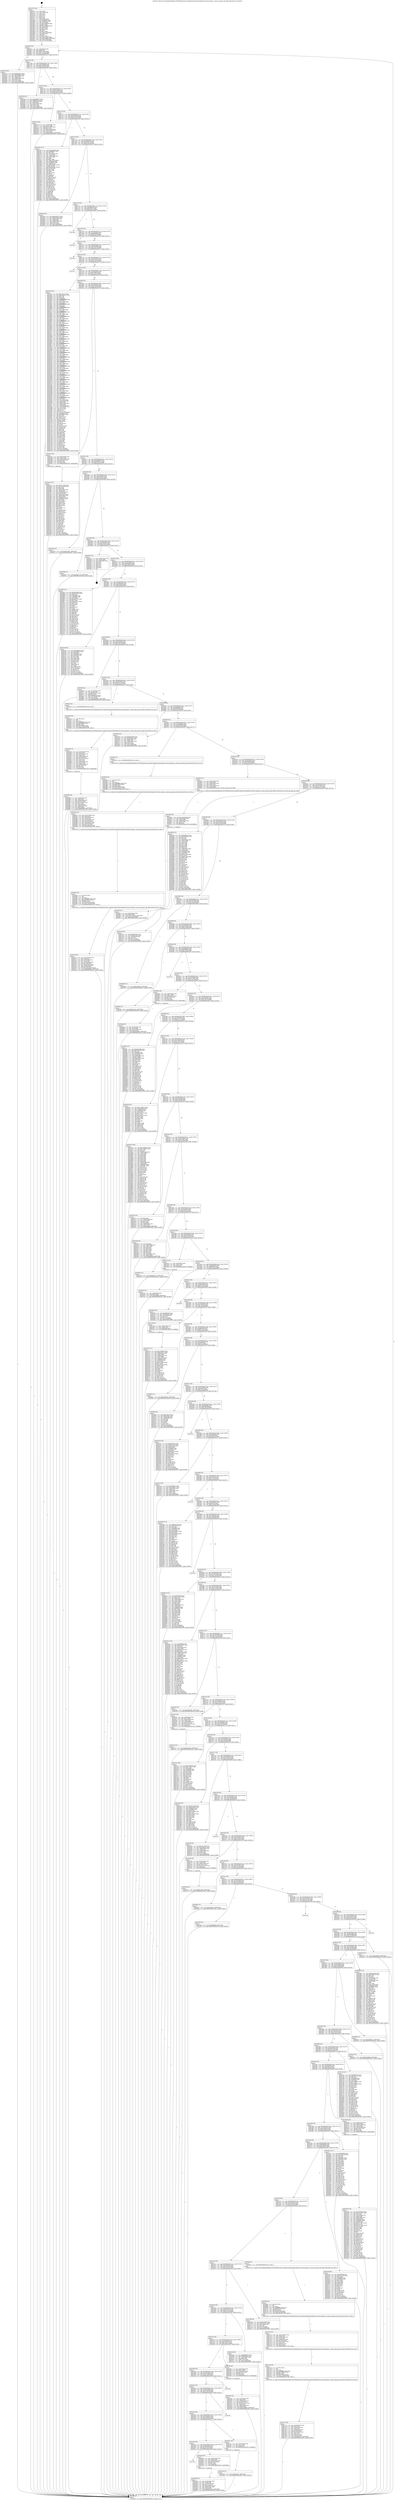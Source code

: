 digraph "0x401670" {
  label = "0x401670 (/mnt/c/Users/mathe/Desktop/tcc/POCII/binaries/extr_linuxdriverspinctrlmesonpinctrl-meson-axg-pmx.c_meson_axg_pmx_get_bank_Final-ollvm.out::main(0))"
  labelloc = "t"
  node[shape=record]

  Entry [label="",width=0.3,height=0.3,shape=circle,fillcolor=black,style=filled]
  "0x4016e4" [label="{
     0x4016e4 [32]\l
     | [instrs]\l
     &nbsp;&nbsp;0x4016e4 \<+6\>: mov -0xf0(%rbp),%eax\l
     &nbsp;&nbsp;0x4016ea \<+2\>: mov %eax,%ecx\l
     &nbsp;&nbsp;0x4016ec \<+6\>: sub $0x80a73a14,%ecx\l
     &nbsp;&nbsp;0x4016f2 \<+6\>: mov %eax,-0x104(%rbp)\l
     &nbsp;&nbsp;0x4016f8 \<+6\>: mov %ecx,-0x108(%rbp)\l
     &nbsp;&nbsp;0x4016fe \<+6\>: je 0000000000402d73 \<main+0x1703\>\l
  }"]
  "0x402d73" [label="{
     0x402d73 [36]\l
     | [instrs]\l
     &nbsp;&nbsp;0x402d73 \<+5\>: mov $0xfd9b32a5,%eax\l
     &nbsp;&nbsp;0x402d78 \<+5\>: mov $0xc63d6b03,%ecx\l
     &nbsp;&nbsp;0x402d7d \<+4\>: mov -0x60(%rbp),%rdx\l
     &nbsp;&nbsp;0x402d81 \<+2\>: mov (%rdx),%esi\l
     &nbsp;&nbsp;0x402d83 \<+4\>: mov -0x68(%rbp),%rdx\l
     &nbsp;&nbsp;0x402d87 \<+2\>: cmp (%rdx),%esi\l
     &nbsp;&nbsp;0x402d89 \<+3\>: cmovl %ecx,%eax\l
     &nbsp;&nbsp;0x402d8c \<+6\>: mov %eax,-0xf0(%rbp)\l
     &nbsp;&nbsp;0x402d92 \<+5\>: jmp 00000000004035f0 \<main+0x1f80\>\l
  }"]
  "0x401704" [label="{
     0x401704 [28]\l
     | [instrs]\l
     &nbsp;&nbsp;0x401704 \<+5\>: jmp 0000000000401709 \<main+0x99\>\l
     &nbsp;&nbsp;0x401709 \<+6\>: mov -0x104(%rbp),%eax\l
     &nbsp;&nbsp;0x40170f \<+5\>: sub $0x83249db0,%eax\l
     &nbsp;&nbsp;0x401714 \<+6\>: mov %eax,-0x10c(%rbp)\l
     &nbsp;&nbsp;0x40171a \<+6\>: je 00000000004025e9 \<main+0xf79\>\l
  }"]
  Exit [label="",width=0.3,height=0.3,shape=circle,fillcolor=black,style=filled,peripheries=2]
  "0x4025e9" [label="{
     0x4025e9 [42]\l
     | [instrs]\l
     &nbsp;&nbsp;0x4025e9 \<+5\>: mov $0xa3b9b207,%eax\l
     &nbsp;&nbsp;0x4025ee \<+5\>: mov $0xb93f3129,%ecx\l
     &nbsp;&nbsp;0x4025f3 \<+7\>: mov -0x98(%rbp),%rdx\l
     &nbsp;&nbsp;0x4025fa \<+2\>: mov (%rdx),%esi\l
     &nbsp;&nbsp;0x4025fc \<+7\>: mov -0xa0(%rbp),%rdx\l
     &nbsp;&nbsp;0x402603 \<+2\>: cmp (%rdx),%esi\l
     &nbsp;&nbsp;0x402605 \<+3\>: cmovl %ecx,%eax\l
     &nbsp;&nbsp;0x402608 \<+6\>: mov %eax,-0xf0(%rbp)\l
     &nbsp;&nbsp;0x40260e \<+5\>: jmp 00000000004035f0 \<main+0x1f80\>\l
  }"]
  "0x401720" [label="{
     0x401720 [28]\l
     | [instrs]\l
     &nbsp;&nbsp;0x401720 \<+5\>: jmp 0000000000401725 \<main+0xb5\>\l
     &nbsp;&nbsp;0x401725 \<+6\>: mov -0x104(%rbp),%eax\l
     &nbsp;&nbsp;0x40172b \<+5\>: sub $0x846148fc,%eax\l
     &nbsp;&nbsp;0x401730 \<+6\>: mov %eax,-0x110(%rbp)\l
     &nbsp;&nbsp;0x401736 \<+6\>: je 0000000000403179 \<main+0x1b09\>\l
  }"]
  "0x403256" [label="{
     0x403256 [15]\l
     | [instrs]\l
     &nbsp;&nbsp;0x403256 \<+10\>: movl $0xef1ed32,-0xf0(%rbp)\l
     &nbsp;&nbsp;0x403260 \<+5\>: jmp 00000000004035f0 \<main+0x1f80\>\l
  }"]
  "0x403179" [label="{
     0x403179 [42]\l
     | [instrs]\l
     &nbsp;&nbsp;0x403179 \<+4\>: mov -0x50(%rbp),%rax\l
     &nbsp;&nbsp;0x40317d \<+2\>: mov (%rax),%ecx\l
     &nbsp;&nbsp;0x40317f \<+6\>: add $0x61216d96,%ecx\l
     &nbsp;&nbsp;0x403185 \<+3\>: add $0x1,%ecx\l
     &nbsp;&nbsp;0x403188 \<+6\>: sub $0x61216d96,%ecx\l
     &nbsp;&nbsp;0x40318e \<+4\>: mov -0x50(%rbp),%rax\l
     &nbsp;&nbsp;0x403192 \<+2\>: mov %ecx,(%rax)\l
     &nbsp;&nbsp;0x403194 \<+10\>: movl $0xe4790a19,-0xf0(%rbp)\l
     &nbsp;&nbsp;0x40319e \<+5\>: jmp 00000000004035f0 \<main+0x1f80\>\l
  }"]
  "0x40173c" [label="{
     0x40173c [28]\l
     | [instrs]\l
     &nbsp;&nbsp;0x40173c \<+5\>: jmp 0000000000401741 \<main+0xd1\>\l
     &nbsp;&nbsp;0x401741 \<+6\>: mov -0x104(%rbp),%eax\l
     &nbsp;&nbsp;0x401747 \<+5\>: sub $0x89792303,%eax\l
     &nbsp;&nbsp;0x40174c \<+6\>: mov %eax,-0x114(%rbp)\l
     &nbsp;&nbsp;0x401752 \<+6\>: je 0000000000402c62 \<main+0x15f2\>\l
  }"]
  "0x403216" [label="{
     0x403216 [15]\l
     | [instrs]\l
     &nbsp;&nbsp;0x403216 \<+10\>: movl $0xeb3ad348,-0xf0(%rbp)\l
     &nbsp;&nbsp;0x403220 \<+5\>: jmp 00000000004035f0 \<main+0x1f80\>\l
  }"]
  "0x402c62" [label="{
     0x402c62 [171]\l
     | [instrs]\l
     &nbsp;&nbsp;0x402c62 \<+5\>: mov $0x78e3c649,%eax\l
     &nbsp;&nbsp;0x402c67 \<+5\>: mov $0xf6ff0d47,%ecx\l
     &nbsp;&nbsp;0x402c6c \<+2\>: mov $0x1,%dl\l
     &nbsp;&nbsp;0x402c6e \<+4\>: mov -0x70(%rbp),%rsi\l
     &nbsp;&nbsp;0x402c72 \<+2\>: mov (%rsi),%edi\l
     &nbsp;&nbsp;0x402c74 \<+4\>: mov -0x80(%rbp),%rsi\l
     &nbsp;&nbsp;0x402c78 \<+2\>: cmp (%rsi),%edi\l
     &nbsp;&nbsp;0x402c7a \<+4\>: setl %r8b\l
     &nbsp;&nbsp;0x402c7e \<+4\>: and $0x1,%r8b\l
     &nbsp;&nbsp;0x402c82 \<+4\>: mov %r8b,-0x2a(%rbp)\l
     &nbsp;&nbsp;0x402c86 \<+7\>: mov 0x406060,%edi\l
     &nbsp;&nbsp;0x402c8d \<+8\>: mov 0x406064,%r9d\l
     &nbsp;&nbsp;0x402c95 \<+3\>: mov %edi,%r10d\l
     &nbsp;&nbsp;0x402c98 \<+7\>: sub $0x8359ad52,%r10d\l
     &nbsp;&nbsp;0x402c9f \<+4\>: sub $0x1,%r10d\l
     &nbsp;&nbsp;0x402ca3 \<+7\>: add $0x8359ad52,%r10d\l
     &nbsp;&nbsp;0x402caa \<+4\>: imul %r10d,%edi\l
     &nbsp;&nbsp;0x402cae \<+3\>: and $0x1,%edi\l
     &nbsp;&nbsp;0x402cb1 \<+3\>: cmp $0x0,%edi\l
     &nbsp;&nbsp;0x402cb4 \<+4\>: sete %r8b\l
     &nbsp;&nbsp;0x402cb8 \<+4\>: cmp $0xa,%r9d\l
     &nbsp;&nbsp;0x402cbc \<+4\>: setl %r11b\l
     &nbsp;&nbsp;0x402cc0 \<+3\>: mov %r8b,%bl\l
     &nbsp;&nbsp;0x402cc3 \<+3\>: xor $0xff,%bl\l
     &nbsp;&nbsp;0x402cc6 \<+3\>: mov %r11b,%r14b\l
     &nbsp;&nbsp;0x402cc9 \<+4\>: xor $0xff,%r14b\l
     &nbsp;&nbsp;0x402ccd \<+3\>: xor $0x0,%dl\l
     &nbsp;&nbsp;0x402cd0 \<+3\>: mov %bl,%r15b\l
     &nbsp;&nbsp;0x402cd3 \<+4\>: and $0x0,%r15b\l
     &nbsp;&nbsp;0x402cd7 \<+3\>: and %dl,%r8b\l
     &nbsp;&nbsp;0x402cda \<+3\>: mov %r14b,%r12b\l
     &nbsp;&nbsp;0x402cdd \<+4\>: and $0x0,%r12b\l
     &nbsp;&nbsp;0x402ce1 \<+3\>: and %dl,%r11b\l
     &nbsp;&nbsp;0x402ce4 \<+3\>: or %r8b,%r15b\l
     &nbsp;&nbsp;0x402ce7 \<+3\>: or %r11b,%r12b\l
     &nbsp;&nbsp;0x402cea \<+3\>: xor %r12b,%r15b\l
     &nbsp;&nbsp;0x402ced \<+3\>: or %r14b,%bl\l
     &nbsp;&nbsp;0x402cf0 \<+3\>: xor $0xff,%bl\l
     &nbsp;&nbsp;0x402cf3 \<+3\>: or $0x0,%dl\l
     &nbsp;&nbsp;0x402cf6 \<+2\>: and %dl,%bl\l
     &nbsp;&nbsp;0x402cf8 \<+3\>: or %bl,%r15b\l
     &nbsp;&nbsp;0x402cfb \<+4\>: test $0x1,%r15b\l
     &nbsp;&nbsp;0x402cff \<+3\>: cmovne %ecx,%eax\l
     &nbsp;&nbsp;0x402d02 \<+6\>: mov %eax,-0xf0(%rbp)\l
     &nbsp;&nbsp;0x402d08 \<+5\>: jmp 00000000004035f0 \<main+0x1f80\>\l
  }"]
  "0x401758" [label="{
     0x401758 [28]\l
     | [instrs]\l
     &nbsp;&nbsp;0x401758 \<+5\>: jmp 000000000040175d \<main+0xed\>\l
     &nbsp;&nbsp;0x40175d \<+6\>: mov -0x104(%rbp),%eax\l
     &nbsp;&nbsp;0x401763 \<+5\>: sub $0x8cfb3b37,%eax\l
     &nbsp;&nbsp;0x401768 \<+6\>: mov %eax,-0x118(%rbp)\l
     &nbsp;&nbsp;0x40176e \<+6\>: je 00000000004026c4 \<main+0x1054\>\l
  }"]
  "0x4031b5" [label="{
     0x4031b5 [25]\l
     | [instrs]\l
     &nbsp;&nbsp;0x4031b5 \<+4\>: mov -0x48(%rbp),%rax\l
     &nbsp;&nbsp;0x4031b9 \<+6\>: movl $0x0,(%rax)\l
     &nbsp;&nbsp;0x4031bf \<+10\>: movl $0xcabfab8,-0xf0(%rbp)\l
     &nbsp;&nbsp;0x4031c9 \<+5\>: jmp 00000000004035f0 \<main+0x1f80\>\l
  }"]
  "0x4026c4" [label="{
     0x4026c4 [42]\l
     | [instrs]\l
     &nbsp;&nbsp;0x4026c4 \<+5\>: mov $0xa4448337,%eax\l
     &nbsp;&nbsp;0x4026c9 \<+5\>: mov $0x622e62cd,%ecx\l
     &nbsp;&nbsp;0x4026ce \<+7\>: mov -0x88(%rbp),%rdx\l
     &nbsp;&nbsp;0x4026d5 \<+2\>: mov (%rdx),%esi\l
     &nbsp;&nbsp;0x4026d7 \<+7\>: mov -0x90(%rbp),%rdx\l
     &nbsp;&nbsp;0x4026de \<+2\>: cmp (%rdx),%esi\l
     &nbsp;&nbsp;0x4026e0 \<+3\>: cmovl %ecx,%eax\l
     &nbsp;&nbsp;0x4026e3 \<+6\>: mov %eax,-0xf0(%rbp)\l
     &nbsp;&nbsp;0x4026e9 \<+5\>: jmp 00000000004035f0 \<main+0x1f80\>\l
  }"]
  "0x401774" [label="{
     0x401774 [28]\l
     | [instrs]\l
     &nbsp;&nbsp;0x401774 \<+5\>: jmp 0000000000401779 \<main+0x109\>\l
     &nbsp;&nbsp;0x401779 \<+6\>: mov -0x104(%rbp),%eax\l
     &nbsp;&nbsp;0x40177f \<+5\>: sub $0x9939f3cc,%eax\l
     &nbsp;&nbsp;0x401784 \<+6\>: mov %eax,-0x11c(%rbp)\l
     &nbsp;&nbsp;0x40178a \<+6\>: je 00000000004034da \<main+0x1e6a\>\l
  }"]
  "0x40316a" [label="{
     0x40316a [15]\l
     | [instrs]\l
     &nbsp;&nbsp;0x40316a \<+10\>: movl $0x846148fc,-0xf0(%rbp)\l
     &nbsp;&nbsp;0x403174 \<+5\>: jmp 00000000004035f0 \<main+0x1f80\>\l
  }"]
  "0x4034da" [label="{
     0x4034da\l
  }", style=dashed]
  "0x401790" [label="{
     0x401790 [28]\l
     | [instrs]\l
     &nbsp;&nbsp;0x401790 \<+5\>: jmp 0000000000401795 \<main+0x125\>\l
     &nbsp;&nbsp;0x401795 \<+6\>: mov -0x104(%rbp),%eax\l
     &nbsp;&nbsp;0x40179b \<+5\>: sub $0x9b94f6ef,%eax\l
     &nbsp;&nbsp;0x4017a0 \<+6\>: mov %eax,-0x120(%rbp)\l
     &nbsp;&nbsp;0x4017a6 \<+6\>: je 000000000040353a \<main+0x1eca\>\l
  }"]
  "0x402fd3" [label="{
     0x402fd3 [31]\l
     | [instrs]\l
     &nbsp;&nbsp;0x402fd3 \<+4\>: mov -0x50(%rbp),%rdx\l
     &nbsp;&nbsp;0x402fd7 \<+6\>: movl $0x0,(%rdx)\l
     &nbsp;&nbsp;0x402fdd \<+10\>: movl $0xe4790a19,-0xf0(%rbp)\l
     &nbsp;&nbsp;0x402fe7 \<+6\>: mov %eax,-0x244(%rbp)\l
     &nbsp;&nbsp;0x402fed \<+5\>: jmp 00000000004035f0 \<main+0x1f80\>\l
  }"]
  "0x40353a" [label="{
     0x40353a\l
  }", style=dashed]
  "0x4017ac" [label="{
     0x4017ac [28]\l
     | [instrs]\l
     &nbsp;&nbsp;0x4017ac \<+5\>: jmp 00000000004017b1 \<main+0x141\>\l
     &nbsp;&nbsp;0x4017b1 \<+6\>: mov -0x104(%rbp),%eax\l
     &nbsp;&nbsp;0x4017b7 \<+5\>: sub $0x9c654594,%eax\l
     &nbsp;&nbsp;0x4017bc \<+6\>: mov %eax,-0x124(%rbp)\l
     &nbsp;&nbsp;0x4017c2 \<+6\>: je 00000000004035b1 \<main+0x1f41\>\l
  }"]
  "0x402fb6" [label="{
     0x402fb6 [29]\l
     | [instrs]\l
     &nbsp;&nbsp;0x402fb6 \<+10\>: movabs $0x4040b6,%rdi\l
     &nbsp;&nbsp;0x402fc0 \<+4\>: mov -0x58(%rbp),%rdx\l
     &nbsp;&nbsp;0x402fc4 \<+2\>: mov %eax,(%rdx)\l
     &nbsp;&nbsp;0x402fc6 \<+4\>: mov -0x58(%rbp),%rdx\l
     &nbsp;&nbsp;0x402fca \<+2\>: mov (%rdx),%esi\l
     &nbsp;&nbsp;0x402fcc \<+2\>: mov $0x0,%al\l
     &nbsp;&nbsp;0x402fce \<+5\>: call 0000000000401040 \<printf@plt\>\l
     | [calls]\l
     &nbsp;&nbsp;0x401040 \{1\} (unknown)\l
  }"]
  "0x4035b1" [label="{
     0x4035b1\l
  }", style=dashed]
  "0x4017c8" [label="{
     0x4017c8 [28]\l
     | [instrs]\l
     &nbsp;&nbsp;0x4017c8 \<+5\>: jmp 00000000004017cd \<main+0x15d\>\l
     &nbsp;&nbsp;0x4017cd \<+6\>: mov -0x104(%rbp),%eax\l
     &nbsp;&nbsp;0x4017d3 \<+5\>: sub $0x9cc7f551,%eax\l
     &nbsp;&nbsp;0x4017d8 \<+6\>: mov %eax,-0x128(%rbp)\l
     &nbsp;&nbsp;0x4017de \<+6\>: je 0000000000403274 \<main+0x1c04\>\l
  }"]
  "0x402e16" [label="{
     0x402e16 [53]\l
     | [instrs]\l
     &nbsp;&nbsp;0x402e16 \<+6\>: mov -0x240(%rbp),%ecx\l
     &nbsp;&nbsp;0x402e1c \<+3\>: imul %eax,%ecx\l
     &nbsp;&nbsp;0x402e1f \<+4\>: mov -0x78(%rbp),%rsi\l
     &nbsp;&nbsp;0x402e23 \<+3\>: mov (%rsi),%rsi\l
     &nbsp;&nbsp;0x402e26 \<+4\>: mov -0x70(%rbp),%rdi\l
     &nbsp;&nbsp;0x402e2a \<+3\>: movslq (%rdi),%rdi\l
     &nbsp;&nbsp;0x402e2d \<+4\>: mov (%rsi,%rdi,8),%rsi\l
     &nbsp;&nbsp;0x402e31 \<+4\>: mov -0x60(%rbp),%rdi\l
     &nbsp;&nbsp;0x402e35 \<+3\>: movslq (%rdi),%rdi\l
     &nbsp;&nbsp;0x402e38 \<+4\>: mov %ecx,0x4(%rsi,%rdi,8)\l
     &nbsp;&nbsp;0x402e3c \<+10\>: movl $0x60846992,-0xf0(%rbp)\l
     &nbsp;&nbsp;0x402e46 \<+5\>: jmp 00000000004035f0 \<main+0x1f80\>\l
  }"]
  "0x403274" [label="{
     0x403274\l
  }", style=dashed]
  "0x4017e4" [label="{
     0x4017e4 [28]\l
     | [instrs]\l
     &nbsp;&nbsp;0x4017e4 \<+5\>: jmp 00000000004017e9 \<main+0x179\>\l
     &nbsp;&nbsp;0x4017e9 \<+6\>: mov -0x104(%rbp),%eax\l
     &nbsp;&nbsp;0x4017ef \<+5\>: sub $0xa016f92a,%eax\l
     &nbsp;&nbsp;0x4017f4 \<+6\>: mov %eax,-0x12c(%rbp)\l
     &nbsp;&nbsp;0x4017fa \<+6\>: je 0000000000401f3f \<main+0x8cf\>\l
  }"]
  "0x402dee" [label="{
     0x402dee [40]\l
     | [instrs]\l
     &nbsp;&nbsp;0x402dee \<+5\>: mov $0x2,%ecx\l
     &nbsp;&nbsp;0x402df3 \<+1\>: cltd\l
     &nbsp;&nbsp;0x402df4 \<+2\>: idiv %ecx\l
     &nbsp;&nbsp;0x402df6 \<+6\>: imul $0xfffffffe,%edx,%ecx\l
     &nbsp;&nbsp;0x402dfc \<+6\>: add $0x330e12da,%ecx\l
     &nbsp;&nbsp;0x402e02 \<+3\>: add $0x1,%ecx\l
     &nbsp;&nbsp;0x402e05 \<+6\>: sub $0x330e12da,%ecx\l
     &nbsp;&nbsp;0x402e0b \<+6\>: mov %ecx,-0x240(%rbp)\l
     &nbsp;&nbsp;0x402e11 \<+5\>: call 0000000000401160 \<next_i\>\l
     | [calls]\l
     &nbsp;&nbsp;0x401160 \{1\} (/mnt/c/Users/mathe/Desktop/tcc/POCII/binaries/extr_linuxdriverspinctrlmesonpinctrl-meson-axg-pmx.c_meson_axg_pmx_get_bank_Final-ollvm.out::next_i)\l
  }"]
  "0x401f3f" [label="{
     0x401f3f [553]\l
     | [instrs]\l
     &nbsp;&nbsp;0x401f3f \<+5\>: mov $0xe76211a,%eax\l
     &nbsp;&nbsp;0x401f44 \<+5\>: mov $0x62448153,%ecx\l
     &nbsp;&nbsp;0x401f49 \<+2\>: mov $0x1,%dl\l
     &nbsp;&nbsp;0x401f4b \<+2\>: xor %esi,%esi\l
     &nbsp;&nbsp;0x401f4d \<+3\>: mov %rsp,%rdi\l
     &nbsp;&nbsp;0x401f50 \<+4\>: add $0xfffffffffffffff0,%rdi\l
     &nbsp;&nbsp;0x401f54 \<+3\>: mov %rdi,%rsp\l
     &nbsp;&nbsp;0x401f57 \<+7\>: mov %rdi,-0xe8(%rbp)\l
     &nbsp;&nbsp;0x401f5e \<+3\>: mov %rsp,%rdi\l
     &nbsp;&nbsp;0x401f61 \<+4\>: add $0xfffffffffffffff0,%rdi\l
     &nbsp;&nbsp;0x401f65 \<+3\>: mov %rdi,%rsp\l
     &nbsp;&nbsp;0x401f68 \<+3\>: mov %rsp,%r8\l
     &nbsp;&nbsp;0x401f6b \<+4\>: add $0xfffffffffffffff0,%r8\l
     &nbsp;&nbsp;0x401f6f \<+3\>: mov %r8,%rsp\l
     &nbsp;&nbsp;0x401f72 \<+7\>: mov %r8,-0xe0(%rbp)\l
     &nbsp;&nbsp;0x401f79 \<+3\>: mov %rsp,%r8\l
     &nbsp;&nbsp;0x401f7c \<+4\>: add $0xfffffffffffffff0,%r8\l
     &nbsp;&nbsp;0x401f80 \<+3\>: mov %r8,%rsp\l
     &nbsp;&nbsp;0x401f83 \<+7\>: mov %r8,-0xd8(%rbp)\l
     &nbsp;&nbsp;0x401f8a \<+3\>: mov %rsp,%r8\l
     &nbsp;&nbsp;0x401f8d \<+4\>: add $0xfffffffffffffff0,%r8\l
     &nbsp;&nbsp;0x401f91 \<+3\>: mov %r8,%rsp\l
     &nbsp;&nbsp;0x401f94 \<+7\>: mov %r8,-0xd0(%rbp)\l
     &nbsp;&nbsp;0x401f9b \<+3\>: mov %rsp,%r8\l
     &nbsp;&nbsp;0x401f9e \<+4\>: add $0xfffffffffffffff0,%r8\l
     &nbsp;&nbsp;0x401fa2 \<+3\>: mov %r8,%rsp\l
     &nbsp;&nbsp;0x401fa5 \<+7\>: mov %r8,-0xc8(%rbp)\l
     &nbsp;&nbsp;0x401fac \<+3\>: mov %rsp,%r8\l
     &nbsp;&nbsp;0x401faf \<+4\>: add $0xfffffffffffffff0,%r8\l
     &nbsp;&nbsp;0x401fb3 \<+3\>: mov %r8,%rsp\l
     &nbsp;&nbsp;0x401fb6 \<+7\>: mov %r8,-0xc0(%rbp)\l
     &nbsp;&nbsp;0x401fbd \<+3\>: mov %rsp,%r8\l
     &nbsp;&nbsp;0x401fc0 \<+4\>: add $0xfffffffffffffff0,%r8\l
     &nbsp;&nbsp;0x401fc4 \<+3\>: mov %r8,%rsp\l
     &nbsp;&nbsp;0x401fc7 \<+7\>: mov %r8,-0xb8(%rbp)\l
     &nbsp;&nbsp;0x401fce \<+3\>: mov %rsp,%r8\l
     &nbsp;&nbsp;0x401fd1 \<+4\>: add $0xfffffffffffffff0,%r8\l
     &nbsp;&nbsp;0x401fd5 \<+3\>: mov %r8,%rsp\l
     &nbsp;&nbsp;0x401fd8 \<+7\>: mov %r8,-0xb0(%rbp)\l
     &nbsp;&nbsp;0x401fdf \<+3\>: mov %rsp,%r8\l
     &nbsp;&nbsp;0x401fe2 \<+4\>: add $0xfffffffffffffff0,%r8\l
     &nbsp;&nbsp;0x401fe6 \<+3\>: mov %r8,%rsp\l
     &nbsp;&nbsp;0x401fe9 \<+7\>: mov %r8,-0xa8(%rbp)\l
     &nbsp;&nbsp;0x401ff0 \<+3\>: mov %rsp,%r8\l
     &nbsp;&nbsp;0x401ff3 \<+4\>: add $0xfffffffffffffff0,%r8\l
     &nbsp;&nbsp;0x401ff7 \<+3\>: mov %r8,%rsp\l
     &nbsp;&nbsp;0x401ffa \<+7\>: mov %r8,-0xa0(%rbp)\l
     &nbsp;&nbsp;0x402001 \<+3\>: mov %rsp,%r8\l
     &nbsp;&nbsp;0x402004 \<+4\>: add $0xfffffffffffffff0,%r8\l
     &nbsp;&nbsp;0x402008 \<+3\>: mov %r8,%rsp\l
     &nbsp;&nbsp;0x40200b \<+7\>: mov %r8,-0x98(%rbp)\l
     &nbsp;&nbsp;0x402012 \<+3\>: mov %rsp,%r8\l
     &nbsp;&nbsp;0x402015 \<+4\>: add $0xfffffffffffffff0,%r8\l
     &nbsp;&nbsp;0x402019 \<+3\>: mov %r8,%rsp\l
     &nbsp;&nbsp;0x40201c \<+7\>: mov %r8,-0x90(%rbp)\l
     &nbsp;&nbsp;0x402023 \<+3\>: mov %rsp,%r8\l
     &nbsp;&nbsp;0x402026 \<+4\>: add $0xfffffffffffffff0,%r8\l
     &nbsp;&nbsp;0x40202a \<+3\>: mov %r8,%rsp\l
     &nbsp;&nbsp;0x40202d \<+7\>: mov %r8,-0x88(%rbp)\l
     &nbsp;&nbsp;0x402034 \<+3\>: mov %rsp,%r8\l
     &nbsp;&nbsp;0x402037 \<+4\>: add $0xfffffffffffffff0,%r8\l
     &nbsp;&nbsp;0x40203b \<+3\>: mov %r8,%rsp\l
     &nbsp;&nbsp;0x40203e \<+4\>: mov %r8,-0x80(%rbp)\l
     &nbsp;&nbsp;0x402042 \<+3\>: mov %rsp,%r8\l
     &nbsp;&nbsp;0x402045 \<+4\>: add $0xfffffffffffffff0,%r8\l
     &nbsp;&nbsp;0x402049 \<+3\>: mov %r8,%rsp\l
     &nbsp;&nbsp;0x40204c \<+4\>: mov %r8,-0x78(%rbp)\l
     &nbsp;&nbsp;0x402050 \<+3\>: mov %rsp,%r8\l
     &nbsp;&nbsp;0x402053 \<+4\>: add $0xfffffffffffffff0,%r8\l
     &nbsp;&nbsp;0x402057 \<+3\>: mov %r8,%rsp\l
     &nbsp;&nbsp;0x40205a \<+4\>: mov %r8,-0x70(%rbp)\l
     &nbsp;&nbsp;0x40205e \<+3\>: mov %rsp,%r8\l
     &nbsp;&nbsp;0x402061 \<+4\>: add $0xfffffffffffffff0,%r8\l
     &nbsp;&nbsp;0x402065 \<+3\>: mov %r8,%rsp\l
     &nbsp;&nbsp;0x402068 \<+4\>: mov %r8,-0x68(%rbp)\l
     &nbsp;&nbsp;0x40206c \<+3\>: mov %rsp,%r8\l
     &nbsp;&nbsp;0x40206f \<+4\>: add $0xfffffffffffffff0,%r8\l
     &nbsp;&nbsp;0x402073 \<+3\>: mov %r8,%rsp\l
     &nbsp;&nbsp;0x402076 \<+4\>: mov %r8,-0x60(%rbp)\l
     &nbsp;&nbsp;0x40207a \<+3\>: mov %rsp,%r8\l
     &nbsp;&nbsp;0x40207d \<+4\>: add $0xfffffffffffffff0,%r8\l
     &nbsp;&nbsp;0x402081 \<+3\>: mov %r8,%rsp\l
     &nbsp;&nbsp;0x402084 \<+4\>: mov %r8,-0x58(%rbp)\l
     &nbsp;&nbsp;0x402088 \<+3\>: mov %rsp,%r8\l
     &nbsp;&nbsp;0x40208b \<+4\>: add $0xfffffffffffffff0,%r8\l
     &nbsp;&nbsp;0x40208f \<+3\>: mov %r8,%rsp\l
     &nbsp;&nbsp;0x402092 \<+4\>: mov %r8,-0x50(%rbp)\l
     &nbsp;&nbsp;0x402096 \<+3\>: mov %rsp,%r8\l
     &nbsp;&nbsp;0x402099 \<+4\>: add $0xfffffffffffffff0,%r8\l
     &nbsp;&nbsp;0x40209d \<+3\>: mov %r8,%rsp\l
     &nbsp;&nbsp;0x4020a0 \<+4\>: mov %r8,-0x48(%rbp)\l
     &nbsp;&nbsp;0x4020a4 \<+3\>: mov %rsp,%r8\l
     &nbsp;&nbsp;0x4020a7 \<+4\>: add $0xfffffffffffffff0,%r8\l
     &nbsp;&nbsp;0x4020ab \<+3\>: mov %r8,%rsp\l
     &nbsp;&nbsp;0x4020ae \<+4\>: mov %r8,-0x40(%rbp)\l
     &nbsp;&nbsp;0x4020b2 \<+7\>: mov -0xe8(%rbp),%r8\l
     &nbsp;&nbsp;0x4020b9 \<+7\>: movl $0x0,(%r8)\l
     &nbsp;&nbsp;0x4020c0 \<+7\>: mov -0xf4(%rbp),%r9d\l
     &nbsp;&nbsp;0x4020c7 \<+3\>: mov %r9d,(%rdi)\l
     &nbsp;&nbsp;0x4020ca \<+7\>: mov -0xe0(%rbp),%r8\l
     &nbsp;&nbsp;0x4020d1 \<+7\>: mov -0x100(%rbp),%r10\l
     &nbsp;&nbsp;0x4020d8 \<+3\>: mov %r10,(%r8)\l
     &nbsp;&nbsp;0x4020db \<+3\>: cmpl $0x2,(%rdi)\l
     &nbsp;&nbsp;0x4020de \<+4\>: setne %r11b\l
     &nbsp;&nbsp;0x4020e2 \<+4\>: and $0x1,%r11b\l
     &nbsp;&nbsp;0x4020e6 \<+4\>: mov %r11b,-0x31(%rbp)\l
     &nbsp;&nbsp;0x4020ea \<+7\>: mov 0x406060,%ebx\l
     &nbsp;&nbsp;0x4020f1 \<+8\>: mov 0x406064,%r14d\l
     &nbsp;&nbsp;0x4020f9 \<+3\>: sub $0x1,%esi\l
     &nbsp;&nbsp;0x4020fc \<+3\>: mov %ebx,%r15d\l
     &nbsp;&nbsp;0x4020ff \<+3\>: add %esi,%r15d\l
     &nbsp;&nbsp;0x402102 \<+4\>: imul %r15d,%ebx\l
     &nbsp;&nbsp;0x402106 \<+3\>: and $0x1,%ebx\l
     &nbsp;&nbsp;0x402109 \<+3\>: cmp $0x0,%ebx\l
     &nbsp;&nbsp;0x40210c \<+4\>: sete %r11b\l
     &nbsp;&nbsp;0x402110 \<+4\>: cmp $0xa,%r14d\l
     &nbsp;&nbsp;0x402114 \<+4\>: setl %r12b\l
     &nbsp;&nbsp;0x402118 \<+3\>: mov %r11b,%r13b\l
     &nbsp;&nbsp;0x40211b \<+4\>: xor $0xff,%r13b\l
     &nbsp;&nbsp;0x40211f \<+3\>: mov %r12b,%sil\l
     &nbsp;&nbsp;0x402122 \<+4\>: xor $0xff,%sil\l
     &nbsp;&nbsp;0x402126 \<+3\>: xor $0x1,%dl\l
     &nbsp;&nbsp;0x402129 \<+3\>: mov %r13b,%dil\l
     &nbsp;&nbsp;0x40212c \<+4\>: and $0xff,%dil\l
     &nbsp;&nbsp;0x402130 \<+3\>: and %dl,%r11b\l
     &nbsp;&nbsp;0x402133 \<+3\>: mov %sil,%r8b\l
     &nbsp;&nbsp;0x402136 \<+4\>: and $0xff,%r8b\l
     &nbsp;&nbsp;0x40213a \<+3\>: and %dl,%r12b\l
     &nbsp;&nbsp;0x40213d \<+3\>: or %r11b,%dil\l
     &nbsp;&nbsp;0x402140 \<+3\>: or %r12b,%r8b\l
     &nbsp;&nbsp;0x402143 \<+3\>: xor %r8b,%dil\l
     &nbsp;&nbsp;0x402146 \<+3\>: or %sil,%r13b\l
     &nbsp;&nbsp;0x402149 \<+4\>: xor $0xff,%r13b\l
     &nbsp;&nbsp;0x40214d \<+3\>: or $0x1,%dl\l
     &nbsp;&nbsp;0x402150 \<+3\>: and %dl,%r13b\l
     &nbsp;&nbsp;0x402153 \<+3\>: or %r13b,%dil\l
     &nbsp;&nbsp;0x402156 \<+4\>: test $0x1,%dil\l
     &nbsp;&nbsp;0x40215a \<+3\>: cmovne %ecx,%eax\l
     &nbsp;&nbsp;0x40215d \<+6\>: mov %eax,-0xf0(%rbp)\l
     &nbsp;&nbsp;0x402163 \<+5\>: jmp 00000000004035f0 \<main+0x1f80\>\l
  }"]
  "0x401800" [label="{
     0x401800 [28]\l
     | [instrs]\l
     &nbsp;&nbsp;0x401800 \<+5\>: jmp 0000000000401805 \<main+0x195\>\l
     &nbsp;&nbsp;0x401805 \<+6\>: mov -0x104(%rbp),%eax\l
     &nbsp;&nbsp;0x40180b \<+5\>: sub $0xa0326c62,%eax\l
     &nbsp;&nbsp;0x401810 \<+6\>: mov %eax,-0x130(%rbp)\l
     &nbsp;&nbsp;0x401816 \<+6\>: je 000000000040247e \<main+0xe0e\>\l
  }"]
  "0x402dc4" [label="{
     0x402dc4 [42]\l
     | [instrs]\l
     &nbsp;&nbsp;0x402dc4 \<+6\>: mov -0x23c(%rbp),%ecx\l
     &nbsp;&nbsp;0x402dca \<+3\>: imul %eax,%ecx\l
     &nbsp;&nbsp;0x402dcd \<+4\>: mov -0x78(%rbp),%rsi\l
     &nbsp;&nbsp;0x402dd1 \<+3\>: mov (%rsi),%rsi\l
     &nbsp;&nbsp;0x402dd4 \<+4\>: mov -0x70(%rbp),%rdi\l
     &nbsp;&nbsp;0x402dd8 \<+3\>: movslq (%rdi),%rdi\l
     &nbsp;&nbsp;0x402ddb \<+4\>: mov (%rsi,%rdi,8),%rsi\l
     &nbsp;&nbsp;0x402ddf \<+4\>: mov -0x60(%rbp),%rdi\l
     &nbsp;&nbsp;0x402de3 \<+3\>: movslq (%rdi),%rdi\l
     &nbsp;&nbsp;0x402de6 \<+3\>: mov %ecx,(%rsi,%rdi,8)\l
     &nbsp;&nbsp;0x402de9 \<+5\>: call 0000000000401160 \<next_i\>\l
     | [calls]\l
     &nbsp;&nbsp;0x401160 \{1\} (/mnt/c/Users/mathe/Desktop/tcc/POCII/binaries/extr_linuxdriverspinctrlmesonpinctrl-meson-axg-pmx.c_meson_axg_pmx_get_bank_Final-ollvm.out::next_i)\l
  }"]
  "0x40247e" [label="{
     0x40247e [35]\l
     | [instrs]\l
     &nbsp;&nbsp;0x40247e \<+7\>: mov -0xb0(%rbp),%rax\l
     &nbsp;&nbsp;0x402485 \<+6\>: movl $0x1,(%rax)\l
     &nbsp;&nbsp;0x40248b \<+7\>: mov -0xb0(%rbp),%rax\l
     &nbsp;&nbsp;0x402492 \<+3\>: movslq (%rax),%rax\l
     &nbsp;&nbsp;0x402495 \<+4\>: shl $0x3,%rax\l
     &nbsp;&nbsp;0x402499 \<+3\>: mov %rax,%rdi\l
     &nbsp;&nbsp;0x40249c \<+5\>: call 0000000000401050 \<malloc@plt\>\l
     | [calls]\l
     &nbsp;&nbsp;0x401050 \{1\} (unknown)\l
  }"]
  "0x40181c" [label="{
     0x40181c [28]\l
     | [instrs]\l
     &nbsp;&nbsp;0x40181c \<+5\>: jmp 0000000000401821 \<main+0x1b1\>\l
     &nbsp;&nbsp;0x401821 \<+6\>: mov -0x104(%rbp),%eax\l
     &nbsp;&nbsp;0x401827 \<+5\>: sub $0xa3b9b207,%eax\l
     &nbsp;&nbsp;0x40182c \<+6\>: mov %eax,-0x134(%rbp)\l
     &nbsp;&nbsp;0x401832 \<+6\>: je 0000000000402a39 \<main+0x13c9\>\l
  }"]
  "0x402d9c" [label="{
     0x402d9c [40]\l
     | [instrs]\l
     &nbsp;&nbsp;0x402d9c \<+5\>: mov $0x2,%ecx\l
     &nbsp;&nbsp;0x402da1 \<+1\>: cltd\l
     &nbsp;&nbsp;0x402da2 \<+2\>: idiv %ecx\l
     &nbsp;&nbsp;0x402da4 \<+6\>: imul $0xfffffffe,%edx,%ecx\l
     &nbsp;&nbsp;0x402daa \<+6\>: sub $0xbfe8855f,%ecx\l
     &nbsp;&nbsp;0x402db0 \<+3\>: add $0x1,%ecx\l
     &nbsp;&nbsp;0x402db3 \<+6\>: add $0xbfe8855f,%ecx\l
     &nbsp;&nbsp;0x402db9 \<+6\>: mov %ecx,-0x23c(%rbp)\l
     &nbsp;&nbsp;0x402dbf \<+5\>: call 0000000000401160 \<next_i\>\l
     | [calls]\l
     &nbsp;&nbsp;0x401160 \{1\} (/mnt/c/Users/mathe/Desktop/tcc/POCII/binaries/extr_linuxdriverspinctrlmesonpinctrl-meson-axg-pmx.c_meson_axg_pmx_get_bank_Final-ollvm.out::next_i)\l
  }"]
  "0x402a39" [label="{
     0x402a39 [15]\l
     | [instrs]\l
     &nbsp;&nbsp;0x402a39 \<+10\>: movl $0xedc2c867,-0xf0(%rbp)\l
     &nbsp;&nbsp;0x402a43 \<+5\>: jmp 00000000004035f0 \<main+0x1f80\>\l
  }"]
  "0x401838" [label="{
     0x401838 [28]\l
     | [instrs]\l
     &nbsp;&nbsp;0x401838 \<+5\>: jmp 000000000040183d \<main+0x1cd\>\l
     &nbsp;&nbsp;0x40183d \<+6\>: mov -0x104(%rbp),%eax\l
     &nbsp;&nbsp;0x401843 \<+5\>: sub $0xa4448337,%eax\l
     &nbsp;&nbsp;0x401848 \<+6\>: mov %eax,-0x138(%rbp)\l
     &nbsp;&nbsp;0x40184e \<+6\>: je 0000000000402909 \<main+0x1299\>\l
  }"]
  "0x402d48" [label="{
     0x402d48 [43]\l
     | [instrs]\l
     &nbsp;&nbsp;0x402d48 \<+4\>: mov -0x78(%rbp),%rdi\l
     &nbsp;&nbsp;0x402d4c \<+3\>: mov (%rdi),%rdi\l
     &nbsp;&nbsp;0x402d4f \<+4\>: mov -0x70(%rbp),%rcx\l
     &nbsp;&nbsp;0x402d53 \<+3\>: movslq (%rcx),%rcx\l
     &nbsp;&nbsp;0x402d56 \<+4\>: mov %rax,(%rdi,%rcx,8)\l
     &nbsp;&nbsp;0x402d5a \<+4\>: mov -0x60(%rbp),%rax\l
     &nbsp;&nbsp;0x402d5e \<+6\>: movl $0x0,(%rax)\l
     &nbsp;&nbsp;0x402d64 \<+10\>: movl $0x80a73a14,-0xf0(%rbp)\l
     &nbsp;&nbsp;0x402d6e \<+5\>: jmp 00000000004035f0 \<main+0x1f80\>\l
  }"]
  "0x402909" [label="{
     0x402909 [15]\l
     | [instrs]\l
     &nbsp;&nbsp;0x402909 \<+10\>: movl $0xe5621725,-0xf0(%rbp)\l
     &nbsp;&nbsp;0x402913 \<+5\>: jmp 00000000004035f0 \<main+0x1f80\>\l
  }"]
  "0x401854" [label="{
     0x401854 [28]\l
     | [instrs]\l
     &nbsp;&nbsp;0x401854 \<+5\>: jmp 0000000000401859 \<main+0x1e9\>\l
     &nbsp;&nbsp;0x401859 \<+6\>: mov -0x104(%rbp),%eax\l
     &nbsp;&nbsp;0x40185f \<+5\>: sub $0xac0934d5,%eax\l
     &nbsp;&nbsp;0x401864 \<+6\>: mov %eax,-0x13c(%rbp)\l
     &nbsp;&nbsp;0x40186a \<+6\>: je 0000000000403397 \<main+0x1d27\>\l
  }"]
  "0x401f00" [label="{
     0x401f00\l
  }", style=dashed]
  "0x403397" [label="{
     0x403397 [24]\l
     | [instrs]\l
     &nbsp;&nbsp;0x403397 \<+7\>: mov -0xe8(%rbp),%rax\l
     &nbsp;&nbsp;0x40339e \<+2\>: mov (%rax),%eax\l
     &nbsp;&nbsp;0x4033a0 \<+4\>: lea -0x28(%rbp),%rsp\l
     &nbsp;&nbsp;0x4033a4 \<+1\>: pop %rbx\l
     &nbsp;&nbsp;0x4033a5 \<+2\>: pop %r12\l
     &nbsp;&nbsp;0x4033a7 \<+2\>: pop %r13\l
     &nbsp;&nbsp;0x4033a9 \<+2\>: pop %r14\l
     &nbsp;&nbsp;0x4033ab \<+2\>: pop %r15\l
     &nbsp;&nbsp;0x4033ad \<+1\>: pop %rbp\l
     &nbsp;&nbsp;0x4033ae \<+1\>: ret\l
  }"]
  "0x401870" [label="{
     0x401870 [28]\l
     | [instrs]\l
     &nbsp;&nbsp;0x401870 \<+5\>: jmp 0000000000401875 \<main+0x205\>\l
     &nbsp;&nbsp;0x401875 \<+6\>: mov -0x104(%rbp),%eax\l
     &nbsp;&nbsp;0x40187b \<+5\>: sub $0xae0a489c,%eax\l
     &nbsp;&nbsp;0x401880 \<+6\>: mov %eax,-0x140(%rbp)\l
     &nbsp;&nbsp;0x401886 \<+6\>: je 0000000000402bcf \<main+0x155f\>\l
  }"]
  "0x402d2b" [label="{
     0x402d2b [29]\l
     | [instrs]\l
     &nbsp;&nbsp;0x402d2b \<+4\>: mov -0x68(%rbp),%rax\l
     &nbsp;&nbsp;0x402d2f \<+6\>: movl $0x1,(%rax)\l
     &nbsp;&nbsp;0x402d35 \<+4\>: mov -0x68(%rbp),%rax\l
     &nbsp;&nbsp;0x402d39 \<+3\>: movslq (%rax),%rax\l
     &nbsp;&nbsp;0x402d3c \<+4\>: shl $0x3,%rax\l
     &nbsp;&nbsp;0x402d40 \<+3\>: mov %rax,%rdi\l
     &nbsp;&nbsp;0x402d43 \<+5\>: call 0000000000401050 \<malloc@plt\>\l
     | [calls]\l
     &nbsp;&nbsp;0x401050 \{1\} (unknown)\l
  }"]
  "0x402bcf" [label="{
     0x402bcf [147]\l
     | [instrs]\l
     &nbsp;&nbsp;0x402bcf \<+5\>: mov $0x78e3c649,%eax\l
     &nbsp;&nbsp;0x402bd4 \<+5\>: mov $0x89792303,%ecx\l
     &nbsp;&nbsp;0x402bd9 \<+2\>: mov $0x1,%dl\l
     &nbsp;&nbsp;0x402bdb \<+7\>: mov 0x406060,%esi\l
     &nbsp;&nbsp;0x402be2 \<+7\>: mov 0x406064,%edi\l
     &nbsp;&nbsp;0x402be9 \<+3\>: mov %esi,%r8d\l
     &nbsp;&nbsp;0x402bec \<+7\>: add $0xdea87f73,%r8d\l
     &nbsp;&nbsp;0x402bf3 \<+4\>: sub $0x1,%r8d\l
     &nbsp;&nbsp;0x402bf7 \<+7\>: sub $0xdea87f73,%r8d\l
     &nbsp;&nbsp;0x402bfe \<+4\>: imul %r8d,%esi\l
     &nbsp;&nbsp;0x402c02 \<+3\>: and $0x1,%esi\l
     &nbsp;&nbsp;0x402c05 \<+3\>: cmp $0x0,%esi\l
     &nbsp;&nbsp;0x402c08 \<+4\>: sete %r9b\l
     &nbsp;&nbsp;0x402c0c \<+3\>: cmp $0xa,%edi\l
     &nbsp;&nbsp;0x402c0f \<+4\>: setl %r10b\l
     &nbsp;&nbsp;0x402c13 \<+3\>: mov %r9b,%r11b\l
     &nbsp;&nbsp;0x402c16 \<+4\>: xor $0xff,%r11b\l
     &nbsp;&nbsp;0x402c1a \<+3\>: mov %r10b,%bl\l
     &nbsp;&nbsp;0x402c1d \<+3\>: xor $0xff,%bl\l
     &nbsp;&nbsp;0x402c20 \<+3\>: xor $0x0,%dl\l
     &nbsp;&nbsp;0x402c23 \<+3\>: mov %r11b,%r14b\l
     &nbsp;&nbsp;0x402c26 \<+4\>: and $0x0,%r14b\l
     &nbsp;&nbsp;0x402c2a \<+3\>: and %dl,%r9b\l
     &nbsp;&nbsp;0x402c2d \<+3\>: mov %bl,%r15b\l
     &nbsp;&nbsp;0x402c30 \<+4\>: and $0x0,%r15b\l
     &nbsp;&nbsp;0x402c34 \<+3\>: and %dl,%r10b\l
     &nbsp;&nbsp;0x402c37 \<+3\>: or %r9b,%r14b\l
     &nbsp;&nbsp;0x402c3a \<+3\>: or %r10b,%r15b\l
     &nbsp;&nbsp;0x402c3d \<+3\>: xor %r15b,%r14b\l
     &nbsp;&nbsp;0x402c40 \<+3\>: or %bl,%r11b\l
     &nbsp;&nbsp;0x402c43 \<+4\>: xor $0xff,%r11b\l
     &nbsp;&nbsp;0x402c47 \<+3\>: or $0x0,%dl\l
     &nbsp;&nbsp;0x402c4a \<+3\>: and %dl,%r11b\l
     &nbsp;&nbsp;0x402c4d \<+3\>: or %r11b,%r14b\l
     &nbsp;&nbsp;0x402c50 \<+4\>: test $0x1,%r14b\l
     &nbsp;&nbsp;0x402c54 \<+3\>: cmovne %ecx,%eax\l
     &nbsp;&nbsp;0x402c57 \<+6\>: mov %eax,-0xf0(%rbp)\l
     &nbsp;&nbsp;0x402c5d \<+5\>: jmp 00000000004035f0 \<main+0x1f80\>\l
  }"]
  "0x40188c" [label="{
     0x40188c [28]\l
     | [instrs]\l
     &nbsp;&nbsp;0x40188c \<+5\>: jmp 0000000000401891 \<main+0x221\>\l
     &nbsp;&nbsp;0x401891 \<+6\>: mov -0x104(%rbp),%eax\l
     &nbsp;&nbsp;0x401897 \<+5\>: sub $0xb49fb4e4,%eax\l
     &nbsp;&nbsp;0x40189c \<+6\>: mov %eax,-0x144(%rbp)\l
     &nbsp;&nbsp;0x4018a2 \<+6\>: je 00000000004022b2 \<main+0xc42\>\l
  }"]
  "0x401ee4" [label="{
     0x401ee4 [28]\l
     | [instrs]\l
     &nbsp;&nbsp;0x401ee4 \<+5\>: jmp 0000000000401ee9 \<main+0x879\>\l
     &nbsp;&nbsp;0x401ee9 \<+6\>: mov -0x104(%rbp),%eax\l
     &nbsp;&nbsp;0x401eef \<+5\>: sub $0x7f62ed3a,%eax\l
     &nbsp;&nbsp;0x401ef4 \<+6\>: mov %eax,-0x22c(%rbp)\l
     &nbsp;&nbsp;0x401efa \<+6\>: je 0000000000402d2b \<main+0x16bb\>\l
  }"]
  "0x4022b2" [label="{
     0x4022b2 [86]\l
     | [instrs]\l
     &nbsp;&nbsp;0x4022b2 \<+5\>: mov $0x35849445,%eax\l
     &nbsp;&nbsp;0x4022b7 \<+5\>: mov $0x5afff397,%ecx\l
     &nbsp;&nbsp;0x4022bc \<+2\>: xor %edx,%edx\l
     &nbsp;&nbsp;0x4022be \<+7\>: mov 0x406060,%esi\l
     &nbsp;&nbsp;0x4022c5 \<+7\>: mov 0x406064,%edi\l
     &nbsp;&nbsp;0x4022cc \<+3\>: sub $0x1,%edx\l
     &nbsp;&nbsp;0x4022cf \<+3\>: mov %esi,%r8d\l
     &nbsp;&nbsp;0x4022d2 \<+3\>: add %edx,%r8d\l
     &nbsp;&nbsp;0x4022d5 \<+4\>: imul %r8d,%esi\l
     &nbsp;&nbsp;0x4022d9 \<+3\>: and $0x1,%esi\l
     &nbsp;&nbsp;0x4022dc \<+3\>: cmp $0x0,%esi\l
     &nbsp;&nbsp;0x4022df \<+4\>: sete %r9b\l
     &nbsp;&nbsp;0x4022e3 \<+3\>: cmp $0xa,%edi\l
     &nbsp;&nbsp;0x4022e6 \<+4\>: setl %r10b\l
     &nbsp;&nbsp;0x4022ea \<+3\>: mov %r9b,%r11b\l
     &nbsp;&nbsp;0x4022ed \<+3\>: and %r10b,%r11b\l
     &nbsp;&nbsp;0x4022f0 \<+3\>: xor %r10b,%r9b\l
     &nbsp;&nbsp;0x4022f3 \<+3\>: or %r9b,%r11b\l
     &nbsp;&nbsp;0x4022f6 \<+4\>: test $0x1,%r11b\l
     &nbsp;&nbsp;0x4022fa \<+3\>: cmovne %ecx,%eax\l
     &nbsp;&nbsp;0x4022fd \<+6\>: mov %eax,-0xf0(%rbp)\l
     &nbsp;&nbsp;0x402303 \<+5\>: jmp 00000000004035f0 \<main+0x1f80\>\l
  }"]
  "0x4018a8" [label="{
     0x4018a8 [28]\l
     | [instrs]\l
     &nbsp;&nbsp;0x4018a8 \<+5\>: jmp 00000000004018ad \<main+0x23d\>\l
     &nbsp;&nbsp;0x4018ad \<+6\>: mov -0x104(%rbp),%eax\l
     &nbsp;&nbsp;0x4018b3 \<+5\>: sub $0xb70b3160,%eax\l
     &nbsp;&nbsp;0x4018b8 \<+6\>: mov %eax,-0x148(%rbp)\l
     &nbsp;&nbsp;0x4018be \<+6\>: je 0000000000402f6d \<main+0x18fd\>\l
  }"]
  "0x403247" [label="{
     0x403247 [15]\l
     | [instrs]\l
     &nbsp;&nbsp;0x403247 \<+4\>: mov -0x78(%rbp),%rax\l
     &nbsp;&nbsp;0x40324b \<+3\>: mov (%rax),%rax\l
     &nbsp;&nbsp;0x40324e \<+3\>: mov %rax,%rdi\l
     &nbsp;&nbsp;0x403251 \<+5\>: call 0000000000401030 \<free@plt\>\l
     | [calls]\l
     &nbsp;&nbsp;0x401030 \{1\} (unknown)\l
  }"]
  "0x402f6d" [label="{
     0x402f6d [42]\l
     | [instrs]\l
     &nbsp;&nbsp;0x402f6d \<+4\>: mov -0x70(%rbp),%rax\l
     &nbsp;&nbsp;0x402f71 \<+2\>: mov (%rax),%ecx\l
     &nbsp;&nbsp;0x402f73 \<+6\>: sub $0x6a6e61d3,%ecx\l
     &nbsp;&nbsp;0x402f79 \<+3\>: add $0x1,%ecx\l
     &nbsp;&nbsp;0x402f7c \<+6\>: add $0x6a6e61d3,%ecx\l
     &nbsp;&nbsp;0x402f82 \<+4\>: mov -0x70(%rbp),%rax\l
     &nbsp;&nbsp;0x402f86 \<+2\>: mov %ecx,(%rax)\l
     &nbsp;&nbsp;0x402f88 \<+10\>: movl $0xae0a489c,-0xf0(%rbp)\l
     &nbsp;&nbsp;0x402f92 \<+5\>: jmp 00000000004035f0 \<main+0x1f80\>\l
  }"]
  "0x4018c4" [label="{
     0x4018c4 [28]\l
     | [instrs]\l
     &nbsp;&nbsp;0x4018c4 \<+5\>: jmp 00000000004018c9 \<main+0x259\>\l
     &nbsp;&nbsp;0x4018c9 \<+6\>: mov -0x104(%rbp),%eax\l
     &nbsp;&nbsp;0x4018cf \<+5\>: sub $0xb93f3129,%eax\l
     &nbsp;&nbsp;0x4018d4 \<+6\>: mov %eax,-0x14c(%rbp)\l
     &nbsp;&nbsp;0x4018da \<+6\>: je 0000000000402613 \<main+0xfa3\>\l
  }"]
  "0x401ec8" [label="{
     0x401ec8 [28]\l
     | [instrs]\l
     &nbsp;&nbsp;0x401ec8 \<+5\>: jmp 0000000000401ecd \<main+0x85d\>\l
     &nbsp;&nbsp;0x401ecd \<+6\>: mov -0x104(%rbp),%eax\l
     &nbsp;&nbsp;0x401ed3 \<+5\>: sub $0x7d6ed81e,%eax\l
     &nbsp;&nbsp;0x401ed8 \<+6\>: mov %eax,-0x228(%rbp)\l
     &nbsp;&nbsp;0x401ede \<+6\>: je 0000000000403247 \<main+0x1bd7\>\l
  }"]
  "0x402613" [label="{
     0x402613 [5]\l
     | [instrs]\l
     &nbsp;&nbsp;0x402613 \<+5\>: call 0000000000401160 \<next_i\>\l
     | [calls]\l
     &nbsp;&nbsp;0x401160 \{1\} (/mnt/c/Users/mathe/Desktop/tcc/POCII/binaries/extr_linuxdriverspinctrlmesonpinctrl-meson-axg-pmx.c_meson_axg_pmx_get_bank_Final-ollvm.out::next_i)\l
  }"]
  "0x4018e0" [label="{
     0x4018e0 [28]\l
     | [instrs]\l
     &nbsp;&nbsp;0x4018e0 \<+5\>: jmp 00000000004018e5 \<main+0x275\>\l
     &nbsp;&nbsp;0x4018e5 \<+6\>: mov -0x104(%rbp),%eax\l
     &nbsp;&nbsp;0x4018eb \<+5\>: sub $0xb996f2fb,%eax\l
     &nbsp;&nbsp;0x4018f0 \<+6\>: mov %eax,-0x150(%rbp)\l
     &nbsp;&nbsp;0x4018f6 \<+6\>: je 0000000000402565 \<main+0xef5\>\l
  }"]
  "0x40356a" [label="{
     0x40356a\l
  }", style=dashed]
  "0x402565" [label="{
     0x402565 [42]\l
     | [instrs]\l
     &nbsp;&nbsp;0x402565 \<+5\>: mov $0x36867b66,%eax\l
     &nbsp;&nbsp;0x40256a \<+5\>: mov $0x6ccab98c,%ecx\l
     &nbsp;&nbsp;0x40256f \<+7\>: mov -0xa8(%rbp),%rdx\l
     &nbsp;&nbsp;0x402576 \<+2\>: mov (%rdx),%esi\l
     &nbsp;&nbsp;0x402578 \<+7\>: mov -0xb0(%rbp),%rdx\l
     &nbsp;&nbsp;0x40257f \<+2\>: cmp (%rdx),%esi\l
     &nbsp;&nbsp;0x402581 \<+3\>: cmovl %ecx,%eax\l
     &nbsp;&nbsp;0x402584 \<+6\>: mov %eax,-0xf0(%rbp)\l
     &nbsp;&nbsp;0x40258a \<+5\>: jmp 00000000004035f0 \<main+0x1f80\>\l
  }"]
  "0x4018fc" [label="{
     0x4018fc [28]\l
     | [instrs]\l
     &nbsp;&nbsp;0x4018fc \<+5\>: jmp 0000000000401901 \<main+0x291\>\l
     &nbsp;&nbsp;0x401901 \<+6\>: mov -0x104(%rbp),%eax\l
     &nbsp;&nbsp;0x401907 \<+5\>: sub $0xc63d6b03,%eax\l
     &nbsp;&nbsp;0x40190c \<+6\>: mov %eax,-0x154(%rbp)\l
     &nbsp;&nbsp;0x401912 \<+6\>: je 0000000000402d97 \<main+0x1727\>\l
  }"]
  "0x401eac" [label="{
     0x401eac [28]\l
     | [instrs]\l
     &nbsp;&nbsp;0x401eac \<+5\>: jmp 0000000000401eb1 \<main+0x841\>\l
     &nbsp;&nbsp;0x401eb1 \<+6\>: mov -0x104(%rbp),%eax\l
     &nbsp;&nbsp;0x401eb7 \<+5\>: sub $0x78e3c649,%eax\l
     &nbsp;&nbsp;0x401ebc \<+6\>: mov %eax,-0x224(%rbp)\l
     &nbsp;&nbsp;0x401ec2 \<+6\>: je 000000000040356a \<main+0x1efa\>\l
  }"]
  "0x402d97" [label="{
     0x402d97 [5]\l
     | [instrs]\l
     &nbsp;&nbsp;0x402d97 \<+5\>: call 0000000000401160 \<next_i\>\l
     | [calls]\l
     &nbsp;&nbsp;0x401160 \{1\} (/mnt/c/Users/mathe/Desktop/tcc/POCII/binaries/extr_linuxdriverspinctrlmesonpinctrl-meson-axg-pmx.c_meson_axg_pmx_get_bank_Final-ollvm.out::next_i)\l
  }"]
  "0x401918" [label="{
     0x401918 [28]\l
     | [instrs]\l
     &nbsp;&nbsp;0x401918 \<+5\>: jmp 000000000040191d \<main+0x2ad\>\l
     &nbsp;&nbsp;0x40191d \<+6\>: mov -0x104(%rbp),%eax\l
     &nbsp;&nbsp;0x401923 \<+5\>: sub $0xc6feba64,%eax\l
     &nbsp;&nbsp;0x401928 \<+6\>: mov %eax,-0x158(%rbp)\l
     &nbsp;&nbsp;0x40192e \<+6\>: je 0000000000402f97 \<main+0x1927\>\l
  }"]
  "0x403483" [label="{
     0x403483\l
  }", style=dashed]
  "0x402f97" [label="{
     0x402f97 [31]\l
     | [instrs]\l
     &nbsp;&nbsp;0x402f97 \<+7\>: mov -0xc0(%rbp),%rax\l
     &nbsp;&nbsp;0x402f9e \<+3\>: mov (%rax),%rdi\l
     &nbsp;&nbsp;0x402fa1 \<+7\>: mov -0xd0(%rbp),%rax\l
     &nbsp;&nbsp;0x402fa8 \<+2\>: mov (%rax),%esi\l
     &nbsp;&nbsp;0x402faa \<+4\>: mov -0x78(%rbp),%rax\l
     &nbsp;&nbsp;0x402fae \<+3\>: mov (%rax),%rdx\l
     &nbsp;&nbsp;0x402fb1 \<+5\>: call 0000000000401240 \<meson_axg_pmx_get_bank\>\l
     | [calls]\l
     &nbsp;&nbsp;0x401240 \{1\} (/mnt/c/Users/mathe/Desktop/tcc/POCII/binaries/extr_linuxdriverspinctrlmesonpinctrl-meson-axg-pmx.c_meson_axg_pmx_get_bank_Final-ollvm.out::meson_axg_pmx_get_bank)\l
  }"]
  "0x401934" [label="{
     0x401934 [28]\l
     | [instrs]\l
     &nbsp;&nbsp;0x401934 \<+5\>: jmp 0000000000401939 \<main+0x2c9\>\l
     &nbsp;&nbsp;0x401939 \<+6\>: mov -0x104(%rbp),%eax\l
     &nbsp;&nbsp;0x40193f \<+5\>: sub $0xcbac71be,%eax\l
     &nbsp;&nbsp;0x401944 \<+6\>: mov %eax,-0x15c(%rbp)\l
     &nbsp;&nbsp;0x40194a \<+6\>: je 000000000040283f \<main+0x11cf\>\l
  }"]
  "0x402baf" [label="{
     0x402baf [32]\l
     | [instrs]\l
     &nbsp;&nbsp;0x402baf \<+4\>: mov -0x78(%rbp),%rdi\l
     &nbsp;&nbsp;0x402bb3 \<+3\>: mov %rax,(%rdi)\l
     &nbsp;&nbsp;0x402bb6 \<+4\>: mov -0x70(%rbp),%rax\l
     &nbsp;&nbsp;0x402bba \<+6\>: movl $0x0,(%rax)\l
     &nbsp;&nbsp;0x402bc0 \<+10\>: movl $0xae0a489c,-0xf0(%rbp)\l
     &nbsp;&nbsp;0x402bca \<+5\>: jmp 00000000004035f0 \<main+0x1f80\>\l
  }"]
  "0x40283f" [label="{
     0x40283f [187]\l
     | [instrs]\l
     &nbsp;&nbsp;0x40283f \<+5\>: mov $0x9939f3cc,%eax\l
     &nbsp;&nbsp;0x402844 \<+5\>: mov $0x4a05b5be,%ecx\l
     &nbsp;&nbsp;0x402849 \<+2\>: mov $0x1,%dl\l
     &nbsp;&nbsp;0x40284b \<+2\>: xor %esi,%esi\l
     &nbsp;&nbsp;0x40284d \<+7\>: mov -0x88(%rbp),%rdi\l
     &nbsp;&nbsp;0x402854 \<+3\>: mov (%rdi),%r8d\l
     &nbsp;&nbsp;0x402857 \<+3\>: mov %esi,%r9d\l
     &nbsp;&nbsp;0x40285a \<+3\>: sub %r8d,%r9d\l
     &nbsp;&nbsp;0x40285d \<+3\>: mov %esi,%r8d\l
     &nbsp;&nbsp;0x402860 \<+4\>: sub $0x1,%r8d\l
     &nbsp;&nbsp;0x402864 \<+3\>: add %r8d,%r9d\l
     &nbsp;&nbsp;0x402867 \<+3\>: sub %r9d,%esi\l
     &nbsp;&nbsp;0x40286a \<+7\>: mov -0x88(%rbp),%rdi\l
     &nbsp;&nbsp;0x402871 \<+2\>: mov %esi,(%rdi)\l
     &nbsp;&nbsp;0x402873 \<+7\>: mov 0x406060,%esi\l
     &nbsp;&nbsp;0x40287a \<+8\>: mov 0x406064,%r8d\l
     &nbsp;&nbsp;0x402882 \<+3\>: mov %esi,%r9d\l
     &nbsp;&nbsp;0x402885 \<+7\>: add $0x8fe110fb,%r9d\l
     &nbsp;&nbsp;0x40288c \<+4\>: sub $0x1,%r9d\l
     &nbsp;&nbsp;0x402890 \<+7\>: sub $0x8fe110fb,%r9d\l
     &nbsp;&nbsp;0x402897 \<+4\>: imul %r9d,%esi\l
     &nbsp;&nbsp;0x40289b \<+3\>: and $0x1,%esi\l
     &nbsp;&nbsp;0x40289e \<+3\>: cmp $0x0,%esi\l
     &nbsp;&nbsp;0x4028a1 \<+4\>: sete %r10b\l
     &nbsp;&nbsp;0x4028a5 \<+4\>: cmp $0xa,%r8d\l
     &nbsp;&nbsp;0x4028a9 \<+4\>: setl %r11b\l
     &nbsp;&nbsp;0x4028ad \<+3\>: mov %r10b,%bl\l
     &nbsp;&nbsp;0x4028b0 \<+3\>: xor $0xff,%bl\l
     &nbsp;&nbsp;0x4028b3 \<+3\>: mov %r11b,%r14b\l
     &nbsp;&nbsp;0x4028b6 \<+4\>: xor $0xff,%r14b\l
     &nbsp;&nbsp;0x4028ba \<+3\>: xor $0x1,%dl\l
     &nbsp;&nbsp;0x4028bd \<+3\>: mov %bl,%r15b\l
     &nbsp;&nbsp;0x4028c0 \<+4\>: and $0xff,%r15b\l
     &nbsp;&nbsp;0x4028c4 \<+3\>: and %dl,%r10b\l
     &nbsp;&nbsp;0x4028c7 \<+3\>: mov %r14b,%r12b\l
     &nbsp;&nbsp;0x4028ca \<+4\>: and $0xff,%r12b\l
     &nbsp;&nbsp;0x4028ce \<+3\>: and %dl,%r11b\l
     &nbsp;&nbsp;0x4028d1 \<+3\>: or %r10b,%r15b\l
     &nbsp;&nbsp;0x4028d4 \<+3\>: or %r11b,%r12b\l
     &nbsp;&nbsp;0x4028d7 \<+3\>: xor %r12b,%r15b\l
     &nbsp;&nbsp;0x4028da \<+3\>: or %r14b,%bl\l
     &nbsp;&nbsp;0x4028dd \<+3\>: xor $0xff,%bl\l
     &nbsp;&nbsp;0x4028e0 \<+3\>: or $0x1,%dl\l
     &nbsp;&nbsp;0x4028e3 \<+2\>: and %dl,%bl\l
     &nbsp;&nbsp;0x4028e5 \<+3\>: or %bl,%r15b\l
     &nbsp;&nbsp;0x4028e8 \<+4\>: test $0x1,%r15b\l
     &nbsp;&nbsp;0x4028ec \<+3\>: cmovne %ecx,%eax\l
     &nbsp;&nbsp;0x4028ef \<+6\>: mov %eax,-0xf0(%rbp)\l
     &nbsp;&nbsp;0x4028f5 \<+5\>: jmp 00000000004035f0 \<main+0x1f80\>\l
  }"]
  "0x401950" [label="{
     0x401950 [28]\l
     | [instrs]\l
     &nbsp;&nbsp;0x401950 \<+5\>: jmp 0000000000401955 \<main+0x2e5\>\l
     &nbsp;&nbsp;0x401955 \<+6\>: mov -0x104(%rbp),%eax\l
     &nbsp;&nbsp;0x40195b \<+5\>: sub $0xd3304218,%eax\l
     &nbsp;&nbsp;0x401960 \<+6\>: mov %eax,-0x160(%rbp)\l
     &nbsp;&nbsp;0x401966 \<+6\>: je 000000000040312f \<main+0x1abf\>\l
  }"]
  "0x402772" [label="{
     0x402772 [58]\l
     | [instrs]\l
     &nbsp;&nbsp;0x402772 \<+6\>: mov -0x238(%rbp),%ecx\l
     &nbsp;&nbsp;0x402778 \<+3\>: imul %eax,%ecx\l
     &nbsp;&nbsp;0x40277b \<+7\>: mov -0xc0(%rbp),%rsi\l
     &nbsp;&nbsp;0x402782 \<+3\>: mov (%rsi),%rsi\l
     &nbsp;&nbsp;0x402785 \<+7\>: mov -0xb8(%rbp),%rdi\l
     &nbsp;&nbsp;0x40278c \<+3\>: movslq (%rdi),%rdi\l
     &nbsp;&nbsp;0x40278f \<+4\>: mov (%rsi,%rdi,8),%rsi\l
     &nbsp;&nbsp;0x402793 \<+3\>: mov (%rsi),%rsi\l
     &nbsp;&nbsp;0x402796 \<+4\>: mov 0x8(%rsi),%rsi\l
     &nbsp;&nbsp;0x40279a \<+3\>: mov %ecx,0x4(%rsi)\l
     &nbsp;&nbsp;0x40279d \<+10\>: movl $0x59ee273c,-0xf0(%rbp)\l
     &nbsp;&nbsp;0x4027a7 \<+5\>: jmp 00000000004035f0 \<main+0x1f80\>\l
  }"]
  "0x40312f" [label="{
     0x40312f [30]\l
     | [instrs]\l
     &nbsp;&nbsp;0x40312f \<+5\>: mov $0xf5db43cb,%eax\l
     &nbsp;&nbsp;0x403134 \<+5\>: mov $0x29e1ed81,%ecx\l
     &nbsp;&nbsp;0x403139 \<+3\>: mov -0x29(%rbp),%dl\l
     &nbsp;&nbsp;0x40313c \<+3\>: test $0x1,%dl\l
     &nbsp;&nbsp;0x40313f \<+3\>: cmovne %ecx,%eax\l
     &nbsp;&nbsp;0x403142 \<+6\>: mov %eax,-0xf0(%rbp)\l
     &nbsp;&nbsp;0x403148 \<+5\>: jmp 00000000004035f0 \<main+0x1f80\>\l
  }"]
  "0x40196c" [label="{
     0x40196c [28]\l
     | [instrs]\l
     &nbsp;&nbsp;0x40196c \<+5\>: jmp 0000000000401971 \<main+0x301\>\l
     &nbsp;&nbsp;0x401971 \<+6\>: mov -0x104(%rbp),%eax\l
     &nbsp;&nbsp;0x401977 \<+5\>: sub $0xd7d2c7d8,%eax\l
     &nbsp;&nbsp;0x40197c \<+6\>: mov %eax,-0x164(%rbp)\l
     &nbsp;&nbsp;0x401982 \<+6\>: je 0000000000403388 \<main+0x1d18\>\l
  }"]
  "0x40274a" [label="{
     0x40274a [40]\l
     | [instrs]\l
     &nbsp;&nbsp;0x40274a \<+5\>: mov $0x2,%ecx\l
     &nbsp;&nbsp;0x40274f \<+1\>: cltd\l
     &nbsp;&nbsp;0x402750 \<+2\>: idiv %ecx\l
     &nbsp;&nbsp;0x402752 \<+6\>: imul $0xfffffffe,%edx,%ecx\l
     &nbsp;&nbsp;0x402758 \<+6\>: add $0x378f6a1e,%ecx\l
     &nbsp;&nbsp;0x40275e \<+3\>: add $0x1,%ecx\l
     &nbsp;&nbsp;0x402761 \<+6\>: sub $0x378f6a1e,%ecx\l
     &nbsp;&nbsp;0x402767 \<+6\>: mov %ecx,-0x238(%rbp)\l
     &nbsp;&nbsp;0x40276d \<+5\>: call 0000000000401160 \<next_i\>\l
     | [calls]\l
     &nbsp;&nbsp;0x401160 \{1\} (/mnt/c/Users/mathe/Desktop/tcc/POCII/binaries/extr_linuxdriverspinctrlmesonpinctrl-meson-axg-pmx.c_meson_axg_pmx_get_bank_Final-ollvm.out::next_i)\l
  }"]
  "0x403388" [label="{
     0x403388 [15]\l
     | [instrs]\l
     &nbsp;&nbsp;0x403388 \<+10\>: movl $0xac0934d5,-0xf0(%rbp)\l
     &nbsp;&nbsp;0x403392 \<+5\>: jmp 00000000004035f0 \<main+0x1f80\>\l
  }"]
  "0x401988" [label="{
     0x401988 [28]\l
     | [instrs]\l
     &nbsp;&nbsp;0x401988 \<+5\>: jmp 000000000040198d \<main+0x31d\>\l
     &nbsp;&nbsp;0x40198d \<+6\>: mov -0x104(%rbp),%eax\l
     &nbsp;&nbsp;0x401993 \<+5\>: sub $0xda43c6b1,%eax\l
     &nbsp;&nbsp;0x401998 \<+6\>: mov %eax,-0x168(%rbp)\l
     &nbsp;&nbsp;0x40199e \<+6\>: je 0000000000402f4f \<main+0x18df\>\l
  }"]
  "0x40271b" [label="{
     0x40271b [47]\l
     | [instrs]\l
     &nbsp;&nbsp;0x40271b \<+6\>: mov -0x234(%rbp),%ecx\l
     &nbsp;&nbsp;0x402721 \<+3\>: imul %eax,%ecx\l
     &nbsp;&nbsp;0x402724 \<+7\>: mov -0xc0(%rbp),%rsi\l
     &nbsp;&nbsp;0x40272b \<+3\>: mov (%rsi),%rsi\l
     &nbsp;&nbsp;0x40272e \<+7\>: mov -0xb8(%rbp),%rdi\l
     &nbsp;&nbsp;0x402735 \<+3\>: movslq (%rdi),%rdi\l
     &nbsp;&nbsp;0x402738 \<+4\>: mov (%rsi,%rdi,8),%rsi\l
     &nbsp;&nbsp;0x40273c \<+3\>: mov (%rsi),%rsi\l
     &nbsp;&nbsp;0x40273f \<+4\>: mov 0x8(%rsi),%rsi\l
     &nbsp;&nbsp;0x402743 \<+2\>: mov %ecx,(%rsi)\l
     &nbsp;&nbsp;0x402745 \<+5\>: call 0000000000401160 \<next_i\>\l
     | [calls]\l
     &nbsp;&nbsp;0x401160 \{1\} (/mnt/c/Users/mathe/Desktop/tcc/POCII/binaries/extr_linuxdriverspinctrlmesonpinctrl-meson-axg-pmx.c_meson_axg_pmx_get_bank_Final-ollvm.out::next_i)\l
  }"]
  "0x402f4f" [label="{
     0x402f4f [15]\l
     | [instrs]\l
     &nbsp;&nbsp;0x402f4f \<+10\>: movl $0x80a73a14,-0xf0(%rbp)\l
     &nbsp;&nbsp;0x402f59 \<+5\>: jmp 00000000004035f0 \<main+0x1f80\>\l
  }"]
  "0x4019a4" [label="{
     0x4019a4 [28]\l
     | [instrs]\l
     &nbsp;&nbsp;0x4019a4 \<+5\>: jmp 00000000004019a9 \<main+0x339\>\l
     &nbsp;&nbsp;0x4019a9 \<+6\>: mov -0x104(%rbp),%eax\l
     &nbsp;&nbsp;0x4019af \<+5\>: sub $0xdbb86692,%eax\l
     &nbsp;&nbsp;0x4019b4 \<+6\>: mov %eax,-0x16c(%rbp)\l
     &nbsp;&nbsp;0x4019ba \<+6\>: je 0000000000403265 \<main+0x1bf5\>\l
  }"]
  "0x4026f3" [label="{
     0x4026f3 [40]\l
     | [instrs]\l
     &nbsp;&nbsp;0x4026f3 \<+5\>: mov $0x2,%ecx\l
     &nbsp;&nbsp;0x4026f8 \<+1\>: cltd\l
     &nbsp;&nbsp;0x4026f9 \<+2\>: idiv %ecx\l
     &nbsp;&nbsp;0x4026fb \<+6\>: imul $0xfffffffe,%edx,%ecx\l
     &nbsp;&nbsp;0x402701 \<+6\>: sub $0x6baf7ab5,%ecx\l
     &nbsp;&nbsp;0x402707 \<+3\>: add $0x1,%ecx\l
     &nbsp;&nbsp;0x40270a \<+6\>: add $0x6baf7ab5,%ecx\l
     &nbsp;&nbsp;0x402710 \<+6\>: mov %ecx,-0x234(%rbp)\l
     &nbsp;&nbsp;0x402716 \<+5\>: call 0000000000401160 \<next_i\>\l
     | [calls]\l
     &nbsp;&nbsp;0x401160 \{1\} (/mnt/c/Users/mathe/Desktop/tcc/POCII/binaries/extr_linuxdriverspinctrlmesonpinctrl-meson-axg-pmx.c_meson_axg_pmx_get_bank_Final-ollvm.out::next_i)\l
  }"]
  "0x403265" [label="{
     0x403265\l
  }", style=dashed]
  "0x4019c0" [label="{
     0x4019c0 [28]\l
     | [instrs]\l
     &nbsp;&nbsp;0x4019c0 \<+5\>: jmp 00000000004019c5 \<main+0x355\>\l
     &nbsp;&nbsp;0x4019c5 \<+6\>: mov -0x104(%rbp),%eax\l
     &nbsp;&nbsp;0x4019cb \<+5\>: sub $0xe2477fbb,%eax\l
     &nbsp;&nbsp;0x4019d0 \<+6\>: mov %eax,-0x170(%rbp)\l
     &nbsp;&nbsp;0x4019d6 \<+6\>: je 0000000000402b92 \<main+0x1522\>\l
  }"]
  "0x402689" [label="{
     0x402689 [59]\l
     | [instrs]\l
     &nbsp;&nbsp;0x402689 \<+7\>: mov -0xc0(%rbp),%rsi\l
     &nbsp;&nbsp;0x402690 \<+3\>: mov (%rsi),%rsi\l
     &nbsp;&nbsp;0x402693 \<+7\>: mov -0xb8(%rbp),%rdi\l
     &nbsp;&nbsp;0x40269a \<+3\>: movslq (%rdi),%rdi\l
     &nbsp;&nbsp;0x40269d \<+4\>: mov (%rsi,%rdi,8),%rsi\l
     &nbsp;&nbsp;0x4026a1 \<+3\>: mov (%rsi),%rsi\l
     &nbsp;&nbsp;0x4026a4 \<+4\>: mov %rax,0x8(%rsi)\l
     &nbsp;&nbsp;0x4026a8 \<+7\>: mov -0x88(%rbp),%rax\l
     &nbsp;&nbsp;0x4026af \<+6\>: movl $0x0,(%rax)\l
     &nbsp;&nbsp;0x4026b5 \<+10\>: movl $0x8cfb3b37,-0xf0(%rbp)\l
     &nbsp;&nbsp;0x4026bf \<+5\>: jmp 00000000004035f0 \<main+0x1f80\>\l
  }"]
  "0x402b92" [label="{
     0x402b92 [29]\l
     | [instrs]\l
     &nbsp;&nbsp;0x402b92 \<+4\>: mov -0x80(%rbp),%rax\l
     &nbsp;&nbsp;0x402b96 \<+6\>: movl $0x1,(%rax)\l
     &nbsp;&nbsp;0x402b9c \<+4\>: mov -0x80(%rbp),%rax\l
     &nbsp;&nbsp;0x402ba0 \<+3\>: movslq (%rax),%rax\l
     &nbsp;&nbsp;0x402ba3 \<+4\>: shl $0x3,%rax\l
     &nbsp;&nbsp;0x402ba7 \<+3\>: mov %rax,%rdi\l
     &nbsp;&nbsp;0x402baa \<+5\>: call 0000000000401050 \<malloc@plt\>\l
     | [calls]\l
     &nbsp;&nbsp;0x401050 \{1\} (unknown)\l
  }"]
  "0x4019dc" [label="{
     0x4019dc [28]\l
     | [instrs]\l
     &nbsp;&nbsp;0x4019dc \<+5\>: jmp 00000000004019e1 \<main+0x371\>\l
     &nbsp;&nbsp;0x4019e1 \<+6\>: mov -0x104(%rbp),%eax\l
     &nbsp;&nbsp;0x4019e7 \<+5\>: sub $0xe4790a19,%eax\l
     &nbsp;&nbsp;0x4019ec \<+6\>: mov %eax,-0x174(%rbp)\l
     &nbsp;&nbsp;0x4019f2 \<+6\>: je 0000000000402ff2 \<main+0x1982\>\l
  }"]
  "0x402640" [label="{
     0x402640 [73]\l
     | [instrs]\l
     &nbsp;&nbsp;0x402640 \<+6\>: mov -0x230(%rbp),%ecx\l
     &nbsp;&nbsp;0x402646 \<+3\>: imul %eax,%ecx\l
     &nbsp;&nbsp;0x402649 \<+7\>: mov -0xc0(%rbp),%rsi\l
     &nbsp;&nbsp;0x402650 \<+3\>: mov (%rsi),%rsi\l
     &nbsp;&nbsp;0x402653 \<+7\>: mov -0xb8(%rbp),%rdi\l
     &nbsp;&nbsp;0x40265a \<+3\>: movslq (%rdi),%rdi\l
     &nbsp;&nbsp;0x40265d \<+4\>: mov (%rsi,%rdi,8),%rsi\l
     &nbsp;&nbsp;0x402661 \<+3\>: mov (%rsi),%rsi\l
     &nbsp;&nbsp;0x402664 \<+2\>: mov %ecx,(%rsi)\l
     &nbsp;&nbsp;0x402666 \<+7\>: mov -0x90(%rbp),%rsi\l
     &nbsp;&nbsp;0x40266d \<+6\>: movl $0x1,(%rsi)\l
     &nbsp;&nbsp;0x402673 \<+7\>: mov -0x90(%rbp),%rsi\l
     &nbsp;&nbsp;0x40267a \<+3\>: movslq (%rsi),%rsi\l
     &nbsp;&nbsp;0x40267d \<+4\>: shl $0x3,%rsi\l
     &nbsp;&nbsp;0x402681 \<+3\>: mov %rsi,%rdi\l
     &nbsp;&nbsp;0x402684 \<+5\>: call 0000000000401050 \<malloc@plt\>\l
     | [calls]\l
     &nbsp;&nbsp;0x401050 \{1\} (unknown)\l
  }"]
  "0x402ff2" [label="{
     0x402ff2 [147]\l
     | [instrs]\l
     &nbsp;&nbsp;0x402ff2 \<+5\>: mov $0x9c654594,%eax\l
     &nbsp;&nbsp;0x402ff7 \<+5\>: mov $0x3ec90296,%ecx\l
     &nbsp;&nbsp;0x402ffc \<+2\>: mov $0x1,%dl\l
     &nbsp;&nbsp;0x402ffe \<+7\>: mov 0x406060,%esi\l
     &nbsp;&nbsp;0x403005 \<+7\>: mov 0x406064,%edi\l
     &nbsp;&nbsp;0x40300c \<+3\>: mov %esi,%r8d\l
     &nbsp;&nbsp;0x40300f \<+7\>: sub $0x3f98a68,%r8d\l
     &nbsp;&nbsp;0x403016 \<+4\>: sub $0x1,%r8d\l
     &nbsp;&nbsp;0x40301a \<+7\>: add $0x3f98a68,%r8d\l
     &nbsp;&nbsp;0x403021 \<+4\>: imul %r8d,%esi\l
     &nbsp;&nbsp;0x403025 \<+3\>: and $0x1,%esi\l
     &nbsp;&nbsp;0x403028 \<+3\>: cmp $0x0,%esi\l
     &nbsp;&nbsp;0x40302b \<+4\>: sete %r9b\l
     &nbsp;&nbsp;0x40302f \<+3\>: cmp $0xa,%edi\l
     &nbsp;&nbsp;0x403032 \<+4\>: setl %r10b\l
     &nbsp;&nbsp;0x403036 \<+3\>: mov %r9b,%r11b\l
     &nbsp;&nbsp;0x403039 \<+4\>: xor $0xff,%r11b\l
     &nbsp;&nbsp;0x40303d \<+3\>: mov %r10b,%bl\l
     &nbsp;&nbsp;0x403040 \<+3\>: xor $0xff,%bl\l
     &nbsp;&nbsp;0x403043 \<+3\>: xor $0x1,%dl\l
     &nbsp;&nbsp;0x403046 \<+3\>: mov %r11b,%r14b\l
     &nbsp;&nbsp;0x403049 \<+4\>: and $0xff,%r14b\l
     &nbsp;&nbsp;0x40304d \<+3\>: and %dl,%r9b\l
     &nbsp;&nbsp;0x403050 \<+3\>: mov %bl,%r15b\l
     &nbsp;&nbsp;0x403053 \<+4\>: and $0xff,%r15b\l
     &nbsp;&nbsp;0x403057 \<+3\>: and %dl,%r10b\l
     &nbsp;&nbsp;0x40305a \<+3\>: or %r9b,%r14b\l
     &nbsp;&nbsp;0x40305d \<+3\>: or %r10b,%r15b\l
     &nbsp;&nbsp;0x403060 \<+3\>: xor %r15b,%r14b\l
     &nbsp;&nbsp;0x403063 \<+3\>: or %bl,%r11b\l
     &nbsp;&nbsp;0x403066 \<+4\>: xor $0xff,%r11b\l
     &nbsp;&nbsp;0x40306a \<+3\>: or $0x1,%dl\l
     &nbsp;&nbsp;0x40306d \<+3\>: and %dl,%r11b\l
     &nbsp;&nbsp;0x403070 \<+3\>: or %r11b,%r14b\l
     &nbsp;&nbsp;0x403073 \<+4\>: test $0x1,%r14b\l
     &nbsp;&nbsp;0x403077 \<+3\>: cmovne %ecx,%eax\l
     &nbsp;&nbsp;0x40307a \<+6\>: mov %eax,-0xf0(%rbp)\l
     &nbsp;&nbsp;0x403080 \<+5\>: jmp 00000000004035f0 \<main+0x1f80\>\l
  }"]
  "0x4019f8" [label="{
     0x4019f8 [28]\l
     | [instrs]\l
     &nbsp;&nbsp;0x4019f8 \<+5\>: jmp 00000000004019fd \<main+0x38d\>\l
     &nbsp;&nbsp;0x4019fd \<+6\>: mov -0x104(%rbp),%eax\l
     &nbsp;&nbsp;0x401a03 \<+5\>: sub $0xe5621725,%eax\l
     &nbsp;&nbsp;0x401a08 \<+6\>: mov %eax,-0x178(%rbp)\l
     &nbsp;&nbsp;0x401a0e \<+6\>: je 0000000000402918 \<main+0x12a8\>\l
  }"]
  "0x402618" [label="{
     0x402618 [40]\l
     | [instrs]\l
     &nbsp;&nbsp;0x402618 \<+5\>: mov $0x2,%ecx\l
     &nbsp;&nbsp;0x40261d \<+1\>: cltd\l
     &nbsp;&nbsp;0x40261e \<+2\>: idiv %ecx\l
     &nbsp;&nbsp;0x402620 \<+6\>: imul $0xfffffffe,%edx,%ecx\l
     &nbsp;&nbsp;0x402626 \<+6\>: sub $0xf149f5b5,%ecx\l
     &nbsp;&nbsp;0x40262c \<+3\>: add $0x1,%ecx\l
     &nbsp;&nbsp;0x40262f \<+6\>: add $0xf149f5b5,%ecx\l
     &nbsp;&nbsp;0x402635 \<+6\>: mov %ecx,-0x230(%rbp)\l
     &nbsp;&nbsp;0x40263b \<+5\>: call 0000000000401160 \<next_i\>\l
     | [calls]\l
     &nbsp;&nbsp;0x401160 \{1\} (/mnt/c/Users/mathe/Desktop/tcc/POCII/binaries/extr_linuxdriverspinctrlmesonpinctrl-meson-axg-pmx.c_meson_axg_pmx_get_bank_Final-ollvm.out::next_i)\l
  }"]
  "0x402918" [label="{
     0x402918 [91]\l
     | [instrs]\l
     &nbsp;&nbsp;0x402918 \<+5\>: mov $0x114bde44,%eax\l
     &nbsp;&nbsp;0x40291d \<+5\>: mov $0xe5cce8ac,%ecx\l
     &nbsp;&nbsp;0x402922 \<+7\>: mov 0x406060,%edx\l
     &nbsp;&nbsp;0x402929 \<+7\>: mov 0x406064,%esi\l
     &nbsp;&nbsp;0x402930 \<+2\>: mov %edx,%edi\l
     &nbsp;&nbsp;0x402932 \<+6\>: sub $0x213fc725,%edi\l
     &nbsp;&nbsp;0x402938 \<+3\>: sub $0x1,%edi\l
     &nbsp;&nbsp;0x40293b \<+6\>: add $0x213fc725,%edi\l
     &nbsp;&nbsp;0x402941 \<+3\>: imul %edi,%edx\l
     &nbsp;&nbsp;0x402944 \<+3\>: and $0x1,%edx\l
     &nbsp;&nbsp;0x402947 \<+3\>: cmp $0x0,%edx\l
     &nbsp;&nbsp;0x40294a \<+4\>: sete %r8b\l
     &nbsp;&nbsp;0x40294e \<+3\>: cmp $0xa,%esi\l
     &nbsp;&nbsp;0x402951 \<+4\>: setl %r9b\l
     &nbsp;&nbsp;0x402955 \<+3\>: mov %r8b,%r10b\l
     &nbsp;&nbsp;0x402958 \<+3\>: and %r9b,%r10b\l
     &nbsp;&nbsp;0x40295b \<+3\>: xor %r9b,%r8b\l
     &nbsp;&nbsp;0x40295e \<+3\>: or %r8b,%r10b\l
     &nbsp;&nbsp;0x402961 \<+4\>: test $0x1,%r10b\l
     &nbsp;&nbsp;0x402965 \<+3\>: cmovne %ecx,%eax\l
     &nbsp;&nbsp;0x402968 \<+6\>: mov %eax,-0xf0(%rbp)\l
     &nbsp;&nbsp;0x40296e \<+5\>: jmp 00000000004035f0 \<main+0x1f80\>\l
  }"]
  "0x401a14" [label="{
     0x401a14 [28]\l
     | [instrs]\l
     &nbsp;&nbsp;0x401a14 \<+5\>: jmp 0000000000401a19 \<main+0x3a9\>\l
     &nbsp;&nbsp;0x401a19 \<+6\>: mov -0x104(%rbp),%eax\l
     &nbsp;&nbsp;0x401a1f \<+5\>: sub $0xe5cce8ac,%eax\l
     &nbsp;&nbsp;0x401a24 \<+6\>: mov %eax,-0x17c(%rbp)\l
     &nbsp;&nbsp;0x401a2a \<+6\>: je 0000000000402973 \<main+0x1303\>\l
  }"]
  "0x4025b2" [label="{
     0x4025b2 [55]\l
     | [instrs]\l
     &nbsp;&nbsp;0x4025b2 \<+7\>: mov -0xc0(%rbp),%rdi\l
     &nbsp;&nbsp;0x4025b9 \<+3\>: mov (%rdi),%rdi\l
     &nbsp;&nbsp;0x4025bc \<+7\>: mov -0xb8(%rbp),%rcx\l
     &nbsp;&nbsp;0x4025c3 \<+3\>: movslq (%rcx),%rcx\l
     &nbsp;&nbsp;0x4025c6 \<+4\>: mov (%rdi,%rcx,8),%rcx\l
     &nbsp;&nbsp;0x4025ca \<+3\>: mov %rax,(%rcx)\l
     &nbsp;&nbsp;0x4025cd \<+7\>: mov -0x98(%rbp),%rax\l
     &nbsp;&nbsp;0x4025d4 \<+6\>: movl $0x0,(%rax)\l
     &nbsp;&nbsp;0x4025da \<+10\>: movl $0x83249db0,-0xf0(%rbp)\l
     &nbsp;&nbsp;0x4025e4 \<+5\>: jmp 00000000004035f0 \<main+0x1f80\>\l
  }"]
  "0x402973" [label="{
     0x402973 [183]\l
     | [instrs]\l
     &nbsp;&nbsp;0x402973 \<+5\>: mov $0x114bde44,%eax\l
     &nbsp;&nbsp;0x402978 \<+5\>: mov $0x57b0ae4e,%ecx\l
     &nbsp;&nbsp;0x40297d \<+2\>: mov $0x1,%dl\l
     &nbsp;&nbsp;0x40297f \<+2\>: xor %esi,%esi\l
     &nbsp;&nbsp;0x402981 \<+7\>: mov -0x98(%rbp),%rdi\l
     &nbsp;&nbsp;0x402988 \<+3\>: mov (%rdi),%r8d\l
     &nbsp;&nbsp;0x40298b \<+3\>: mov %esi,%r9d\l
     &nbsp;&nbsp;0x40298e \<+3\>: sub %r8d,%r9d\l
     &nbsp;&nbsp;0x402991 \<+3\>: mov %esi,%r8d\l
     &nbsp;&nbsp;0x402994 \<+4\>: sub $0x1,%r8d\l
     &nbsp;&nbsp;0x402998 \<+3\>: add %r8d,%r9d\l
     &nbsp;&nbsp;0x40299b \<+3\>: mov %esi,%r8d\l
     &nbsp;&nbsp;0x40299e \<+3\>: sub %r9d,%r8d\l
     &nbsp;&nbsp;0x4029a1 \<+7\>: mov -0x98(%rbp),%rdi\l
     &nbsp;&nbsp;0x4029a8 \<+3\>: mov %r8d,(%rdi)\l
     &nbsp;&nbsp;0x4029ab \<+8\>: mov 0x406060,%r8d\l
     &nbsp;&nbsp;0x4029b3 \<+8\>: mov 0x406064,%r9d\l
     &nbsp;&nbsp;0x4029bb \<+3\>: sub $0x1,%esi\l
     &nbsp;&nbsp;0x4029be \<+3\>: mov %r8d,%r10d\l
     &nbsp;&nbsp;0x4029c1 \<+3\>: add %esi,%r10d\l
     &nbsp;&nbsp;0x4029c4 \<+4\>: imul %r10d,%r8d\l
     &nbsp;&nbsp;0x4029c8 \<+4\>: and $0x1,%r8d\l
     &nbsp;&nbsp;0x4029cc \<+4\>: cmp $0x0,%r8d\l
     &nbsp;&nbsp;0x4029d0 \<+4\>: sete %r11b\l
     &nbsp;&nbsp;0x4029d4 \<+4\>: cmp $0xa,%r9d\l
     &nbsp;&nbsp;0x4029d8 \<+3\>: setl %bl\l
     &nbsp;&nbsp;0x4029db \<+3\>: mov %r11b,%r14b\l
     &nbsp;&nbsp;0x4029de \<+4\>: xor $0xff,%r14b\l
     &nbsp;&nbsp;0x4029e2 \<+3\>: mov %bl,%r15b\l
     &nbsp;&nbsp;0x4029e5 \<+4\>: xor $0xff,%r15b\l
     &nbsp;&nbsp;0x4029e9 \<+3\>: xor $0x0,%dl\l
     &nbsp;&nbsp;0x4029ec \<+3\>: mov %r14b,%r12b\l
     &nbsp;&nbsp;0x4029ef \<+4\>: and $0x0,%r12b\l
     &nbsp;&nbsp;0x4029f3 \<+3\>: and %dl,%r11b\l
     &nbsp;&nbsp;0x4029f6 \<+3\>: mov %r15b,%r13b\l
     &nbsp;&nbsp;0x4029f9 \<+4\>: and $0x0,%r13b\l
     &nbsp;&nbsp;0x4029fd \<+2\>: and %dl,%bl\l
     &nbsp;&nbsp;0x4029ff \<+3\>: or %r11b,%r12b\l
     &nbsp;&nbsp;0x402a02 \<+3\>: or %bl,%r13b\l
     &nbsp;&nbsp;0x402a05 \<+3\>: xor %r13b,%r12b\l
     &nbsp;&nbsp;0x402a08 \<+3\>: or %r15b,%r14b\l
     &nbsp;&nbsp;0x402a0b \<+4\>: xor $0xff,%r14b\l
     &nbsp;&nbsp;0x402a0f \<+3\>: or $0x0,%dl\l
     &nbsp;&nbsp;0x402a12 \<+3\>: and %dl,%r14b\l
     &nbsp;&nbsp;0x402a15 \<+3\>: or %r14b,%r12b\l
     &nbsp;&nbsp;0x402a18 \<+4\>: test $0x1,%r12b\l
     &nbsp;&nbsp;0x402a1c \<+3\>: cmovne %ecx,%eax\l
     &nbsp;&nbsp;0x402a1f \<+6\>: mov %eax,-0xf0(%rbp)\l
     &nbsp;&nbsp;0x402a25 \<+5\>: jmp 00000000004035f0 \<main+0x1f80\>\l
  }"]
  "0x401a30" [label="{
     0x401a30 [28]\l
     | [instrs]\l
     &nbsp;&nbsp;0x401a30 \<+5\>: jmp 0000000000401a35 \<main+0x3c5\>\l
     &nbsp;&nbsp;0x401a35 \<+6\>: mov -0x104(%rbp),%eax\l
     &nbsp;&nbsp;0x401a3b \<+5\>: sub $0xeb3ad348,%eax\l
     &nbsp;&nbsp;0x401a40 \<+6\>: mov %eax,-0x180(%rbp)\l
     &nbsp;&nbsp;0x401a46 \<+6\>: je 0000000000403225 \<main+0x1bb5\>\l
  }"]
  "0x401e90" [label="{
     0x401e90 [28]\l
     | [instrs]\l
     &nbsp;&nbsp;0x401e90 \<+5\>: jmp 0000000000401e95 \<main+0x825\>\l
     &nbsp;&nbsp;0x401e95 \<+6\>: mov -0x104(%rbp),%eax\l
     &nbsp;&nbsp;0x401e9b \<+5\>: sub $0x78274efe,%eax\l
     &nbsp;&nbsp;0x401ea0 \<+6\>: mov %eax,-0x220(%rbp)\l
     &nbsp;&nbsp;0x401ea6 \<+6\>: je 0000000000403483 \<main+0x1e13\>\l
  }"]
  "0x403225" [label="{
     0x403225 [34]\l
     | [instrs]\l
     &nbsp;&nbsp;0x403225 \<+2\>: xor %eax,%eax\l
     &nbsp;&nbsp;0x403227 \<+4\>: mov -0x48(%rbp),%rcx\l
     &nbsp;&nbsp;0x40322b \<+2\>: mov (%rcx),%edx\l
     &nbsp;&nbsp;0x40322d \<+3\>: sub $0x1,%eax\l
     &nbsp;&nbsp;0x403230 \<+2\>: sub %eax,%edx\l
     &nbsp;&nbsp;0x403232 \<+4\>: mov -0x48(%rbp),%rcx\l
     &nbsp;&nbsp;0x403236 \<+2\>: mov %edx,(%rcx)\l
     &nbsp;&nbsp;0x403238 \<+10\>: movl $0xcabfab8,-0xf0(%rbp)\l
     &nbsp;&nbsp;0x403242 \<+5\>: jmp 00000000004035f0 \<main+0x1f80\>\l
  }"]
  "0x401a4c" [label="{
     0x401a4c [28]\l
     | [instrs]\l
     &nbsp;&nbsp;0x401a4c \<+5\>: jmp 0000000000401a51 \<main+0x3e1\>\l
     &nbsp;&nbsp;0x401a51 \<+6\>: mov -0x104(%rbp),%eax\l
     &nbsp;&nbsp;0x401a57 \<+5\>: sub $0xedc2c867,%eax\l
     &nbsp;&nbsp;0x401a5c \<+6\>: mov %eax,-0x184(%rbp)\l
     &nbsp;&nbsp;0x401a62 \<+6\>: je 0000000000402a48 \<main+0x13d8\>\l
  }"]
  "0x40258f" [label="{
     0x40258f [35]\l
     | [instrs]\l
     &nbsp;&nbsp;0x40258f \<+7\>: mov -0xa0(%rbp),%rax\l
     &nbsp;&nbsp;0x402596 \<+6\>: movl $0x1,(%rax)\l
     &nbsp;&nbsp;0x40259c \<+7\>: mov -0xa0(%rbp),%rax\l
     &nbsp;&nbsp;0x4025a3 \<+3\>: movslq (%rax),%rax\l
     &nbsp;&nbsp;0x4025a6 \<+4\>: shl $0x4,%rax\l
     &nbsp;&nbsp;0x4025aa \<+3\>: mov %rax,%rdi\l
     &nbsp;&nbsp;0x4025ad \<+5\>: call 0000000000401050 \<malloc@plt\>\l
     | [calls]\l
     &nbsp;&nbsp;0x401050 \{1\} (unknown)\l
  }"]
  "0x402a48" [label="{
     0x402a48 [48]\l
     | [instrs]\l
     &nbsp;&nbsp;0x402a48 \<+2\>: xor %eax,%eax\l
     &nbsp;&nbsp;0x402a4a \<+7\>: mov -0xa8(%rbp),%rcx\l
     &nbsp;&nbsp;0x402a51 \<+2\>: mov (%rcx),%edx\l
     &nbsp;&nbsp;0x402a53 \<+2\>: mov %eax,%esi\l
     &nbsp;&nbsp;0x402a55 \<+2\>: sub %edx,%esi\l
     &nbsp;&nbsp;0x402a57 \<+2\>: mov %eax,%edx\l
     &nbsp;&nbsp;0x402a59 \<+3\>: sub $0x1,%edx\l
     &nbsp;&nbsp;0x402a5c \<+2\>: add %edx,%esi\l
     &nbsp;&nbsp;0x402a5e \<+2\>: sub %esi,%eax\l
     &nbsp;&nbsp;0x402a60 \<+7\>: mov -0xa8(%rbp),%rcx\l
     &nbsp;&nbsp;0x402a67 \<+2\>: mov %eax,(%rcx)\l
     &nbsp;&nbsp;0x402a69 \<+10\>: movl $0xb996f2fb,-0xf0(%rbp)\l
     &nbsp;&nbsp;0x402a73 \<+5\>: jmp 00000000004035f0 \<main+0x1f80\>\l
  }"]
  "0x401a68" [label="{
     0x401a68 [28]\l
     | [instrs]\l
     &nbsp;&nbsp;0x401a68 \<+5\>: jmp 0000000000401a6d \<main+0x3fd\>\l
     &nbsp;&nbsp;0x401a6d \<+6\>: mov -0x104(%rbp),%eax\l
     &nbsp;&nbsp;0x401a73 \<+5\>: sub $0xef2a0037,%eax\l
     &nbsp;&nbsp;0x401a78 \<+6\>: mov %eax,-0x188(%rbp)\l
     &nbsp;&nbsp;0x401a7e \<+6\>: je 0000000000402285 \<main+0xc15\>\l
  }"]
  "0x4024a1" [label="{
     0x4024a1 [181]\l
     | [instrs]\l
     &nbsp;&nbsp;0x4024a1 \<+5\>: mov $0x78274efe,%ecx\l
     &nbsp;&nbsp;0x4024a6 \<+5\>: mov $0x31aa4c4f,%edx\l
     &nbsp;&nbsp;0x4024ab \<+3\>: mov $0x1,%sil\l
     &nbsp;&nbsp;0x4024ae \<+3\>: xor %r8d,%r8d\l
     &nbsp;&nbsp;0x4024b1 \<+7\>: mov -0xc0(%rbp),%rdi\l
     &nbsp;&nbsp;0x4024b8 \<+3\>: mov (%rdi),%rdi\l
     &nbsp;&nbsp;0x4024bb \<+7\>: mov -0xb8(%rbp),%r9\l
     &nbsp;&nbsp;0x4024c2 \<+3\>: movslq (%r9),%r9\l
     &nbsp;&nbsp;0x4024c5 \<+4\>: mov %rax,(%rdi,%r9,8)\l
     &nbsp;&nbsp;0x4024c9 \<+7\>: mov -0xa8(%rbp),%rax\l
     &nbsp;&nbsp;0x4024d0 \<+6\>: movl $0x0,(%rax)\l
     &nbsp;&nbsp;0x4024d6 \<+8\>: mov 0x406060,%r10d\l
     &nbsp;&nbsp;0x4024de \<+8\>: mov 0x406064,%r11d\l
     &nbsp;&nbsp;0x4024e6 \<+4\>: sub $0x1,%r8d\l
     &nbsp;&nbsp;0x4024ea \<+3\>: mov %r10d,%ebx\l
     &nbsp;&nbsp;0x4024ed \<+3\>: add %r8d,%ebx\l
     &nbsp;&nbsp;0x4024f0 \<+4\>: imul %ebx,%r10d\l
     &nbsp;&nbsp;0x4024f4 \<+4\>: and $0x1,%r10d\l
     &nbsp;&nbsp;0x4024f8 \<+4\>: cmp $0x0,%r10d\l
     &nbsp;&nbsp;0x4024fc \<+4\>: sete %r14b\l
     &nbsp;&nbsp;0x402500 \<+4\>: cmp $0xa,%r11d\l
     &nbsp;&nbsp;0x402504 \<+4\>: setl %r15b\l
     &nbsp;&nbsp;0x402508 \<+3\>: mov %r14b,%r12b\l
     &nbsp;&nbsp;0x40250b \<+4\>: xor $0xff,%r12b\l
     &nbsp;&nbsp;0x40250f \<+3\>: mov %r15b,%r13b\l
     &nbsp;&nbsp;0x402512 \<+4\>: xor $0xff,%r13b\l
     &nbsp;&nbsp;0x402516 \<+4\>: xor $0x0,%sil\l
     &nbsp;&nbsp;0x40251a \<+3\>: mov %r12b,%al\l
     &nbsp;&nbsp;0x40251d \<+2\>: and $0x0,%al\l
     &nbsp;&nbsp;0x40251f \<+3\>: and %sil,%r14b\l
     &nbsp;&nbsp;0x402522 \<+3\>: mov %r13b,%dil\l
     &nbsp;&nbsp;0x402525 \<+4\>: and $0x0,%dil\l
     &nbsp;&nbsp;0x402529 \<+3\>: and %sil,%r15b\l
     &nbsp;&nbsp;0x40252c \<+3\>: or %r14b,%al\l
     &nbsp;&nbsp;0x40252f \<+3\>: or %r15b,%dil\l
     &nbsp;&nbsp;0x402532 \<+3\>: xor %dil,%al\l
     &nbsp;&nbsp;0x402535 \<+3\>: or %r13b,%r12b\l
     &nbsp;&nbsp;0x402538 \<+4\>: xor $0xff,%r12b\l
     &nbsp;&nbsp;0x40253c \<+4\>: or $0x0,%sil\l
     &nbsp;&nbsp;0x402540 \<+3\>: and %sil,%r12b\l
     &nbsp;&nbsp;0x402543 \<+3\>: or %r12b,%al\l
     &nbsp;&nbsp;0x402546 \<+2\>: test $0x1,%al\l
     &nbsp;&nbsp;0x402548 \<+3\>: cmovne %edx,%ecx\l
     &nbsp;&nbsp;0x40254b \<+6\>: mov %ecx,-0xf0(%rbp)\l
     &nbsp;&nbsp;0x402551 \<+5\>: jmp 00000000004035f0 \<main+0x1f80\>\l
  }"]
  "0x402285" [label="{
     0x402285 [15]\l
     | [instrs]\l
     &nbsp;&nbsp;0x402285 \<+10\>: movl $0x66a37e27,-0xf0(%rbp)\l
     &nbsp;&nbsp;0x40228f \<+5\>: jmp 00000000004035f0 \<main+0x1f80\>\l
  }"]
  "0x401a84" [label="{
     0x401a84 [28]\l
     | [instrs]\l
     &nbsp;&nbsp;0x401a84 \<+5\>: jmp 0000000000401a89 \<main+0x419\>\l
     &nbsp;&nbsp;0x401a89 \<+6\>: mov -0x104(%rbp),%eax\l
     &nbsp;&nbsp;0x401a8f \<+5\>: sub $0xf5db43cb,%eax\l
     &nbsp;&nbsp;0x401a94 \<+6\>: mov %eax,-0x18c(%rbp)\l
     &nbsp;&nbsp;0x401a9a \<+6\>: je 00000000004031a3 \<main+0x1b33\>\l
  }"]
  "0x402338" [label="{
     0x402338 [178]\l
     | [instrs]\l
     &nbsp;&nbsp;0x402338 \<+5\>: mov $0x35849445,%ecx\l
     &nbsp;&nbsp;0x40233d \<+5\>: mov $0x1c91a393,%edx\l
     &nbsp;&nbsp;0x402342 \<+3\>: mov $0x1,%sil\l
     &nbsp;&nbsp;0x402345 \<+7\>: mov -0xc0(%rbp),%rdi\l
     &nbsp;&nbsp;0x40234c \<+3\>: mov %rax,(%rdi)\l
     &nbsp;&nbsp;0x40234f \<+7\>: mov -0xb8(%rbp),%rax\l
     &nbsp;&nbsp;0x402356 \<+6\>: movl $0x0,(%rax)\l
     &nbsp;&nbsp;0x40235c \<+8\>: mov 0x406060,%r8d\l
     &nbsp;&nbsp;0x402364 \<+8\>: mov 0x406064,%r9d\l
     &nbsp;&nbsp;0x40236c \<+3\>: mov %r8d,%r10d\l
     &nbsp;&nbsp;0x40236f \<+7\>: sub $0xd74174b7,%r10d\l
     &nbsp;&nbsp;0x402376 \<+4\>: sub $0x1,%r10d\l
     &nbsp;&nbsp;0x40237a \<+7\>: add $0xd74174b7,%r10d\l
     &nbsp;&nbsp;0x402381 \<+4\>: imul %r10d,%r8d\l
     &nbsp;&nbsp;0x402385 \<+4\>: and $0x1,%r8d\l
     &nbsp;&nbsp;0x402389 \<+4\>: cmp $0x0,%r8d\l
     &nbsp;&nbsp;0x40238d \<+4\>: sete %r11b\l
     &nbsp;&nbsp;0x402391 \<+4\>: cmp $0xa,%r9d\l
     &nbsp;&nbsp;0x402395 \<+3\>: setl %bl\l
     &nbsp;&nbsp;0x402398 \<+3\>: mov %r11b,%r14b\l
     &nbsp;&nbsp;0x40239b \<+4\>: xor $0xff,%r14b\l
     &nbsp;&nbsp;0x40239f \<+3\>: mov %bl,%r15b\l
     &nbsp;&nbsp;0x4023a2 \<+4\>: xor $0xff,%r15b\l
     &nbsp;&nbsp;0x4023a6 \<+4\>: xor $0x1,%sil\l
     &nbsp;&nbsp;0x4023aa \<+3\>: mov %r14b,%r12b\l
     &nbsp;&nbsp;0x4023ad \<+4\>: and $0xff,%r12b\l
     &nbsp;&nbsp;0x4023b1 \<+3\>: and %sil,%r11b\l
     &nbsp;&nbsp;0x4023b4 \<+3\>: mov %r15b,%r13b\l
     &nbsp;&nbsp;0x4023b7 \<+4\>: and $0xff,%r13b\l
     &nbsp;&nbsp;0x4023bb \<+3\>: and %sil,%bl\l
     &nbsp;&nbsp;0x4023be \<+3\>: or %r11b,%r12b\l
     &nbsp;&nbsp;0x4023c1 \<+3\>: or %bl,%r13b\l
     &nbsp;&nbsp;0x4023c4 \<+3\>: xor %r13b,%r12b\l
     &nbsp;&nbsp;0x4023c7 \<+3\>: or %r15b,%r14b\l
     &nbsp;&nbsp;0x4023ca \<+4\>: xor $0xff,%r14b\l
     &nbsp;&nbsp;0x4023ce \<+4\>: or $0x1,%sil\l
     &nbsp;&nbsp;0x4023d2 \<+3\>: and %sil,%r14b\l
     &nbsp;&nbsp;0x4023d5 \<+3\>: or %r14b,%r12b\l
     &nbsp;&nbsp;0x4023d8 \<+4\>: test $0x1,%r12b\l
     &nbsp;&nbsp;0x4023dc \<+3\>: cmovne %edx,%ecx\l
     &nbsp;&nbsp;0x4023df \<+6\>: mov %ecx,-0xf0(%rbp)\l
     &nbsp;&nbsp;0x4023e5 \<+5\>: jmp 00000000004035f0 \<main+0x1f80\>\l
  }"]
  "0x4031a3" [label="{
     0x4031a3 [18]\l
     | [instrs]\l
     &nbsp;&nbsp;0x4031a3 \<+7\>: mov -0xc0(%rbp),%rax\l
     &nbsp;&nbsp;0x4031aa \<+3\>: mov (%rax),%rax\l
     &nbsp;&nbsp;0x4031ad \<+3\>: mov %rax,%rdi\l
     &nbsp;&nbsp;0x4031b0 \<+5\>: call 0000000000401030 \<free@plt\>\l
     | [calls]\l
     &nbsp;&nbsp;0x401030 \{1\} (unknown)\l
  }"]
  "0x401aa0" [label="{
     0x401aa0 [28]\l
     | [instrs]\l
     &nbsp;&nbsp;0x401aa0 \<+5\>: jmp 0000000000401aa5 \<main+0x435\>\l
     &nbsp;&nbsp;0x401aa5 \<+6\>: mov -0x104(%rbp),%eax\l
     &nbsp;&nbsp;0x401aab \<+5\>: sub $0xf6ff0d47,%eax\l
     &nbsp;&nbsp;0x401ab0 \<+6\>: mov %eax,-0x190(%rbp)\l
     &nbsp;&nbsp;0x401ab6 \<+6\>: je 0000000000402d0d \<main+0x169d\>\l
  }"]
  "0x401e74" [label="{
     0x401e74 [28]\l
     | [instrs]\l
     &nbsp;&nbsp;0x401e74 \<+5\>: jmp 0000000000401e79 \<main+0x809\>\l
     &nbsp;&nbsp;0x401e79 \<+6\>: mov -0x104(%rbp),%eax\l
     &nbsp;&nbsp;0x401e7f \<+5\>: sub $0x6ccab98c,%eax\l
     &nbsp;&nbsp;0x401e84 \<+6\>: mov %eax,-0x21c(%rbp)\l
     &nbsp;&nbsp;0x401e8a \<+6\>: je 000000000040258f \<main+0xf1f\>\l
  }"]
  "0x402d0d" [label="{
     0x402d0d [30]\l
     | [instrs]\l
     &nbsp;&nbsp;0x402d0d \<+5\>: mov $0xc6feba64,%eax\l
     &nbsp;&nbsp;0x402d12 \<+5\>: mov $0x7f62ed3a,%ecx\l
     &nbsp;&nbsp;0x402d17 \<+3\>: mov -0x2a(%rbp),%dl\l
     &nbsp;&nbsp;0x402d1a \<+3\>: test $0x1,%dl\l
     &nbsp;&nbsp;0x402d1d \<+3\>: cmovne %ecx,%eax\l
     &nbsp;&nbsp;0x402d20 \<+6\>: mov %eax,-0xf0(%rbp)\l
     &nbsp;&nbsp;0x402d26 \<+5\>: jmp 00000000004035f0 \<main+0x1f80\>\l
  }"]
  "0x401abc" [label="{
     0x401abc [28]\l
     | [instrs]\l
     &nbsp;&nbsp;0x401abc \<+5\>: jmp 0000000000401ac1 \<main+0x451\>\l
     &nbsp;&nbsp;0x401ac1 \<+6\>: mov -0x104(%rbp),%eax\l
     &nbsp;&nbsp;0x401ac7 \<+5\>: sub $0xf86c20b3,%eax\l
     &nbsp;&nbsp;0x401acc \<+6\>: mov %eax,-0x194(%rbp)\l
     &nbsp;&nbsp;0x401ad2 \<+6\>: je 00000000004035d9 \<main+0x1f69\>\l
  }"]
  "0x402294" [label="{
     0x402294 [30]\l
     | [instrs]\l
     &nbsp;&nbsp;0x402294 \<+5\>: mov $0xdbb86692,%eax\l
     &nbsp;&nbsp;0x402299 \<+5\>: mov $0xb49fb4e4,%ecx\l
     &nbsp;&nbsp;0x40229e \<+3\>: mov -0x30(%rbp),%edx\l
     &nbsp;&nbsp;0x4022a1 \<+3\>: cmp $0x0,%edx\l
     &nbsp;&nbsp;0x4022a4 \<+3\>: cmove %ecx,%eax\l
     &nbsp;&nbsp;0x4022a7 \<+6\>: mov %eax,-0xf0(%rbp)\l
     &nbsp;&nbsp;0x4022ad \<+5\>: jmp 00000000004035f0 \<main+0x1f80\>\l
  }"]
  "0x4035d9" [label="{
     0x4035d9\l
  }", style=dashed]
  "0x401ad8" [label="{
     0x401ad8 [28]\l
     | [instrs]\l
     &nbsp;&nbsp;0x401ad8 \<+5\>: jmp 0000000000401add \<main+0x46d\>\l
     &nbsp;&nbsp;0x401add \<+6\>: mov -0x104(%rbp),%eax\l
     &nbsp;&nbsp;0x401ae3 \<+5\>: sub $0xfc736523,%eax\l
     &nbsp;&nbsp;0x401ae8 \<+6\>: mov %eax,-0x198(%rbp)\l
     &nbsp;&nbsp;0x401aee \<+6\>: je 00000000004021fd \<main+0xb8d\>\l
  }"]
  "0x402210" [label="{
     0x402210 [117]\l
     | [instrs]\l
     &nbsp;&nbsp;0x402210 \<+5\>: mov $0x278d63a0,%ecx\l
     &nbsp;&nbsp;0x402215 \<+5\>: mov $0xef2a0037,%edx\l
     &nbsp;&nbsp;0x40221a \<+7\>: mov -0xd8(%rbp),%rdi\l
     &nbsp;&nbsp;0x402221 \<+2\>: mov %eax,(%rdi)\l
     &nbsp;&nbsp;0x402223 \<+7\>: mov -0xd8(%rbp),%rdi\l
     &nbsp;&nbsp;0x40222a \<+2\>: mov (%rdi),%eax\l
     &nbsp;&nbsp;0x40222c \<+3\>: mov %eax,-0x30(%rbp)\l
     &nbsp;&nbsp;0x40222f \<+7\>: mov 0x406060,%eax\l
     &nbsp;&nbsp;0x402236 \<+7\>: mov 0x406064,%esi\l
     &nbsp;&nbsp;0x40223d \<+3\>: mov %eax,%r8d\l
     &nbsp;&nbsp;0x402240 \<+7\>: sub $0x1e5ce459,%r8d\l
     &nbsp;&nbsp;0x402247 \<+4\>: sub $0x1,%r8d\l
     &nbsp;&nbsp;0x40224b \<+7\>: add $0x1e5ce459,%r8d\l
     &nbsp;&nbsp;0x402252 \<+4\>: imul %r8d,%eax\l
     &nbsp;&nbsp;0x402256 \<+3\>: and $0x1,%eax\l
     &nbsp;&nbsp;0x402259 \<+3\>: cmp $0x0,%eax\l
     &nbsp;&nbsp;0x40225c \<+4\>: sete %r9b\l
     &nbsp;&nbsp;0x402260 \<+3\>: cmp $0xa,%esi\l
     &nbsp;&nbsp;0x402263 \<+4\>: setl %r10b\l
     &nbsp;&nbsp;0x402267 \<+3\>: mov %r9b,%r11b\l
     &nbsp;&nbsp;0x40226a \<+3\>: and %r10b,%r11b\l
     &nbsp;&nbsp;0x40226d \<+3\>: xor %r10b,%r9b\l
     &nbsp;&nbsp;0x402270 \<+3\>: or %r9b,%r11b\l
     &nbsp;&nbsp;0x402273 \<+4\>: test $0x1,%r11b\l
     &nbsp;&nbsp;0x402277 \<+3\>: cmovne %edx,%ecx\l
     &nbsp;&nbsp;0x40227a \<+6\>: mov %ecx,-0xf0(%rbp)\l
     &nbsp;&nbsp;0x402280 \<+5\>: jmp 00000000004035f0 \<main+0x1f80\>\l
  }"]
  "0x4021fd" [label="{
     0x4021fd [19]\l
     | [instrs]\l
     &nbsp;&nbsp;0x4021fd \<+7\>: mov -0xe0(%rbp),%rax\l
     &nbsp;&nbsp;0x402204 \<+3\>: mov (%rax),%rax\l
     &nbsp;&nbsp;0x402207 \<+4\>: mov 0x8(%rax),%rdi\l
     &nbsp;&nbsp;0x40220b \<+5\>: call 0000000000401060 \<atoi@plt\>\l
     | [calls]\l
     &nbsp;&nbsp;0x401060 \{1\} (unknown)\l
  }"]
  "0x401af4" [label="{
     0x401af4 [28]\l
     | [instrs]\l
     &nbsp;&nbsp;0x401af4 \<+5\>: jmp 0000000000401af9 \<main+0x489\>\l
     &nbsp;&nbsp;0x401af9 \<+6\>: mov -0x104(%rbp),%eax\l
     &nbsp;&nbsp;0x401aff \<+5\>: sub $0xfd9b32a5,%eax\l
     &nbsp;&nbsp;0x401b04 \<+6\>: mov %eax,-0x19c(%rbp)\l
     &nbsp;&nbsp;0x401b0a \<+6\>: je 0000000000402f5e \<main+0x18ee\>\l
  }"]
  "0x401e58" [label="{
     0x401e58 [28]\l
     | [instrs]\l
     &nbsp;&nbsp;0x401e58 \<+5\>: jmp 0000000000401e5d \<main+0x7ed\>\l
     &nbsp;&nbsp;0x401e5d \<+6\>: mov -0x104(%rbp),%eax\l
     &nbsp;&nbsp;0x401e63 \<+5\>: sub $0x66a37e27,%eax\l
     &nbsp;&nbsp;0x401e68 \<+6\>: mov %eax,-0x218(%rbp)\l
     &nbsp;&nbsp;0x401e6e \<+6\>: je 0000000000402294 \<main+0xc24\>\l
  }"]
  "0x402f5e" [label="{
     0x402f5e [15]\l
     | [instrs]\l
     &nbsp;&nbsp;0x402f5e \<+10\>: movl $0xb70b3160,-0xf0(%rbp)\l
     &nbsp;&nbsp;0x402f68 \<+5\>: jmp 00000000004035f0 \<main+0x1f80\>\l
  }"]
  "0x401b10" [label="{
     0x401b10 [28]\l
     | [instrs]\l
     &nbsp;&nbsp;0x401b10 \<+5\>: jmp 0000000000401b15 \<main+0x4a5\>\l
     &nbsp;&nbsp;0x401b15 \<+6\>: mov -0x104(%rbp),%eax\l
     &nbsp;&nbsp;0x401b1b \<+5\>: sub $0x48de8,%eax\l
     &nbsp;&nbsp;0x401b20 \<+6\>: mov %eax,-0x1a0(%rbp)\l
     &nbsp;&nbsp;0x401b26 \<+6\>: je 0000000000401f0a \<main+0x89a\>\l
  }"]
  "0x402168" [label="{
     0x402168 [30]\l
     | [instrs]\l
     &nbsp;&nbsp;0x402168 \<+5\>: mov $0x22e94db6,%eax\l
     &nbsp;&nbsp;0x40216d \<+5\>: mov $0x33bc3257,%ecx\l
     &nbsp;&nbsp;0x402172 \<+3\>: mov -0x31(%rbp),%dl\l
     &nbsp;&nbsp;0x402175 \<+3\>: test $0x1,%dl\l
     &nbsp;&nbsp;0x402178 \<+3\>: cmovne %ecx,%eax\l
     &nbsp;&nbsp;0x40217b \<+6\>: mov %eax,-0xf0(%rbp)\l
     &nbsp;&nbsp;0x402181 \<+5\>: jmp 00000000004035f0 \<main+0x1f80\>\l
  }"]
  "0x401f0a" [label="{
     0x401f0a [53]\l
     | [instrs]\l
     &nbsp;&nbsp;0x401f0a \<+5\>: mov $0xe76211a,%eax\l
     &nbsp;&nbsp;0x401f0f \<+5\>: mov $0xa016f92a,%ecx\l
     &nbsp;&nbsp;0x401f14 \<+6\>: mov -0xea(%rbp),%dl\l
     &nbsp;&nbsp;0x401f1a \<+7\>: mov -0xe9(%rbp),%sil\l
     &nbsp;&nbsp;0x401f21 \<+3\>: mov %dl,%dil\l
     &nbsp;&nbsp;0x401f24 \<+3\>: and %sil,%dil\l
     &nbsp;&nbsp;0x401f27 \<+3\>: xor %sil,%dl\l
     &nbsp;&nbsp;0x401f2a \<+3\>: or %dl,%dil\l
     &nbsp;&nbsp;0x401f2d \<+4\>: test $0x1,%dil\l
     &nbsp;&nbsp;0x401f31 \<+3\>: cmovne %ecx,%eax\l
     &nbsp;&nbsp;0x401f34 \<+6\>: mov %eax,-0xf0(%rbp)\l
     &nbsp;&nbsp;0x401f3a \<+5\>: jmp 00000000004035f0 \<main+0x1f80\>\l
  }"]
  "0x401b2c" [label="{
     0x401b2c [28]\l
     | [instrs]\l
     &nbsp;&nbsp;0x401b2c \<+5\>: jmp 0000000000401b31 \<main+0x4c1\>\l
     &nbsp;&nbsp;0x401b31 \<+6\>: mov -0x104(%rbp),%eax\l
     &nbsp;&nbsp;0x401b37 \<+5\>: sub $0x8295ecf,%eax\l
     &nbsp;&nbsp;0x401b3c \<+6\>: mov %eax,-0x1a4(%rbp)\l
     &nbsp;&nbsp;0x401b42 \<+6\>: je 000000000040331b \<main+0x1cab\>\l
  }"]
  "0x4035f0" [label="{
     0x4035f0 [5]\l
     | [instrs]\l
     &nbsp;&nbsp;0x4035f0 \<+5\>: jmp 00000000004016e4 \<main+0x74\>\l
  }"]
  "0x401670" [label="{
     0x401670 [116]\l
     | [instrs]\l
     &nbsp;&nbsp;0x401670 \<+1\>: push %rbp\l
     &nbsp;&nbsp;0x401671 \<+3\>: mov %rsp,%rbp\l
     &nbsp;&nbsp;0x401674 \<+2\>: push %r15\l
     &nbsp;&nbsp;0x401676 \<+2\>: push %r14\l
     &nbsp;&nbsp;0x401678 \<+2\>: push %r13\l
     &nbsp;&nbsp;0x40167a \<+2\>: push %r12\l
     &nbsp;&nbsp;0x40167c \<+1\>: push %rbx\l
     &nbsp;&nbsp;0x40167d \<+7\>: sub $0x248,%rsp\l
     &nbsp;&nbsp;0x401684 \<+7\>: mov 0x406060,%eax\l
     &nbsp;&nbsp;0x40168b \<+7\>: mov 0x406064,%ecx\l
     &nbsp;&nbsp;0x401692 \<+2\>: mov %eax,%edx\l
     &nbsp;&nbsp;0x401694 \<+6\>: sub $0x7398a958,%edx\l
     &nbsp;&nbsp;0x40169a \<+3\>: sub $0x1,%edx\l
     &nbsp;&nbsp;0x40169d \<+6\>: add $0x7398a958,%edx\l
     &nbsp;&nbsp;0x4016a3 \<+3\>: imul %edx,%eax\l
     &nbsp;&nbsp;0x4016a6 \<+3\>: and $0x1,%eax\l
     &nbsp;&nbsp;0x4016a9 \<+3\>: cmp $0x0,%eax\l
     &nbsp;&nbsp;0x4016ac \<+4\>: sete %r8b\l
     &nbsp;&nbsp;0x4016b0 \<+4\>: and $0x1,%r8b\l
     &nbsp;&nbsp;0x4016b4 \<+7\>: mov %r8b,-0xea(%rbp)\l
     &nbsp;&nbsp;0x4016bb \<+3\>: cmp $0xa,%ecx\l
     &nbsp;&nbsp;0x4016be \<+4\>: setl %r8b\l
     &nbsp;&nbsp;0x4016c2 \<+4\>: and $0x1,%r8b\l
     &nbsp;&nbsp;0x4016c6 \<+7\>: mov %r8b,-0xe9(%rbp)\l
     &nbsp;&nbsp;0x4016cd \<+10\>: movl $0x48de8,-0xf0(%rbp)\l
     &nbsp;&nbsp;0x4016d7 \<+6\>: mov %edi,-0xf4(%rbp)\l
     &nbsp;&nbsp;0x4016dd \<+7\>: mov %rsi,-0x100(%rbp)\l
  }"]
  "0x401e3c" [label="{
     0x401e3c [28]\l
     | [instrs]\l
     &nbsp;&nbsp;0x401e3c \<+5\>: jmp 0000000000401e41 \<main+0x7d1\>\l
     &nbsp;&nbsp;0x401e41 \<+6\>: mov -0x104(%rbp),%eax\l
     &nbsp;&nbsp;0x401e47 \<+5\>: sub $0x62448153,%eax\l
     &nbsp;&nbsp;0x401e4c \<+6\>: mov %eax,-0x214(%rbp)\l
     &nbsp;&nbsp;0x401e52 \<+6\>: je 0000000000402168 \<main+0xaf8\>\l
  }"]
  "0x4026ee" [label="{
     0x4026ee [5]\l
     | [instrs]\l
     &nbsp;&nbsp;0x4026ee \<+5\>: call 0000000000401160 \<next_i\>\l
     | [calls]\l
     &nbsp;&nbsp;0x401160 \{1\} (/mnt/c/Users/mathe/Desktop/tcc/POCII/binaries/extr_linuxdriverspinctrlmesonpinctrl-meson-axg-pmx.c_meson_axg_pmx_get_bank_Final-ollvm.out::next_i)\l
  }"]
  "0x401e20" [label="{
     0x401e20 [28]\l
     | [instrs]\l
     &nbsp;&nbsp;0x401e20 \<+5\>: jmp 0000000000401e25 \<main+0x7b5\>\l
     &nbsp;&nbsp;0x401e25 \<+6\>: mov -0x104(%rbp),%eax\l
     &nbsp;&nbsp;0x401e2b \<+5\>: sub $0x622e62cd,%eax\l
     &nbsp;&nbsp;0x401e30 \<+6\>: mov %eax,-0x210(%rbp)\l
     &nbsp;&nbsp;0x401e36 \<+6\>: je 00000000004026ee \<main+0x107e\>\l
  }"]
  "0x40331b" [label="{
     0x40331b [109]\l
     | [instrs]\l
     &nbsp;&nbsp;0x40331b \<+5\>: mov $0xf86c20b3,%eax\l
     &nbsp;&nbsp;0x403320 \<+5\>: mov $0xd7d2c7d8,%ecx\l
     &nbsp;&nbsp;0x403325 \<+7\>: mov -0xe8(%rbp),%rdx\l
     &nbsp;&nbsp;0x40332c \<+6\>: movl $0x0,(%rdx)\l
     &nbsp;&nbsp;0x403332 \<+7\>: mov 0x406060,%esi\l
     &nbsp;&nbsp;0x403339 \<+7\>: mov 0x406064,%edi\l
     &nbsp;&nbsp;0x403340 \<+3\>: mov %esi,%r8d\l
     &nbsp;&nbsp;0x403343 \<+7\>: add $0x58ed7bc3,%r8d\l
     &nbsp;&nbsp;0x40334a \<+4\>: sub $0x1,%r8d\l
     &nbsp;&nbsp;0x40334e \<+7\>: sub $0x58ed7bc3,%r8d\l
     &nbsp;&nbsp;0x403355 \<+4\>: imul %r8d,%esi\l
     &nbsp;&nbsp;0x403359 \<+3\>: and $0x1,%esi\l
     &nbsp;&nbsp;0x40335c \<+3\>: cmp $0x0,%esi\l
     &nbsp;&nbsp;0x40335f \<+4\>: sete %r9b\l
     &nbsp;&nbsp;0x403363 \<+3\>: cmp $0xa,%edi\l
     &nbsp;&nbsp;0x403366 \<+4\>: setl %r10b\l
     &nbsp;&nbsp;0x40336a \<+3\>: mov %r9b,%r11b\l
     &nbsp;&nbsp;0x40336d \<+3\>: and %r10b,%r11b\l
     &nbsp;&nbsp;0x403370 \<+3\>: xor %r10b,%r9b\l
     &nbsp;&nbsp;0x403373 \<+3\>: or %r9b,%r11b\l
     &nbsp;&nbsp;0x403376 \<+4\>: test $0x1,%r11b\l
     &nbsp;&nbsp;0x40337a \<+3\>: cmovne %ecx,%eax\l
     &nbsp;&nbsp;0x40337d \<+6\>: mov %eax,-0xf0(%rbp)\l
     &nbsp;&nbsp;0x403383 \<+5\>: jmp 00000000004035f0 \<main+0x1f80\>\l
  }"]
  "0x401b48" [label="{
     0x401b48 [28]\l
     | [instrs]\l
     &nbsp;&nbsp;0x401b48 \<+5\>: jmp 0000000000401b4d \<main+0x4dd\>\l
     &nbsp;&nbsp;0x401b4d \<+6\>: mov -0x104(%rbp),%eax\l
     &nbsp;&nbsp;0x401b53 \<+5\>: sub $0x9366bbf,%eax\l
     &nbsp;&nbsp;0x401b58 \<+6\>: mov %eax,-0x1a8(%rbp)\l
     &nbsp;&nbsp;0x401b5e \<+6\>: je 000000000040358f \<main+0x1f1f\>\l
  }"]
  "0x402e4b" [label="{
     0x402e4b [86]\l
     | [instrs]\l
     &nbsp;&nbsp;0x402e4b \<+5\>: mov $0x9366bbf,%eax\l
     &nbsp;&nbsp;0x402e50 \<+5\>: mov $0x18511560,%ecx\l
     &nbsp;&nbsp;0x402e55 \<+2\>: xor %edx,%edx\l
     &nbsp;&nbsp;0x402e57 \<+7\>: mov 0x406060,%esi\l
     &nbsp;&nbsp;0x402e5e \<+7\>: mov 0x406064,%edi\l
     &nbsp;&nbsp;0x402e65 \<+3\>: sub $0x1,%edx\l
     &nbsp;&nbsp;0x402e68 \<+3\>: mov %esi,%r8d\l
     &nbsp;&nbsp;0x402e6b \<+3\>: add %edx,%r8d\l
     &nbsp;&nbsp;0x402e6e \<+4\>: imul %r8d,%esi\l
     &nbsp;&nbsp;0x402e72 \<+3\>: and $0x1,%esi\l
     &nbsp;&nbsp;0x402e75 \<+3\>: cmp $0x0,%esi\l
     &nbsp;&nbsp;0x402e78 \<+4\>: sete %r9b\l
     &nbsp;&nbsp;0x402e7c \<+3\>: cmp $0xa,%edi\l
     &nbsp;&nbsp;0x402e7f \<+4\>: setl %r10b\l
     &nbsp;&nbsp;0x402e83 \<+3\>: mov %r9b,%r11b\l
     &nbsp;&nbsp;0x402e86 \<+3\>: and %r10b,%r11b\l
     &nbsp;&nbsp;0x402e89 \<+3\>: xor %r10b,%r9b\l
     &nbsp;&nbsp;0x402e8c \<+3\>: or %r9b,%r11b\l
     &nbsp;&nbsp;0x402e8f \<+4\>: test $0x1,%r11b\l
     &nbsp;&nbsp;0x402e93 \<+3\>: cmovne %ecx,%eax\l
     &nbsp;&nbsp;0x402e96 \<+6\>: mov %eax,-0xf0(%rbp)\l
     &nbsp;&nbsp;0x402e9c \<+5\>: jmp 00000000004035f0 \<main+0x1f80\>\l
  }"]
  "0x40358f" [label="{
     0x40358f\l
  }", style=dashed]
  "0x401b64" [label="{
     0x401b64 [28]\l
     | [instrs]\l
     &nbsp;&nbsp;0x401b64 \<+5\>: jmp 0000000000401b69 \<main+0x4f9\>\l
     &nbsp;&nbsp;0x401b69 \<+6\>: mov -0x104(%rbp),%eax\l
     &nbsp;&nbsp;0x401b6f \<+5\>: sub $0xcabfab8,%eax\l
     &nbsp;&nbsp;0x401b74 \<+6\>: mov %eax,-0x1ac(%rbp)\l
     &nbsp;&nbsp;0x401b7a \<+6\>: je 00000000004031ce \<main+0x1b5e\>\l
  }"]
  "0x401e04" [label="{
     0x401e04 [28]\l
     | [instrs]\l
     &nbsp;&nbsp;0x401e04 \<+5\>: jmp 0000000000401e09 \<main+0x799\>\l
     &nbsp;&nbsp;0x401e09 \<+6\>: mov -0x104(%rbp),%eax\l
     &nbsp;&nbsp;0x401e0f \<+5\>: sub $0x60846992,%eax\l
     &nbsp;&nbsp;0x401e14 \<+6\>: mov %eax,-0x20c(%rbp)\l
     &nbsp;&nbsp;0x401e1a \<+6\>: je 0000000000402e4b \<main+0x17db\>\l
  }"]
  "0x4031ce" [label="{
     0x4031ce [36]\l
     | [instrs]\l
     &nbsp;&nbsp;0x4031ce \<+5\>: mov $0x7d6ed81e,%eax\l
     &nbsp;&nbsp;0x4031d3 \<+5\>: mov $0x20198621,%ecx\l
     &nbsp;&nbsp;0x4031d8 \<+4\>: mov -0x48(%rbp),%rdx\l
     &nbsp;&nbsp;0x4031dc \<+2\>: mov (%rdx),%esi\l
     &nbsp;&nbsp;0x4031de \<+4\>: mov -0x80(%rbp),%rdx\l
     &nbsp;&nbsp;0x4031e2 \<+2\>: cmp (%rdx),%esi\l
     &nbsp;&nbsp;0x4031e4 \<+3\>: cmovl %ecx,%eax\l
     &nbsp;&nbsp;0x4031e7 \<+6\>: mov %eax,-0xf0(%rbp)\l
     &nbsp;&nbsp;0x4031ed \<+5\>: jmp 00000000004035f0 \<main+0x1f80\>\l
  }"]
  "0x401b80" [label="{
     0x401b80 [28]\l
     | [instrs]\l
     &nbsp;&nbsp;0x401b80 \<+5\>: jmp 0000000000401b85 \<main+0x515\>\l
     &nbsp;&nbsp;0x401b85 \<+6\>: mov -0x104(%rbp),%eax\l
     &nbsp;&nbsp;0x401b8b \<+5\>: sub $0xe76211a,%eax\l
     &nbsp;&nbsp;0x401b90 \<+6\>: mov %eax,-0x1b0(%rbp)\l
     &nbsp;&nbsp;0x401b96 \<+6\>: je 00000000004033af \<main+0x1d3f\>\l
  }"]
  "0x402a87" [label="{
     0x402a87 [137]\l
     | [instrs]\l
     &nbsp;&nbsp;0x402a87 \<+5\>: mov $0x9b94f6ef,%eax\l
     &nbsp;&nbsp;0x402a8c \<+5\>: mov $0x136413a8,%ecx\l
     &nbsp;&nbsp;0x402a91 \<+2\>: mov $0x1,%dl\l
     &nbsp;&nbsp;0x402a93 \<+2\>: xor %esi,%esi\l
     &nbsp;&nbsp;0x402a95 \<+7\>: mov 0x406060,%edi\l
     &nbsp;&nbsp;0x402a9c \<+8\>: mov 0x406064,%r8d\l
     &nbsp;&nbsp;0x402aa4 \<+3\>: sub $0x1,%esi\l
     &nbsp;&nbsp;0x402aa7 \<+3\>: mov %edi,%r9d\l
     &nbsp;&nbsp;0x402aaa \<+3\>: add %esi,%r9d\l
     &nbsp;&nbsp;0x402aad \<+4\>: imul %r9d,%edi\l
     &nbsp;&nbsp;0x402ab1 \<+3\>: and $0x1,%edi\l
     &nbsp;&nbsp;0x402ab4 \<+3\>: cmp $0x0,%edi\l
     &nbsp;&nbsp;0x402ab7 \<+4\>: sete %r10b\l
     &nbsp;&nbsp;0x402abb \<+4\>: cmp $0xa,%r8d\l
     &nbsp;&nbsp;0x402abf \<+4\>: setl %r11b\l
     &nbsp;&nbsp;0x402ac3 \<+3\>: mov %r10b,%bl\l
     &nbsp;&nbsp;0x402ac6 \<+3\>: xor $0xff,%bl\l
     &nbsp;&nbsp;0x402ac9 \<+3\>: mov %r11b,%r14b\l
     &nbsp;&nbsp;0x402acc \<+4\>: xor $0xff,%r14b\l
     &nbsp;&nbsp;0x402ad0 \<+3\>: xor $0x0,%dl\l
     &nbsp;&nbsp;0x402ad3 \<+3\>: mov %bl,%r15b\l
     &nbsp;&nbsp;0x402ad6 \<+4\>: and $0x0,%r15b\l
     &nbsp;&nbsp;0x402ada \<+3\>: and %dl,%r10b\l
     &nbsp;&nbsp;0x402add \<+3\>: mov %r14b,%r12b\l
     &nbsp;&nbsp;0x402ae0 \<+4\>: and $0x0,%r12b\l
     &nbsp;&nbsp;0x402ae4 \<+3\>: and %dl,%r11b\l
     &nbsp;&nbsp;0x402ae7 \<+3\>: or %r10b,%r15b\l
     &nbsp;&nbsp;0x402aea \<+3\>: or %r11b,%r12b\l
     &nbsp;&nbsp;0x402aed \<+3\>: xor %r12b,%r15b\l
     &nbsp;&nbsp;0x402af0 \<+3\>: or %r14b,%bl\l
     &nbsp;&nbsp;0x402af3 \<+3\>: xor $0xff,%bl\l
     &nbsp;&nbsp;0x402af6 \<+3\>: or $0x0,%dl\l
     &nbsp;&nbsp;0x402af9 \<+2\>: and %dl,%bl\l
     &nbsp;&nbsp;0x402afb \<+3\>: or %bl,%r15b\l
     &nbsp;&nbsp;0x402afe \<+4\>: test $0x1,%r15b\l
     &nbsp;&nbsp;0x402b02 \<+3\>: cmovne %ecx,%eax\l
     &nbsp;&nbsp;0x402b05 \<+6\>: mov %eax,-0xf0(%rbp)\l
     &nbsp;&nbsp;0x402b0b \<+5\>: jmp 00000000004035f0 \<main+0x1f80\>\l
  }"]
  "0x4033af" [label="{
     0x4033af\l
  }", style=dashed]
  "0x401b9c" [label="{
     0x401b9c [28]\l
     | [instrs]\l
     &nbsp;&nbsp;0x401b9c \<+5\>: jmp 0000000000401ba1 \<main+0x531\>\l
     &nbsp;&nbsp;0x401ba1 \<+6\>: mov -0x104(%rbp),%eax\l
     &nbsp;&nbsp;0x401ba7 \<+5\>: sub $0xef1ed32,%eax\l
     &nbsp;&nbsp;0x401bac \<+6\>: mov %eax,-0x1b4(%rbp)\l
     &nbsp;&nbsp;0x401bb2 \<+6\>: je 0000000000403288 \<main+0x1c18\>\l
  }"]
  "0x401de8" [label="{
     0x401de8 [28]\l
     | [instrs]\l
     &nbsp;&nbsp;0x401de8 \<+5\>: jmp 0000000000401ded \<main+0x77d\>\l
     &nbsp;&nbsp;0x401ded \<+6\>: mov -0x104(%rbp),%eax\l
     &nbsp;&nbsp;0x401df3 \<+5\>: sub $0x5ea06d53,%eax\l
     &nbsp;&nbsp;0x401df8 \<+6\>: mov %eax,-0x208(%rbp)\l
     &nbsp;&nbsp;0x401dfe \<+6\>: je 0000000000402a87 \<main+0x1417\>\l
  }"]
  "0x403288" [label="{
     0x403288 [147]\l
     | [instrs]\l
     &nbsp;&nbsp;0x403288 \<+5\>: mov $0xf86c20b3,%eax\l
     &nbsp;&nbsp;0x40328d \<+5\>: mov $0x8295ecf,%ecx\l
     &nbsp;&nbsp;0x403292 \<+2\>: mov $0x1,%dl\l
     &nbsp;&nbsp;0x403294 \<+7\>: mov 0x406060,%esi\l
     &nbsp;&nbsp;0x40329b \<+7\>: mov 0x406064,%edi\l
     &nbsp;&nbsp;0x4032a2 \<+3\>: mov %esi,%r8d\l
     &nbsp;&nbsp;0x4032a5 \<+7\>: add $0x8f3a8928,%r8d\l
     &nbsp;&nbsp;0x4032ac \<+4\>: sub $0x1,%r8d\l
     &nbsp;&nbsp;0x4032b0 \<+7\>: sub $0x8f3a8928,%r8d\l
     &nbsp;&nbsp;0x4032b7 \<+4\>: imul %r8d,%esi\l
     &nbsp;&nbsp;0x4032bb \<+3\>: and $0x1,%esi\l
     &nbsp;&nbsp;0x4032be \<+3\>: cmp $0x0,%esi\l
     &nbsp;&nbsp;0x4032c1 \<+4\>: sete %r9b\l
     &nbsp;&nbsp;0x4032c5 \<+3\>: cmp $0xa,%edi\l
     &nbsp;&nbsp;0x4032c8 \<+4\>: setl %r10b\l
     &nbsp;&nbsp;0x4032cc \<+3\>: mov %r9b,%r11b\l
     &nbsp;&nbsp;0x4032cf \<+4\>: xor $0xff,%r11b\l
     &nbsp;&nbsp;0x4032d3 \<+3\>: mov %r10b,%bl\l
     &nbsp;&nbsp;0x4032d6 \<+3\>: xor $0xff,%bl\l
     &nbsp;&nbsp;0x4032d9 \<+3\>: xor $0x1,%dl\l
     &nbsp;&nbsp;0x4032dc \<+3\>: mov %r11b,%r14b\l
     &nbsp;&nbsp;0x4032df \<+4\>: and $0xff,%r14b\l
     &nbsp;&nbsp;0x4032e3 \<+3\>: and %dl,%r9b\l
     &nbsp;&nbsp;0x4032e6 \<+3\>: mov %bl,%r15b\l
     &nbsp;&nbsp;0x4032e9 \<+4\>: and $0xff,%r15b\l
     &nbsp;&nbsp;0x4032ed \<+3\>: and %dl,%r10b\l
     &nbsp;&nbsp;0x4032f0 \<+3\>: or %r9b,%r14b\l
     &nbsp;&nbsp;0x4032f3 \<+3\>: or %r10b,%r15b\l
     &nbsp;&nbsp;0x4032f6 \<+3\>: xor %r15b,%r14b\l
     &nbsp;&nbsp;0x4032f9 \<+3\>: or %bl,%r11b\l
     &nbsp;&nbsp;0x4032fc \<+4\>: xor $0xff,%r11b\l
     &nbsp;&nbsp;0x403300 \<+3\>: or $0x1,%dl\l
     &nbsp;&nbsp;0x403303 \<+3\>: and %dl,%r11b\l
     &nbsp;&nbsp;0x403306 \<+3\>: or %r11b,%r14b\l
     &nbsp;&nbsp;0x403309 \<+4\>: test $0x1,%r14b\l
     &nbsp;&nbsp;0x40330d \<+3\>: cmovne %ecx,%eax\l
     &nbsp;&nbsp;0x403310 \<+6\>: mov %eax,-0xf0(%rbp)\l
     &nbsp;&nbsp;0x403316 \<+5\>: jmp 00000000004035f0 \<main+0x1f80\>\l
  }"]
  "0x401bb8" [label="{
     0x401bb8 [28]\l
     | [instrs]\l
     &nbsp;&nbsp;0x401bb8 \<+5\>: jmp 0000000000401bbd \<main+0x54d\>\l
     &nbsp;&nbsp;0x401bbd \<+6\>: mov -0x104(%rbp),%eax\l
     &nbsp;&nbsp;0x401bc3 \<+5\>: sub $0x114bde44,%eax\l
     &nbsp;&nbsp;0x401bc8 \<+6\>: mov %eax,-0x1b8(%rbp)\l
     &nbsp;&nbsp;0x401bce \<+6\>: je 000000000040350a \<main+0x1e9a\>\l
  }"]
  "0x402308" [label="{
     0x402308 [48]\l
     | [instrs]\l
     &nbsp;&nbsp;0x402308 \<+7\>: mov -0xd0(%rbp),%rax\l
     &nbsp;&nbsp;0x40230f \<+6\>: movl $0x64,(%rax)\l
     &nbsp;&nbsp;0x402315 \<+7\>: mov -0xc8(%rbp),%rax\l
     &nbsp;&nbsp;0x40231c \<+6\>: movl $0x1,(%rax)\l
     &nbsp;&nbsp;0x402322 \<+7\>: mov -0xc8(%rbp),%rax\l
     &nbsp;&nbsp;0x402329 \<+3\>: movslq (%rax),%rax\l
     &nbsp;&nbsp;0x40232c \<+4\>: shl $0x3,%rax\l
     &nbsp;&nbsp;0x402330 \<+3\>: mov %rax,%rdi\l
     &nbsp;&nbsp;0x402333 \<+5\>: call 0000000000401050 \<malloc@plt\>\l
     | [calls]\l
     &nbsp;&nbsp;0x401050 \{1\} (unknown)\l
  }"]
  "0x40350a" [label="{
     0x40350a\l
  }", style=dashed]
  "0x401bd4" [label="{
     0x401bd4 [28]\l
     | [instrs]\l
     &nbsp;&nbsp;0x401bd4 \<+5\>: jmp 0000000000401bd9 \<main+0x569\>\l
     &nbsp;&nbsp;0x401bd9 \<+6\>: mov -0x104(%rbp),%eax\l
     &nbsp;&nbsp;0x401bdf \<+5\>: sub $0x136413a8,%eax\l
     &nbsp;&nbsp;0x401be4 \<+6\>: mov %eax,-0x1bc(%rbp)\l
     &nbsp;&nbsp;0x401bea \<+6\>: je 0000000000402b10 \<main+0x14a0\>\l
  }"]
  "0x401dcc" [label="{
     0x401dcc [28]\l
     | [instrs]\l
     &nbsp;&nbsp;0x401dcc \<+5\>: jmp 0000000000401dd1 \<main+0x761\>\l
     &nbsp;&nbsp;0x401dd1 \<+6\>: mov -0x104(%rbp),%eax\l
     &nbsp;&nbsp;0x401dd7 \<+5\>: sub $0x5afff397,%eax\l
     &nbsp;&nbsp;0x401ddc \<+6\>: mov %eax,-0x204(%rbp)\l
     &nbsp;&nbsp;0x401de2 \<+6\>: je 0000000000402308 \<main+0xc98\>\l
  }"]
  "0x402b10" [label="{
     0x402b10 [115]\l
     | [instrs]\l
     &nbsp;&nbsp;0x402b10 \<+5\>: mov $0x9b94f6ef,%eax\l
     &nbsp;&nbsp;0x402b15 \<+5\>: mov $0x2cc01cd3,%ecx\l
     &nbsp;&nbsp;0x402b1a \<+2\>: xor %edx,%edx\l
     &nbsp;&nbsp;0x402b1c \<+7\>: mov -0xb8(%rbp),%rsi\l
     &nbsp;&nbsp;0x402b23 \<+2\>: mov (%rsi),%edi\l
     &nbsp;&nbsp;0x402b25 \<+3\>: mov %edx,%r8d\l
     &nbsp;&nbsp;0x402b28 \<+4\>: sub $0x1,%r8d\l
     &nbsp;&nbsp;0x402b2c \<+3\>: sub %r8d,%edi\l
     &nbsp;&nbsp;0x402b2f \<+7\>: mov -0xb8(%rbp),%rsi\l
     &nbsp;&nbsp;0x402b36 \<+2\>: mov %edi,(%rsi)\l
     &nbsp;&nbsp;0x402b38 \<+7\>: mov 0x406060,%edi\l
     &nbsp;&nbsp;0x402b3f \<+8\>: mov 0x406064,%r8d\l
     &nbsp;&nbsp;0x402b47 \<+3\>: sub $0x1,%edx\l
     &nbsp;&nbsp;0x402b4a \<+3\>: mov %edi,%r9d\l
     &nbsp;&nbsp;0x402b4d \<+3\>: add %edx,%r9d\l
     &nbsp;&nbsp;0x402b50 \<+4\>: imul %r9d,%edi\l
     &nbsp;&nbsp;0x402b54 \<+3\>: and $0x1,%edi\l
     &nbsp;&nbsp;0x402b57 \<+3\>: cmp $0x0,%edi\l
     &nbsp;&nbsp;0x402b5a \<+4\>: sete %r10b\l
     &nbsp;&nbsp;0x402b5e \<+4\>: cmp $0xa,%r8d\l
     &nbsp;&nbsp;0x402b62 \<+4\>: setl %r11b\l
     &nbsp;&nbsp;0x402b66 \<+3\>: mov %r10b,%bl\l
     &nbsp;&nbsp;0x402b69 \<+3\>: and %r11b,%bl\l
     &nbsp;&nbsp;0x402b6c \<+3\>: xor %r11b,%r10b\l
     &nbsp;&nbsp;0x402b6f \<+3\>: or %r10b,%bl\l
     &nbsp;&nbsp;0x402b72 \<+3\>: test $0x1,%bl\l
     &nbsp;&nbsp;0x402b75 \<+3\>: cmovne %ecx,%eax\l
     &nbsp;&nbsp;0x402b78 \<+6\>: mov %eax,-0xf0(%rbp)\l
     &nbsp;&nbsp;0x402b7e \<+5\>: jmp 00000000004035f0 \<main+0x1f80\>\l
  }"]
  "0x401bf0" [label="{
     0x401bf0 [28]\l
     | [instrs]\l
     &nbsp;&nbsp;0x401bf0 \<+5\>: jmp 0000000000401bf5 \<main+0x585\>\l
     &nbsp;&nbsp;0x401bf5 \<+6\>: mov -0x104(%rbp),%eax\l
     &nbsp;&nbsp;0x401bfb \<+5\>: sub $0x18511560,%eax\l
     &nbsp;&nbsp;0x401c00 \<+6\>: mov %eax,-0x1c0(%rbp)\l
     &nbsp;&nbsp;0x401c06 \<+6\>: je 0000000000402ea1 \<main+0x1831\>\l
  }"]
  "0x4027ac" [label="{
     0x4027ac [147]\l
     | [instrs]\l
     &nbsp;&nbsp;0x4027ac \<+5\>: mov $0x9939f3cc,%eax\l
     &nbsp;&nbsp;0x4027b1 \<+5\>: mov $0xcbac71be,%ecx\l
     &nbsp;&nbsp;0x4027b6 \<+2\>: mov $0x1,%dl\l
     &nbsp;&nbsp;0x4027b8 \<+7\>: mov 0x406060,%esi\l
     &nbsp;&nbsp;0x4027bf \<+7\>: mov 0x406064,%edi\l
     &nbsp;&nbsp;0x4027c6 \<+3\>: mov %esi,%r8d\l
     &nbsp;&nbsp;0x4027c9 \<+7\>: add $0x7c8d0c64,%r8d\l
     &nbsp;&nbsp;0x4027d0 \<+4\>: sub $0x1,%r8d\l
     &nbsp;&nbsp;0x4027d4 \<+7\>: sub $0x7c8d0c64,%r8d\l
     &nbsp;&nbsp;0x4027db \<+4\>: imul %r8d,%esi\l
     &nbsp;&nbsp;0x4027df \<+3\>: and $0x1,%esi\l
     &nbsp;&nbsp;0x4027e2 \<+3\>: cmp $0x0,%esi\l
     &nbsp;&nbsp;0x4027e5 \<+4\>: sete %r9b\l
     &nbsp;&nbsp;0x4027e9 \<+3\>: cmp $0xa,%edi\l
     &nbsp;&nbsp;0x4027ec \<+4\>: setl %r10b\l
     &nbsp;&nbsp;0x4027f0 \<+3\>: mov %r9b,%r11b\l
     &nbsp;&nbsp;0x4027f3 \<+4\>: xor $0xff,%r11b\l
     &nbsp;&nbsp;0x4027f7 \<+3\>: mov %r10b,%bl\l
     &nbsp;&nbsp;0x4027fa \<+3\>: xor $0xff,%bl\l
     &nbsp;&nbsp;0x4027fd \<+3\>: xor $0x0,%dl\l
     &nbsp;&nbsp;0x402800 \<+3\>: mov %r11b,%r14b\l
     &nbsp;&nbsp;0x402803 \<+4\>: and $0x0,%r14b\l
     &nbsp;&nbsp;0x402807 \<+3\>: and %dl,%r9b\l
     &nbsp;&nbsp;0x40280a \<+3\>: mov %bl,%r15b\l
     &nbsp;&nbsp;0x40280d \<+4\>: and $0x0,%r15b\l
     &nbsp;&nbsp;0x402811 \<+3\>: and %dl,%r10b\l
     &nbsp;&nbsp;0x402814 \<+3\>: or %r9b,%r14b\l
     &nbsp;&nbsp;0x402817 \<+3\>: or %r10b,%r15b\l
     &nbsp;&nbsp;0x40281a \<+3\>: xor %r15b,%r14b\l
     &nbsp;&nbsp;0x40281d \<+3\>: or %bl,%r11b\l
     &nbsp;&nbsp;0x402820 \<+4\>: xor $0xff,%r11b\l
     &nbsp;&nbsp;0x402824 \<+3\>: or $0x0,%dl\l
     &nbsp;&nbsp;0x402827 \<+3\>: and %dl,%r11b\l
     &nbsp;&nbsp;0x40282a \<+3\>: or %r11b,%r14b\l
     &nbsp;&nbsp;0x40282d \<+4\>: test $0x1,%r14b\l
     &nbsp;&nbsp;0x402831 \<+3\>: cmovne %ecx,%eax\l
     &nbsp;&nbsp;0x402834 \<+6\>: mov %eax,-0xf0(%rbp)\l
     &nbsp;&nbsp;0x40283a \<+5\>: jmp 00000000004035f0 \<main+0x1f80\>\l
  }"]
  "0x402ea1" [label="{
     0x402ea1 [174]\l
     | [instrs]\l
     &nbsp;&nbsp;0x402ea1 \<+5\>: mov $0x9366bbf,%eax\l
     &nbsp;&nbsp;0x402ea6 \<+5\>: mov $0xda43c6b1,%ecx\l
     &nbsp;&nbsp;0x402eab \<+2\>: mov $0x1,%dl\l
     &nbsp;&nbsp;0x402ead \<+4\>: mov -0x60(%rbp),%rsi\l
     &nbsp;&nbsp;0x402eb1 \<+2\>: mov (%rsi),%edi\l
     &nbsp;&nbsp;0x402eb3 \<+6\>: sub $0xfa0b7e25,%edi\l
     &nbsp;&nbsp;0x402eb9 \<+3\>: add $0x1,%edi\l
     &nbsp;&nbsp;0x402ebc \<+6\>: add $0xfa0b7e25,%edi\l
     &nbsp;&nbsp;0x402ec2 \<+4\>: mov -0x60(%rbp),%rsi\l
     &nbsp;&nbsp;0x402ec6 \<+2\>: mov %edi,(%rsi)\l
     &nbsp;&nbsp;0x402ec8 \<+7\>: mov 0x406060,%edi\l
     &nbsp;&nbsp;0x402ecf \<+8\>: mov 0x406064,%r8d\l
     &nbsp;&nbsp;0x402ed7 \<+3\>: mov %edi,%r9d\l
     &nbsp;&nbsp;0x402eda \<+7\>: sub $0x849133d4,%r9d\l
     &nbsp;&nbsp;0x402ee1 \<+4\>: sub $0x1,%r9d\l
     &nbsp;&nbsp;0x402ee5 \<+7\>: add $0x849133d4,%r9d\l
     &nbsp;&nbsp;0x402eec \<+4\>: imul %r9d,%edi\l
     &nbsp;&nbsp;0x402ef0 \<+3\>: and $0x1,%edi\l
     &nbsp;&nbsp;0x402ef3 \<+3\>: cmp $0x0,%edi\l
     &nbsp;&nbsp;0x402ef6 \<+4\>: sete %r10b\l
     &nbsp;&nbsp;0x402efa \<+4\>: cmp $0xa,%r8d\l
     &nbsp;&nbsp;0x402efe \<+4\>: setl %r11b\l
     &nbsp;&nbsp;0x402f02 \<+3\>: mov %r10b,%bl\l
     &nbsp;&nbsp;0x402f05 \<+3\>: xor $0xff,%bl\l
     &nbsp;&nbsp;0x402f08 \<+3\>: mov %r11b,%r14b\l
     &nbsp;&nbsp;0x402f0b \<+4\>: xor $0xff,%r14b\l
     &nbsp;&nbsp;0x402f0f \<+3\>: xor $0x1,%dl\l
     &nbsp;&nbsp;0x402f12 \<+3\>: mov %bl,%r15b\l
     &nbsp;&nbsp;0x402f15 \<+4\>: and $0xff,%r15b\l
     &nbsp;&nbsp;0x402f19 \<+3\>: and %dl,%r10b\l
     &nbsp;&nbsp;0x402f1c \<+3\>: mov %r14b,%r12b\l
     &nbsp;&nbsp;0x402f1f \<+4\>: and $0xff,%r12b\l
     &nbsp;&nbsp;0x402f23 \<+3\>: and %dl,%r11b\l
     &nbsp;&nbsp;0x402f26 \<+3\>: or %r10b,%r15b\l
     &nbsp;&nbsp;0x402f29 \<+3\>: or %r11b,%r12b\l
     &nbsp;&nbsp;0x402f2c \<+3\>: xor %r12b,%r15b\l
     &nbsp;&nbsp;0x402f2f \<+3\>: or %r14b,%bl\l
     &nbsp;&nbsp;0x402f32 \<+3\>: xor $0xff,%bl\l
     &nbsp;&nbsp;0x402f35 \<+3\>: or $0x1,%dl\l
     &nbsp;&nbsp;0x402f38 \<+2\>: and %dl,%bl\l
     &nbsp;&nbsp;0x402f3a \<+3\>: or %bl,%r15b\l
     &nbsp;&nbsp;0x402f3d \<+4\>: test $0x1,%r15b\l
     &nbsp;&nbsp;0x402f41 \<+3\>: cmovne %ecx,%eax\l
     &nbsp;&nbsp;0x402f44 \<+6\>: mov %eax,-0xf0(%rbp)\l
     &nbsp;&nbsp;0x402f4a \<+5\>: jmp 00000000004035f0 \<main+0x1f80\>\l
  }"]
  "0x401c0c" [label="{
     0x401c0c [28]\l
     | [instrs]\l
     &nbsp;&nbsp;0x401c0c \<+5\>: jmp 0000000000401c11 \<main+0x5a1\>\l
     &nbsp;&nbsp;0x401c11 \<+6\>: mov -0x104(%rbp),%eax\l
     &nbsp;&nbsp;0x401c17 \<+5\>: sub $0x1c91a393,%eax\l
     &nbsp;&nbsp;0x401c1c \<+6\>: mov %eax,-0x1c4(%rbp)\l
     &nbsp;&nbsp;0x401c22 \<+6\>: je 00000000004023ea \<main+0xd7a\>\l
  }"]
  "0x401db0" [label="{
     0x401db0 [28]\l
     | [instrs]\l
     &nbsp;&nbsp;0x401db0 \<+5\>: jmp 0000000000401db5 \<main+0x745\>\l
     &nbsp;&nbsp;0x401db5 \<+6\>: mov -0x104(%rbp),%eax\l
     &nbsp;&nbsp;0x401dbb \<+5\>: sub $0x59ee273c,%eax\l
     &nbsp;&nbsp;0x401dc0 \<+6\>: mov %eax,-0x200(%rbp)\l
     &nbsp;&nbsp;0x401dc6 \<+6\>: je 00000000004027ac \<main+0x113c\>\l
  }"]
  "0x4023ea" [label="{
     0x4023ea [15]\l
     | [instrs]\l
     &nbsp;&nbsp;0x4023ea \<+10\>: movl $0x25f20367,-0xf0(%rbp)\l
     &nbsp;&nbsp;0x4023f4 \<+5\>: jmp 00000000004035f0 \<main+0x1f80\>\l
  }"]
  "0x401c28" [label="{
     0x401c28 [28]\l
     | [instrs]\l
     &nbsp;&nbsp;0x401c28 \<+5\>: jmp 0000000000401c2d \<main+0x5bd\>\l
     &nbsp;&nbsp;0x401c2d \<+6\>: mov -0x104(%rbp),%eax\l
     &nbsp;&nbsp;0x401c33 \<+5\>: sub $0x20198621,%eax\l
     &nbsp;&nbsp;0x401c38 \<+6\>: mov %eax,-0x1c8(%rbp)\l
     &nbsp;&nbsp;0x401c3e \<+6\>: je 00000000004031f2 \<main+0x1b82\>\l
  }"]
  "0x402a2a" [label="{
     0x402a2a [15]\l
     | [instrs]\l
     &nbsp;&nbsp;0x402a2a \<+10\>: movl $0x83249db0,-0xf0(%rbp)\l
     &nbsp;&nbsp;0x402a34 \<+5\>: jmp 00000000004035f0 \<main+0x1f80\>\l
  }"]
  "0x4031f2" [label="{
     0x4031f2 [36]\l
     | [instrs]\l
     &nbsp;&nbsp;0x4031f2 \<+4\>: mov -0x40(%rbp),%rax\l
     &nbsp;&nbsp;0x4031f6 \<+6\>: movl $0x1,(%rax)\l
     &nbsp;&nbsp;0x4031fc \<+4\>: mov -0x78(%rbp),%rax\l
     &nbsp;&nbsp;0x403200 \<+3\>: mov (%rax),%rax\l
     &nbsp;&nbsp;0x403203 \<+4\>: mov -0x48(%rbp),%rcx\l
     &nbsp;&nbsp;0x403207 \<+3\>: movslq (%rcx),%rcx\l
     &nbsp;&nbsp;0x40320a \<+4\>: mov (%rax,%rcx,8),%rax\l
     &nbsp;&nbsp;0x40320e \<+3\>: mov %rax,%rdi\l
     &nbsp;&nbsp;0x403211 \<+5\>: call 0000000000401030 \<free@plt\>\l
     | [calls]\l
     &nbsp;&nbsp;0x401030 \{1\} (unknown)\l
  }"]
  "0x401c44" [label="{
     0x401c44 [28]\l
     | [instrs]\l
     &nbsp;&nbsp;0x401c44 \<+5\>: jmp 0000000000401c49 \<main+0x5d9\>\l
     &nbsp;&nbsp;0x401c49 \<+6\>: mov -0x104(%rbp),%eax\l
     &nbsp;&nbsp;0x401c4f \<+5\>: sub $0x22e94db6,%eax\l
     &nbsp;&nbsp;0x401c54 \<+6\>: mov %eax,-0x1cc(%rbp)\l
     &nbsp;&nbsp;0x401c5a \<+6\>: je 00000000004021a7 \<main+0xb37\>\l
  }"]
  "0x401d94" [label="{
     0x401d94 [28]\l
     | [instrs]\l
     &nbsp;&nbsp;0x401d94 \<+5\>: jmp 0000000000401d99 \<main+0x729\>\l
     &nbsp;&nbsp;0x401d99 \<+6\>: mov -0x104(%rbp),%eax\l
     &nbsp;&nbsp;0x401d9f \<+5\>: sub $0x57b0ae4e,%eax\l
     &nbsp;&nbsp;0x401da4 \<+6\>: mov %eax,-0x1fc(%rbp)\l
     &nbsp;&nbsp;0x401daa \<+6\>: je 0000000000402a2a \<main+0x13ba\>\l
  }"]
  "0x4021a7" [label="{
     0x4021a7 [86]\l
     | [instrs]\l
     &nbsp;&nbsp;0x4021a7 \<+5\>: mov $0x278d63a0,%eax\l
     &nbsp;&nbsp;0x4021ac \<+5\>: mov $0xfc736523,%ecx\l
     &nbsp;&nbsp;0x4021b1 \<+2\>: xor %edx,%edx\l
     &nbsp;&nbsp;0x4021b3 \<+7\>: mov 0x406060,%esi\l
     &nbsp;&nbsp;0x4021ba \<+7\>: mov 0x406064,%edi\l
     &nbsp;&nbsp;0x4021c1 \<+3\>: sub $0x1,%edx\l
     &nbsp;&nbsp;0x4021c4 \<+3\>: mov %esi,%r8d\l
     &nbsp;&nbsp;0x4021c7 \<+3\>: add %edx,%r8d\l
     &nbsp;&nbsp;0x4021ca \<+4\>: imul %r8d,%esi\l
     &nbsp;&nbsp;0x4021ce \<+3\>: and $0x1,%esi\l
     &nbsp;&nbsp;0x4021d1 \<+3\>: cmp $0x0,%esi\l
     &nbsp;&nbsp;0x4021d4 \<+4\>: sete %r9b\l
     &nbsp;&nbsp;0x4021d8 \<+3\>: cmp $0xa,%edi\l
     &nbsp;&nbsp;0x4021db \<+4\>: setl %r10b\l
     &nbsp;&nbsp;0x4021df \<+3\>: mov %r9b,%r11b\l
     &nbsp;&nbsp;0x4021e2 \<+3\>: and %r10b,%r11b\l
     &nbsp;&nbsp;0x4021e5 \<+3\>: xor %r10b,%r9b\l
     &nbsp;&nbsp;0x4021e8 \<+3\>: or %r9b,%r11b\l
     &nbsp;&nbsp;0x4021eb \<+4\>: test $0x1,%r11b\l
     &nbsp;&nbsp;0x4021ef \<+3\>: cmovne %ecx,%eax\l
     &nbsp;&nbsp;0x4021f2 \<+6\>: mov %eax,-0xf0(%rbp)\l
     &nbsp;&nbsp;0x4021f8 \<+5\>: jmp 00000000004035f0 \<main+0x1f80\>\l
  }"]
  "0x401c60" [label="{
     0x401c60 [28]\l
     | [instrs]\l
     &nbsp;&nbsp;0x401c60 \<+5\>: jmp 0000000000401c65 \<main+0x5f5\>\l
     &nbsp;&nbsp;0x401c65 \<+6\>: mov -0x104(%rbp),%eax\l
     &nbsp;&nbsp;0x401c6b \<+5\>: sub $0x2559952a,%eax\l
     &nbsp;&nbsp;0x401c70 \<+6\>: mov %eax,-0x1d0(%rbp)\l
     &nbsp;&nbsp;0x401c76 \<+6\>: je 0000000000402423 \<main+0xdb3\>\l
  }"]
  "0x4028fa" [label="{
     0x4028fa [15]\l
     | [instrs]\l
     &nbsp;&nbsp;0x4028fa \<+10\>: movl $0x8cfb3b37,-0xf0(%rbp)\l
     &nbsp;&nbsp;0x402904 \<+5\>: jmp 00000000004035f0 \<main+0x1f80\>\l
  }"]
  "0x402423" [label="{
     0x402423 [91]\l
     | [instrs]\l
     &nbsp;&nbsp;0x402423 \<+5\>: mov $0x78274efe,%eax\l
     &nbsp;&nbsp;0x402428 \<+5\>: mov $0xa0326c62,%ecx\l
     &nbsp;&nbsp;0x40242d \<+7\>: mov 0x406060,%edx\l
     &nbsp;&nbsp;0x402434 \<+7\>: mov 0x406064,%esi\l
     &nbsp;&nbsp;0x40243b \<+2\>: mov %edx,%edi\l
     &nbsp;&nbsp;0x40243d \<+6\>: sub $0xb76e1ab5,%edi\l
     &nbsp;&nbsp;0x402443 \<+3\>: sub $0x1,%edi\l
     &nbsp;&nbsp;0x402446 \<+6\>: add $0xb76e1ab5,%edi\l
     &nbsp;&nbsp;0x40244c \<+3\>: imul %edi,%edx\l
     &nbsp;&nbsp;0x40244f \<+3\>: and $0x1,%edx\l
     &nbsp;&nbsp;0x402452 \<+3\>: cmp $0x0,%edx\l
     &nbsp;&nbsp;0x402455 \<+4\>: sete %r8b\l
     &nbsp;&nbsp;0x402459 \<+3\>: cmp $0xa,%esi\l
     &nbsp;&nbsp;0x40245c \<+4\>: setl %r9b\l
     &nbsp;&nbsp;0x402460 \<+3\>: mov %r8b,%r10b\l
     &nbsp;&nbsp;0x402463 \<+3\>: and %r9b,%r10b\l
     &nbsp;&nbsp;0x402466 \<+3\>: xor %r9b,%r8b\l
     &nbsp;&nbsp;0x402469 \<+3\>: or %r8b,%r10b\l
     &nbsp;&nbsp;0x40246c \<+4\>: test $0x1,%r10b\l
     &nbsp;&nbsp;0x402470 \<+3\>: cmovne %ecx,%eax\l
     &nbsp;&nbsp;0x402473 \<+6\>: mov %eax,-0xf0(%rbp)\l
     &nbsp;&nbsp;0x402479 \<+5\>: jmp 00000000004035f0 \<main+0x1f80\>\l
  }"]
  "0x401c7c" [label="{
     0x401c7c [28]\l
     | [instrs]\l
     &nbsp;&nbsp;0x401c7c \<+5\>: jmp 0000000000401c81 \<main+0x611\>\l
     &nbsp;&nbsp;0x401c81 \<+6\>: mov -0x104(%rbp),%eax\l
     &nbsp;&nbsp;0x401c87 \<+5\>: sub $0x25f20367,%eax\l
     &nbsp;&nbsp;0x401c8c \<+6\>: mov %eax,-0x1d4(%rbp)\l
     &nbsp;&nbsp;0x401c92 \<+6\>: je 00000000004023f9 \<main+0xd89\>\l
  }"]
  "0x401d78" [label="{
     0x401d78 [28]\l
     | [instrs]\l
     &nbsp;&nbsp;0x401d78 \<+5\>: jmp 0000000000401d7d \<main+0x70d\>\l
     &nbsp;&nbsp;0x401d7d \<+6\>: mov -0x104(%rbp),%eax\l
     &nbsp;&nbsp;0x401d83 \<+5\>: sub $0x4a05b5be,%eax\l
     &nbsp;&nbsp;0x401d88 \<+6\>: mov %eax,-0x1f8(%rbp)\l
     &nbsp;&nbsp;0x401d8e \<+6\>: je 00000000004028fa \<main+0x128a\>\l
  }"]
  "0x4023f9" [label="{
     0x4023f9 [42]\l
     | [instrs]\l
     &nbsp;&nbsp;0x4023f9 \<+5\>: mov $0xe2477fbb,%eax\l
     &nbsp;&nbsp;0x4023fe \<+5\>: mov $0x2559952a,%ecx\l
     &nbsp;&nbsp;0x402403 \<+7\>: mov -0xb8(%rbp),%rdx\l
     &nbsp;&nbsp;0x40240a \<+2\>: mov (%rdx),%esi\l
     &nbsp;&nbsp;0x40240c \<+7\>: mov -0xc8(%rbp),%rdx\l
     &nbsp;&nbsp;0x402413 \<+2\>: cmp (%rdx),%esi\l
     &nbsp;&nbsp;0x402415 \<+3\>: cmovl %ecx,%eax\l
     &nbsp;&nbsp;0x402418 \<+6\>: mov %eax,-0xf0(%rbp)\l
     &nbsp;&nbsp;0x40241e \<+5\>: jmp 00000000004035f0 \<main+0x1f80\>\l
  }"]
  "0x401c98" [label="{
     0x401c98 [28]\l
     | [instrs]\l
     &nbsp;&nbsp;0x401c98 \<+5\>: jmp 0000000000401c9d \<main+0x62d\>\l
     &nbsp;&nbsp;0x401c9d \<+6\>: mov -0x104(%rbp),%eax\l
     &nbsp;&nbsp;0x401ca3 \<+5\>: sub $0x278d63a0,%eax\l
     &nbsp;&nbsp;0x401ca8 \<+6\>: mov %eax,-0x1d8(%rbp)\l
     &nbsp;&nbsp;0x401cae \<+6\>: je 00000000004033f4 \<main+0x1d84\>\l
  }"]
  "0x403085" [label="{
     0x403085 [170]\l
     | [instrs]\l
     &nbsp;&nbsp;0x403085 \<+5\>: mov $0x9c654594,%eax\l
     &nbsp;&nbsp;0x40308a \<+5\>: mov $0xd3304218,%ecx\l
     &nbsp;&nbsp;0x40308f \<+2\>: mov $0x1,%dl\l
     &nbsp;&nbsp;0x403091 \<+2\>: xor %esi,%esi\l
     &nbsp;&nbsp;0x403093 \<+4\>: mov -0x50(%rbp),%rdi\l
     &nbsp;&nbsp;0x403097 \<+3\>: mov (%rdi),%r8d\l
     &nbsp;&nbsp;0x40309a \<+7\>: mov -0xc8(%rbp),%rdi\l
     &nbsp;&nbsp;0x4030a1 \<+3\>: cmp (%rdi),%r8d\l
     &nbsp;&nbsp;0x4030a4 \<+4\>: setl %r9b\l
     &nbsp;&nbsp;0x4030a8 \<+4\>: and $0x1,%r9b\l
     &nbsp;&nbsp;0x4030ac \<+4\>: mov %r9b,-0x29(%rbp)\l
     &nbsp;&nbsp;0x4030b0 \<+8\>: mov 0x406060,%r8d\l
     &nbsp;&nbsp;0x4030b8 \<+8\>: mov 0x406064,%r10d\l
     &nbsp;&nbsp;0x4030c0 \<+3\>: sub $0x1,%esi\l
     &nbsp;&nbsp;0x4030c3 \<+3\>: mov %r8d,%r11d\l
     &nbsp;&nbsp;0x4030c6 \<+3\>: add %esi,%r11d\l
     &nbsp;&nbsp;0x4030c9 \<+4\>: imul %r11d,%r8d\l
     &nbsp;&nbsp;0x4030cd \<+4\>: and $0x1,%r8d\l
     &nbsp;&nbsp;0x4030d1 \<+4\>: cmp $0x0,%r8d\l
     &nbsp;&nbsp;0x4030d5 \<+4\>: sete %r9b\l
     &nbsp;&nbsp;0x4030d9 \<+4\>: cmp $0xa,%r10d\l
     &nbsp;&nbsp;0x4030dd \<+3\>: setl %bl\l
     &nbsp;&nbsp;0x4030e0 \<+3\>: mov %r9b,%r14b\l
     &nbsp;&nbsp;0x4030e3 \<+4\>: xor $0xff,%r14b\l
     &nbsp;&nbsp;0x4030e7 \<+3\>: mov %bl,%r15b\l
     &nbsp;&nbsp;0x4030ea \<+4\>: xor $0xff,%r15b\l
     &nbsp;&nbsp;0x4030ee \<+3\>: xor $0x1,%dl\l
     &nbsp;&nbsp;0x4030f1 \<+3\>: mov %r14b,%r12b\l
     &nbsp;&nbsp;0x4030f4 \<+4\>: and $0xff,%r12b\l
     &nbsp;&nbsp;0x4030f8 \<+3\>: and %dl,%r9b\l
     &nbsp;&nbsp;0x4030fb \<+3\>: mov %r15b,%r13b\l
     &nbsp;&nbsp;0x4030fe \<+4\>: and $0xff,%r13b\l
     &nbsp;&nbsp;0x403102 \<+2\>: and %dl,%bl\l
     &nbsp;&nbsp;0x403104 \<+3\>: or %r9b,%r12b\l
     &nbsp;&nbsp;0x403107 \<+3\>: or %bl,%r13b\l
     &nbsp;&nbsp;0x40310a \<+3\>: xor %r13b,%r12b\l
     &nbsp;&nbsp;0x40310d \<+3\>: or %r15b,%r14b\l
     &nbsp;&nbsp;0x403110 \<+4\>: xor $0xff,%r14b\l
     &nbsp;&nbsp;0x403114 \<+3\>: or $0x1,%dl\l
     &nbsp;&nbsp;0x403117 \<+3\>: and %dl,%r14b\l
     &nbsp;&nbsp;0x40311a \<+3\>: or %r14b,%r12b\l
     &nbsp;&nbsp;0x40311d \<+4\>: test $0x1,%r12b\l
     &nbsp;&nbsp;0x403121 \<+3\>: cmovne %ecx,%eax\l
     &nbsp;&nbsp;0x403124 \<+6\>: mov %eax,-0xf0(%rbp)\l
     &nbsp;&nbsp;0x40312a \<+5\>: jmp 00000000004035f0 \<main+0x1f80\>\l
  }"]
  "0x4033f4" [label="{
     0x4033f4\l
  }", style=dashed]
  "0x401cb4" [label="{
     0x401cb4 [28]\l
     | [instrs]\l
     &nbsp;&nbsp;0x401cb4 \<+5\>: jmp 0000000000401cb9 \<main+0x649\>\l
     &nbsp;&nbsp;0x401cb9 \<+6\>: mov -0x104(%rbp),%eax\l
     &nbsp;&nbsp;0x401cbf \<+5\>: sub $0x29e1ed81,%eax\l
     &nbsp;&nbsp;0x401cc4 \<+6\>: mov %eax,-0x1dc(%rbp)\l
     &nbsp;&nbsp;0x401cca \<+6\>: je 000000000040314d \<main+0x1add\>\l
  }"]
  "0x401d5c" [label="{
     0x401d5c [28]\l
     | [instrs]\l
     &nbsp;&nbsp;0x401d5c \<+5\>: jmp 0000000000401d61 \<main+0x6f1\>\l
     &nbsp;&nbsp;0x401d61 \<+6\>: mov -0x104(%rbp),%eax\l
     &nbsp;&nbsp;0x401d67 \<+5\>: sub $0x3ec90296,%eax\l
     &nbsp;&nbsp;0x401d6c \<+6\>: mov %eax,-0x1f4(%rbp)\l
     &nbsp;&nbsp;0x401d72 \<+6\>: je 0000000000403085 \<main+0x1a15\>\l
  }"]
  "0x40314d" [label="{
     0x40314d [29]\l
     | [instrs]\l
     &nbsp;&nbsp;0x40314d \<+7\>: mov -0xc0(%rbp),%rax\l
     &nbsp;&nbsp;0x403154 \<+3\>: mov (%rax),%rax\l
     &nbsp;&nbsp;0x403157 \<+4\>: mov -0x50(%rbp),%rcx\l
     &nbsp;&nbsp;0x40315b \<+3\>: movslq (%rcx),%rcx\l
     &nbsp;&nbsp;0x40315e \<+4\>: mov (%rax,%rcx,8),%rax\l
     &nbsp;&nbsp;0x403162 \<+3\>: mov %rax,%rdi\l
     &nbsp;&nbsp;0x403165 \<+5\>: call 0000000000401030 \<free@plt\>\l
     | [calls]\l
     &nbsp;&nbsp;0x401030 \{1\} (unknown)\l
  }"]
  "0x401cd0" [label="{
     0x401cd0 [28]\l
     | [instrs]\l
     &nbsp;&nbsp;0x401cd0 \<+5\>: jmp 0000000000401cd5 \<main+0x665\>\l
     &nbsp;&nbsp;0x401cd5 \<+6\>: mov -0x104(%rbp),%eax\l
     &nbsp;&nbsp;0x401cdb \<+5\>: sub $0x2cc01cd3,%eax\l
     &nbsp;&nbsp;0x401ce0 \<+6\>: mov %eax,-0x1e0(%rbp)\l
     &nbsp;&nbsp;0x401ce6 \<+6\>: je 0000000000402b83 \<main+0x1513\>\l
  }"]
  "0x402a78" [label="{
     0x402a78 [15]\l
     | [instrs]\l
     &nbsp;&nbsp;0x402a78 \<+10\>: movl $0x5ea06d53,-0xf0(%rbp)\l
     &nbsp;&nbsp;0x402a82 \<+5\>: jmp 00000000004035f0 \<main+0x1f80\>\l
  }"]
  "0x402b83" [label="{
     0x402b83 [15]\l
     | [instrs]\l
     &nbsp;&nbsp;0x402b83 \<+10\>: movl $0x25f20367,-0xf0(%rbp)\l
     &nbsp;&nbsp;0x402b8d \<+5\>: jmp 00000000004035f0 \<main+0x1f80\>\l
  }"]
  "0x401cec" [label="{
     0x401cec [28]\l
     | [instrs]\l
     &nbsp;&nbsp;0x401cec \<+5\>: jmp 0000000000401cf1 \<main+0x681\>\l
     &nbsp;&nbsp;0x401cf1 \<+6\>: mov -0x104(%rbp),%eax\l
     &nbsp;&nbsp;0x401cf7 \<+5\>: sub $0x31aa4c4f,%eax\l
     &nbsp;&nbsp;0x401cfc \<+6\>: mov %eax,-0x1e4(%rbp)\l
     &nbsp;&nbsp;0x401d02 \<+6\>: je 0000000000402556 \<main+0xee6\>\l
  }"]
  "0x401d40" [label="{
     0x401d40 [28]\l
     | [instrs]\l
     &nbsp;&nbsp;0x401d40 \<+5\>: jmp 0000000000401d45 \<main+0x6d5\>\l
     &nbsp;&nbsp;0x401d45 \<+6\>: mov -0x104(%rbp),%eax\l
     &nbsp;&nbsp;0x401d4b \<+5\>: sub $0x36867b66,%eax\l
     &nbsp;&nbsp;0x401d50 \<+6\>: mov %eax,-0x1f0(%rbp)\l
     &nbsp;&nbsp;0x401d56 \<+6\>: je 0000000000402a78 \<main+0x1408\>\l
  }"]
  "0x402556" [label="{
     0x402556 [15]\l
     | [instrs]\l
     &nbsp;&nbsp;0x402556 \<+10\>: movl $0xb996f2fb,-0xf0(%rbp)\l
     &nbsp;&nbsp;0x402560 \<+5\>: jmp 00000000004035f0 \<main+0x1f80\>\l
  }"]
  "0x401d08" [label="{
     0x401d08 [28]\l
     | [instrs]\l
     &nbsp;&nbsp;0x401d08 \<+5\>: jmp 0000000000401d0d \<main+0x69d\>\l
     &nbsp;&nbsp;0x401d0d \<+6\>: mov -0x104(%rbp),%eax\l
     &nbsp;&nbsp;0x401d13 \<+5\>: sub $0x33bc3257,%eax\l
     &nbsp;&nbsp;0x401d18 \<+6\>: mov %eax,-0x1e8(%rbp)\l
     &nbsp;&nbsp;0x401d1e \<+6\>: je 0000000000402186 \<main+0xb16\>\l
  }"]
  "0x40342d" [label="{
     0x40342d\l
  }", style=dashed]
  "0x402186" [label="{
     0x402186\l
  }", style=dashed]
  "0x401d24" [label="{
     0x401d24 [28]\l
     | [instrs]\l
     &nbsp;&nbsp;0x401d24 \<+5\>: jmp 0000000000401d29 \<main+0x6b9\>\l
     &nbsp;&nbsp;0x401d29 \<+6\>: mov -0x104(%rbp),%eax\l
     &nbsp;&nbsp;0x401d2f \<+5\>: sub $0x35849445,%eax\l
     &nbsp;&nbsp;0x401d34 \<+6\>: mov %eax,-0x1ec(%rbp)\l
     &nbsp;&nbsp;0x401d3a \<+6\>: je 000000000040342d \<main+0x1dbd\>\l
  }"]
  Entry -> "0x401670" [label=" 1"]
  "0x4016e4" -> "0x402d73" [label=" 2"]
  "0x4016e4" -> "0x401704" [label=" 70"]
  "0x403397" -> Exit [label=" 1"]
  "0x401704" -> "0x4025e9" [label=" 2"]
  "0x401704" -> "0x401720" [label=" 68"]
  "0x403388" -> "0x4035f0" [label=" 1"]
  "0x401720" -> "0x403179" [label=" 1"]
  "0x401720" -> "0x40173c" [label=" 67"]
  "0x40331b" -> "0x4035f0" [label=" 1"]
  "0x40173c" -> "0x402c62" [label=" 2"]
  "0x40173c" -> "0x401758" [label=" 65"]
  "0x403288" -> "0x4035f0" [label=" 1"]
  "0x401758" -> "0x4026c4" [label=" 2"]
  "0x401758" -> "0x401774" [label=" 63"]
  "0x403256" -> "0x4035f0" [label=" 1"]
  "0x401774" -> "0x4034da" [label=" 0"]
  "0x401774" -> "0x401790" [label=" 63"]
  "0x403247" -> "0x403256" [label=" 1"]
  "0x401790" -> "0x40353a" [label=" 0"]
  "0x401790" -> "0x4017ac" [label=" 63"]
  "0x403225" -> "0x4035f0" [label=" 1"]
  "0x4017ac" -> "0x4035b1" [label=" 0"]
  "0x4017ac" -> "0x4017c8" [label=" 63"]
  "0x403216" -> "0x4035f0" [label=" 1"]
  "0x4017c8" -> "0x403274" [label=" 0"]
  "0x4017c8" -> "0x4017e4" [label=" 63"]
  "0x4031f2" -> "0x403216" [label=" 1"]
  "0x4017e4" -> "0x401f3f" [label=" 1"]
  "0x4017e4" -> "0x401800" [label=" 62"]
  "0x4031ce" -> "0x4035f0" [label=" 2"]
  "0x401800" -> "0x40247e" [label=" 1"]
  "0x401800" -> "0x40181c" [label=" 61"]
  "0x4031b5" -> "0x4035f0" [label=" 1"]
  "0x40181c" -> "0x402a39" [label=" 1"]
  "0x40181c" -> "0x401838" [label=" 60"]
  "0x4031a3" -> "0x4031b5" [label=" 1"]
  "0x401838" -> "0x402909" [label=" 1"]
  "0x401838" -> "0x401854" [label=" 59"]
  "0x403179" -> "0x4035f0" [label=" 1"]
  "0x401854" -> "0x403397" [label=" 1"]
  "0x401854" -> "0x401870" [label=" 58"]
  "0x40316a" -> "0x4035f0" [label=" 1"]
  "0x401870" -> "0x402bcf" [label=" 2"]
  "0x401870" -> "0x40188c" [label=" 56"]
  "0x40314d" -> "0x40316a" [label=" 1"]
  "0x40188c" -> "0x4022b2" [label=" 1"]
  "0x40188c" -> "0x4018a8" [label=" 55"]
  "0x403085" -> "0x4035f0" [label=" 2"]
  "0x4018a8" -> "0x402f6d" [label=" 1"]
  "0x4018a8" -> "0x4018c4" [label=" 54"]
  "0x402ff2" -> "0x4035f0" [label=" 2"]
  "0x4018c4" -> "0x402613" [label=" 1"]
  "0x4018c4" -> "0x4018e0" [label=" 53"]
  "0x402fb6" -> "0x402fd3" [label=" 1"]
  "0x4018e0" -> "0x402565" [label=" 2"]
  "0x4018e0" -> "0x4018fc" [label=" 51"]
  "0x402f97" -> "0x402fb6" [label=" 1"]
  "0x4018fc" -> "0x402d97" [label=" 1"]
  "0x4018fc" -> "0x401918" [label=" 50"]
  "0x402f5e" -> "0x4035f0" [label=" 1"]
  "0x401918" -> "0x402f97" [label=" 1"]
  "0x401918" -> "0x401934" [label=" 49"]
  "0x402f4f" -> "0x4035f0" [label=" 1"]
  "0x401934" -> "0x40283f" [label=" 1"]
  "0x401934" -> "0x401950" [label=" 48"]
  "0x402e4b" -> "0x4035f0" [label=" 1"]
  "0x401950" -> "0x40312f" [label=" 2"]
  "0x401950" -> "0x40196c" [label=" 46"]
  "0x402e16" -> "0x4035f0" [label=" 1"]
  "0x40196c" -> "0x403388" [label=" 1"]
  "0x40196c" -> "0x401988" [label=" 45"]
  "0x402dee" -> "0x402e16" [label=" 1"]
  "0x401988" -> "0x402f4f" [label=" 1"]
  "0x401988" -> "0x4019a4" [label=" 44"]
  "0x402dc4" -> "0x402dee" [label=" 1"]
  "0x4019a4" -> "0x403265" [label=" 0"]
  "0x4019a4" -> "0x4019c0" [label=" 44"]
  "0x402d9c" -> "0x402dc4" [label=" 1"]
  "0x4019c0" -> "0x402b92" [label=" 1"]
  "0x4019c0" -> "0x4019dc" [label=" 43"]
  "0x402d97" -> "0x402d9c" [label=" 1"]
  "0x4019dc" -> "0x402ff2" [label=" 2"]
  "0x4019dc" -> "0x4019f8" [label=" 41"]
  "0x402d73" -> "0x4035f0" [label=" 2"]
  "0x4019f8" -> "0x402918" [label=" 1"]
  "0x4019f8" -> "0x401a14" [label=" 40"]
  "0x402d48" -> "0x4035f0" [label=" 1"]
  "0x401a14" -> "0x402973" [label=" 1"]
  "0x401a14" -> "0x401a30" [label=" 39"]
  "0x402d2b" -> "0x402d48" [label=" 1"]
  "0x401a30" -> "0x403225" [label=" 1"]
  "0x401a30" -> "0x401a4c" [label=" 38"]
  "0x401ee4" -> "0x401f00" [label=" 0"]
  "0x401a4c" -> "0x402a48" [label=" 1"]
  "0x401a4c" -> "0x401a68" [label=" 37"]
  "0x401ee4" -> "0x402d2b" [label=" 1"]
  "0x401a68" -> "0x402285" [label=" 1"]
  "0x401a68" -> "0x401a84" [label=" 36"]
  "0x401ec8" -> "0x401ee4" [label=" 1"]
  "0x401a84" -> "0x4031a3" [label=" 1"]
  "0x401a84" -> "0x401aa0" [label=" 35"]
  "0x401ec8" -> "0x403247" [label=" 1"]
  "0x401aa0" -> "0x402d0d" [label=" 2"]
  "0x401aa0" -> "0x401abc" [label=" 33"]
  "0x402fd3" -> "0x4035f0" [label=" 1"]
  "0x401abc" -> "0x4035d9" [label=" 0"]
  "0x401abc" -> "0x401ad8" [label=" 33"]
  "0x401eac" -> "0x401ec8" [label=" 2"]
  "0x401ad8" -> "0x4021fd" [label=" 1"]
  "0x401ad8" -> "0x401af4" [label=" 32"]
  "0x402f6d" -> "0x4035f0" [label=" 1"]
  "0x401af4" -> "0x402f5e" [label=" 1"]
  "0x401af4" -> "0x401b10" [label=" 31"]
  "0x401e90" -> "0x401eac" [label=" 2"]
  "0x401b10" -> "0x401f0a" [label=" 1"]
  "0x401b10" -> "0x401b2c" [label=" 30"]
  "0x401f0a" -> "0x4035f0" [label=" 1"]
  "0x401670" -> "0x4016e4" [label=" 1"]
  "0x4035f0" -> "0x4016e4" [label=" 71"]
  "0x401e90" -> "0x403483" [label=" 0"]
  "0x402d0d" -> "0x4035f0" [label=" 2"]
  "0x401f3f" -> "0x4035f0" [label=" 1"]
  "0x402c62" -> "0x4035f0" [label=" 2"]
  "0x401b2c" -> "0x40331b" [label=" 1"]
  "0x401b2c" -> "0x401b48" [label=" 29"]
  "0x402baf" -> "0x4035f0" [label=" 1"]
  "0x401b48" -> "0x40358f" [label=" 0"]
  "0x401b48" -> "0x401b64" [label=" 29"]
  "0x402b92" -> "0x402baf" [label=" 1"]
  "0x401b64" -> "0x4031ce" [label=" 2"]
  "0x401b64" -> "0x401b80" [label=" 27"]
  "0x402b10" -> "0x4035f0" [label=" 1"]
  "0x401b80" -> "0x4033af" [label=" 0"]
  "0x401b80" -> "0x401b9c" [label=" 27"]
  "0x402a87" -> "0x4035f0" [label=" 1"]
  "0x401b9c" -> "0x403288" [label=" 1"]
  "0x401b9c" -> "0x401bb8" [label=" 26"]
  "0x402a48" -> "0x4035f0" [label=" 1"]
  "0x401bb8" -> "0x40350a" [label=" 0"]
  "0x401bb8" -> "0x401bd4" [label=" 26"]
  "0x402a39" -> "0x4035f0" [label=" 1"]
  "0x401bd4" -> "0x402b10" [label=" 1"]
  "0x401bd4" -> "0x401bf0" [label=" 25"]
  "0x402973" -> "0x4035f0" [label=" 1"]
  "0x401bf0" -> "0x402ea1" [label=" 1"]
  "0x401bf0" -> "0x401c0c" [label=" 24"]
  "0x402918" -> "0x4035f0" [label=" 1"]
  "0x401c0c" -> "0x4023ea" [label=" 1"]
  "0x401c0c" -> "0x401c28" [label=" 23"]
  "0x4028fa" -> "0x4035f0" [label=" 1"]
  "0x401c28" -> "0x4031f2" [label=" 1"]
  "0x401c28" -> "0x401c44" [label=" 22"]
  "0x40283f" -> "0x4035f0" [label=" 1"]
  "0x401c44" -> "0x4021a7" [label=" 1"]
  "0x401c44" -> "0x401c60" [label=" 21"]
  "0x402772" -> "0x4035f0" [label=" 1"]
  "0x401c60" -> "0x402423" [label=" 1"]
  "0x401c60" -> "0x401c7c" [label=" 20"]
  "0x40274a" -> "0x402772" [label=" 1"]
  "0x401c7c" -> "0x4023f9" [label=" 2"]
  "0x401c7c" -> "0x401c98" [label=" 18"]
  "0x4026f3" -> "0x40271b" [label=" 1"]
  "0x401c98" -> "0x4033f4" [label=" 0"]
  "0x401c98" -> "0x401cb4" [label=" 18"]
  "0x4026ee" -> "0x4026f3" [label=" 1"]
  "0x401cb4" -> "0x40314d" [label=" 1"]
  "0x401cb4" -> "0x401cd0" [label=" 17"]
  "0x402689" -> "0x4035f0" [label=" 1"]
  "0x401cd0" -> "0x402b83" [label=" 1"]
  "0x401cd0" -> "0x401cec" [label=" 16"]
  "0x402640" -> "0x402689" [label=" 1"]
  "0x401cec" -> "0x402556" [label=" 1"]
  "0x401cec" -> "0x401d08" [label=" 15"]
  "0x402613" -> "0x402618" [label=" 1"]
  "0x401d08" -> "0x402186" [label=" 0"]
  "0x401d08" -> "0x401d24" [label=" 15"]
  "0x4025e9" -> "0x4035f0" [label=" 2"]
  "0x401d24" -> "0x40342d" [label=" 0"]
  "0x401d24" -> "0x401d40" [label=" 15"]
  "0x402618" -> "0x402640" [label=" 1"]
  "0x401d40" -> "0x402a78" [label=" 1"]
  "0x401d40" -> "0x401d5c" [label=" 14"]
  "0x4026c4" -> "0x4035f0" [label=" 2"]
  "0x401d5c" -> "0x403085" [label=" 2"]
  "0x401d5c" -> "0x401d78" [label=" 12"]
  "0x40271b" -> "0x40274a" [label=" 1"]
  "0x401d78" -> "0x4028fa" [label=" 1"]
  "0x401d78" -> "0x401d94" [label=" 11"]
  "0x4027ac" -> "0x4035f0" [label=" 1"]
  "0x401d94" -> "0x402a2a" [label=" 1"]
  "0x401d94" -> "0x401db0" [label=" 10"]
  "0x402909" -> "0x4035f0" [label=" 1"]
  "0x401db0" -> "0x4027ac" [label=" 1"]
  "0x401db0" -> "0x401dcc" [label=" 9"]
  "0x402a2a" -> "0x4035f0" [label=" 1"]
  "0x401dcc" -> "0x402308" [label=" 1"]
  "0x401dcc" -> "0x401de8" [label=" 8"]
  "0x402a78" -> "0x4035f0" [label=" 1"]
  "0x401de8" -> "0x402a87" [label=" 1"]
  "0x401de8" -> "0x401e04" [label=" 7"]
  "0x402b83" -> "0x4035f0" [label=" 1"]
  "0x401e04" -> "0x402e4b" [label=" 1"]
  "0x401e04" -> "0x401e20" [label=" 6"]
  "0x402bcf" -> "0x4035f0" [label=" 2"]
  "0x401e20" -> "0x4026ee" [label=" 1"]
  "0x401e20" -> "0x401e3c" [label=" 5"]
  "0x402ea1" -> "0x4035f0" [label=" 1"]
  "0x401e3c" -> "0x402168" [label=" 1"]
  "0x401e3c" -> "0x401e58" [label=" 4"]
  "0x402168" -> "0x4035f0" [label=" 1"]
  "0x4021a7" -> "0x4035f0" [label=" 1"]
  "0x4021fd" -> "0x402210" [label=" 1"]
  "0x402210" -> "0x4035f0" [label=" 1"]
  "0x402285" -> "0x4035f0" [label=" 1"]
  "0x401eac" -> "0x40356a" [label=" 0"]
  "0x401e58" -> "0x402294" [label=" 1"]
  "0x401e58" -> "0x401e74" [label=" 3"]
  "0x402294" -> "0x4035f0" [label=" 1"]
  "0x4022b2" -> "0x4035f0" [label=" 1"]
  "0x402308" -> "0x402338" [label=" 1"]
  "0x402338" -> "0x4035f0" [label=" 1"]
  "0x4023ea" -> "0x4035f0" [label=" 1"]
  "0x4023f9" -> "0x4035f0" [label=" 2"]
  "0x402423" -> "0x4035f0" [label=" 1"]
  "0x40247e" -> "0x4024a1" [label=" 1"]
  "0x4024a1" -> "0x4035f0" [label=" 1"]
  "0x402556" -> "0x4035f0" [label=" 1"]
  "0x402565" -> "0x4035f0" [label=" 2"]
  "0x40312f" -> "0x4035f0" [label=" 2"]
  "0x401e74" -> "0x40258f" [label=" 1"]
  "0x401e74" -> "0x401e90" [label=" 2"]
  "0x40258f" -> "0x4025b2" [label=" 1"]
  "0x4025b2" -> "0x4035f0" [label=" 1"]
}
